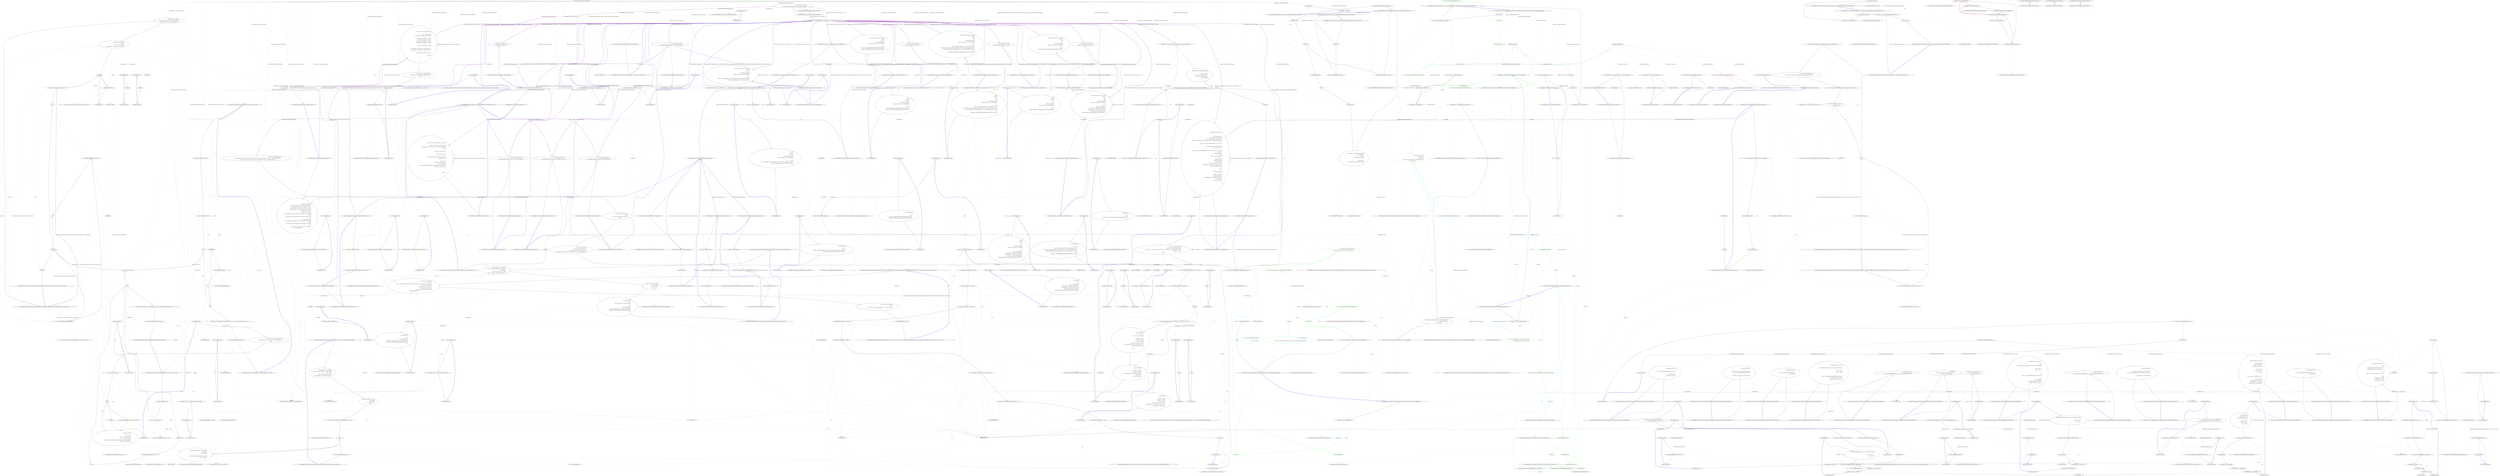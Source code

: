digraph  {
n383 [label="Hangfire.SqlServer.SqlServerMonitoringApi", span=""];
n384 [label=int, span=""];
n385 [label=int, span=""];
n386 [label=int, span=""];
n387 [label=int, span=""];
n388 [label=int, span=""];
n389 [label=int, span=""];
n390 [label=int, span=""];
n391 [label=int, span=""];
n392 [label=int, span=""];
n393 [label=int, span=""];
n394 [label=enqueuedJobIds, span=""];
n395 [label=enqueuedJobIds, span=""];
n396 [label=fetchedJobIds, span=""];
n397 [label=string, span=""];
n398 [label=sql, span=""];
n399 [label=string, span=""];
n400 [label=string, span=""];
n0 [cluster="Hangfire.SqlServer.SqlServerMonitoringApi.SqlServerMonitoringApi(Hangfire.SqlServer.SqlServerStorage, int?)", label="Entry Hangfire.SqlServer.SqlServerMonitoringApi.SqlServerMonitoringApi(Hangfire.SqlServer.SqlServerStorage, int?)", span="36-36"];
n1 [cluster="Hangfire.SqlServer.SqlServerMonitoringApi.SqlServerMonitoringApi(Hangfire.SqlServer.SqlServerStorage, int?)", label="storage == null", span="38-38"];
n3 [cluster="Hangfire.SqlServer.SqlServerMonitoringApi.SqlServerMonitoringApi(Hangfire.SqlServer.SqlServerStorage, int?)", label="_storage = storage", span="40-40"];
n4 [cluster="Hangfire.SqlServer.SqlServerMonitoringApi.SqlServerMonitoringApi(Hangfire.SqlServer.SqlServerStorage, int?)", label="_jobListLimit = jobListLimit", span="41-41"];
n2 [cluster="Hangfire.SqlServer.SqlServerMonitoringApi.SqlServerMonitoringApi(Hangfire.SqlServer.SqlServerStorage, int?)", label="throw new ArgumentNullException(''storage'');", span="38-38"];
n5 [cluster="Hangfire.SqlServer.SqlServerMonitoringApi.SqlServerMonitoringApi(Hangfire.SqlServer.SqlServerStorage, int?)", label="Exit Hangfire.SqlServer.SqlServerMonitoringApi.SqlServerMonitoringApi(Hangfire.SqlServer.SqlServerStorage, int?)", span="36-36"];
n6 [cluster="System.ArgumentNullException.ArgumentNullException(string)", label="Entry System.ArgumentNullException.ArgumentNullException(string)", span="0-0"];
n7 [cluster="Hangfire.SqlServer.SqlServerMonitoringApi.ScheduledCount()", label="Entry Hangfire.SqlServer.SqlServerMonitoringApi.ScheduledCount()", span="44-44"];
n8 [cluster="Hangfire.SqlServer.SqlServerMonitoringApi.ScheduledCount()", label="return UseConnection(connection => \r\n                GetNumberOfJobsByStateName(connection, ScheduledState.StateName));", span="46-47"];
n9 [cluster="Hangfire.SqlServer.SqlServerMonitoringApi.ScheduledCount()", label="Exit Hangfire.SqlServer.SqlServerMonitoringApi.ScheduledCount()", span="44-44"];
n10 [cluster="Hangfire.SqlServer.SqlServerMonitoringApi.UseConnection<T>(System.Func<SqlConnection, T>)", label="Entry Hangfire.SqlServer.SqlServerMonitoringApi.UseConnection<T>(System.Func<SqlConnection, T>)", span="423-423"];
n11 [cluster="lambda expression", label="Entry lambda expression", span="46-47"];
n12 [cluster="lambda expression", label="GetNumberOfJobsByStateName(connection, ScheduledState.StateName)", span="47-47"];
n13 [cluster="lambda expression", label="Exit lambda expression", span="46-47"];
n14 [cluster="Hangfire.SqlServer.SqlServerMonitoringApi.GetNumberOfJobsByStateName(SqlConnection, string)", label="Entry Hangfire.SqlServer.SqlServerMonitoringApi.GetNumberOfJobsByStateName(SqlConnection, string)", span="455-455"];
n15 [cluster="Hangfire.SqlServer.SqlServerMonitoringApi.EnqueuedCount(string)", label="Entry Hangfire.SqlServer.SqlServerMonitoringApi.EnqueuedCount(string)", span="50-50"];
n16 [cluster="Hangfire.SqlServer.SqlServerMonitoringApi.EnqueuedCount(string)", label="var queueApi = GetQueueApi(queue)", span="52-52"];
n17 [cluster="Hangfire.SqlServer.SqlServerMonitoringApi.EnqueuedCount(string)", label="var counters = queueApi.GetEnqueuedAndFetchedCount(queue)", span="53-53"];
n20 [cluster="Hangfire.SqlServer.SqlServerMonitoringApi.GetQueueApi(string)", label="Entry Hangfire.SqlServer.SqlServerMonitoringApi.GetQueueApi(string)", span="415-415"];
n18 [cluster="Hangfire.SqlServer.SqlServerMonitoringApi.EnqueuedCount(string)", label="return counters.EnqueuedCount ?? 0;", span="55-55"];
n21 [cluster="Hangfire.SqlServer.IPersistentJobQueueMonitoringApi.GetEnqueuedAndFetchedCount(string)", label="Entry Hangfire.SqlServer.IPersistentJobQueueMonitoringApi.GetEnqueuedAndFetchedCount(string)", span="25-25"];
n19 [cluster="Hangfire.SqlServer.SqlServerMonitoringApi.EnqueuedCount(string)", label="Exit Hangfire.SqlServer.SqlServerMonitoringApi.EnqueuedCount(string)", span="50-50"];
n22 [cluster="Hangfire.SqlServer.SqlServerMonitoringApi.FetchedCount(string)", label="Entry Hangfire.SqlServer.SqlServerMonitoringApi.FetchedCount(string)", span="58-58"];
n23 [cluster="Hangfire.SqlServer.SqlServerMonitoringApi.FetchedCount(string)", label="var queueApi = GetQueueApi(queue)", span="60-60"];
n24 [cluster="Hangfire.SqlServer.SqlServerMonitoringApi.FetchedCount(string)", label="var counters = queueApi.GetEnqueuedAndFetchedCount(queue)", span="61-61"];
n25 [cluster="Hangfire.SqlServer.SqlServerMonitoringApi.FetchedCount(string)", label="return counters.FetchedCount ?? 0;", span="63-63"];
n26 [cluster="Hangfire.SqlServer.SqlServerMonitoringApi.FetchedCount(string)", label="Exit Hangfire.SqlServer.SqlServerMonitoringApi.FetchedCount(string)", span="58-58"];
n27 [cluster="Hangfire.SqlServer.SqlServerMonitoringApi.FailedCount()", label="Entry Hangfire.SqlServer.SqlServerMonitoringApi.FailedCount()", span="66-66"];
n28 [cluster="Hangfire.SqlServer.SqlServerMonitoringApi.FailedCount()", label="return UseConnection(connection => \r\n                GetNumberOfJobsByStateName(connection, FailedState.StateName));", span="68-69"];
n29 [cluster="Hangfire.SqlServer.SqlServerMonitoringApi.FailedCount()", label="Exit Hangfire.SqlServer.SqlServerMonitoringApi.FailedCount()", span="66-66"];
n30 [cluster="lambda expression", label="Entry lambda expression", span="68-69"];
n31 [cluster="lambda expression", label="GetNumberOfJobsByStateName(connection, FailedState.StateName)", span="69-69"];
n32 [cluster="lambda expression", label="Exit lambda expression", span="68-69"];
n33 [cluster="Hangfire.SqlServer.SqlServerMonitoringApi.ProcessingCount()", label="Entry Hangfire.SqlServer.SqlServerMonitoringApi.ProcessingCount()", span="72-72"];
n34 [cluster="Hangfire.SqlServer.SqlServerMonitoringApi.ProcessingCount()", label="return UseConnection(connection => \r\n                GetNumberOfJobsByStateName(connection, ProcessingState.StateName));", span="74-75"];
n35 [cluster="Hangfire.SqlServer.SqlServerMonitoringApi.ProcessingCount()", label="Exit Hangfire.SqlServer.SqlServerMonitoringApi.ProcessingCount()", span="72-72"];
n36 [cluster="lambda expression", label="Entry lambda expression", span="74-75"];
n37 [cluster="lambda expression", label="GetNumberOfJobsByStateName(connection, ProcessingState.StateName)", span="75-75"];
n38 [cluster="lambda expression", label="Exit lambda expression", span="74-75"];
n39 [cluster="Hangfire.SqlServer.SqlServerMonitoringApi.ProcessingJobs(int, int)", label="Entry Hangfire.SqlServer.SqlServerMonitoringApi.ProcessingJobs(int, int)", span="78-78"];
n40 [cluster="Hangfire.SqlServer.SqlServerMonitoringApi.ProcessingJobs(int, int)", label="return UseConnection(connection => GetJobs(\r\n                connection,\r\n                from, count,\r\n                ProcessingState.StateName,\r\n                (sqlJob, job, stateData) => new ProcessingJobDto\r\n                {\r\n                    Job = job,\r\n                    ServerId = stateData.ContainsKey(''ServerId'') ? stateData[''ServerId''] : stateData[''ServerName''],\r\n                    StartedAt = JobHelper.DeserializeDateTime(stateData[''StartedAt'']),\r\n                }));", span="80-89"];
n43 [cluster="lambda expression", label="GetJobs(\r\n                connection,\r\n                from, count,\r\n                ProcessingState.StateName,\r\n                (sqlJob, job, stateData) => new ProcessingJobDto\r\n                {\r\n                    Job = job,\r\n                    ServerId = stateData.ContainsKey(''ServerId'') ? stateData[''ServerId''] : stateData[''ServerName''],\r\n                    StartedAt = JobHelper.DeserializeDateTime(stateData[''StartedAt'']),\r\n                })", span="80-89"];
n41 [cluster="Hangfire.SqlServer.SqlServerMonitoringApi.ProcessingJobs(int, int)", label="Exit Hangfire.SqlServer.SqlServerMonitoringApi.ProcessingJobs(int, int)", span="78-78"];
n42 [cluster="lambda expression", label="Entry lambda expression", span="80-89"];
n44 [cluster="lambda expression", label="Exit lambda expression", span="80-89"];
n45 [cluster="Hangfire.SqlServer.SqlServerMonitoringApi.GetJobs<TDto>(SqlConnection, int, int, string, System.Func<Hangfire.SqlServer.Entities.SqlJob, Hangfire.Common.Job, System.Collections.Generic.Dictionary<string, string>, TDto>)", label="Entry Hangfire.SqlServer.SqlServerMonitoringApi.GetJobs<TDto>(SqlConnection, int, int, string, System.Func<Hangfire.SqlServer.Entities.SqlJob, Hangfire.Common.Job, System.Collections.Generic.Dictionary<string, string>, TDto>)", span="484-484"];
n46 [cluster="lambda expression", label="Entry lambda expression", span="84-89"];
n47 [cluster="lambda expression", label="new ProcessingJobDto\r\n                {\r\n                    Job = job,\r\n                    ServerId = stateData.ContainsKey(''ServerId'') ? stateData[''ServerId''] : stateData[''ServerName''],\r\n                    StartedAt = JobHelper.DeserializeDateTime(stateData[''StartedAt'']),\r\n                }", span="84-89"];
n48 [cluster="lambda expression", label="Exit lambda expression", span="84-89"];
n49 [cluster="Hangfire.Storage.Monitoring.ProcessingJobDto.ProcessingJobDto()", label="Entry Hangfire.Storage.Monitoring.ProcessingJobDto.ProcessingJobDto()", span="23-23"];
n50 [cluster="System.Collections.Generic.Dictionary<TKey, TValue>.ContainsKey(TKey)", label="Entry System.Collections.Generic.Dictionary<TKey, TValue>.ContainsKey(TKey)", span="0-0"];
n51 [cluster="Hangfire.Common.JobHelper.DeserializeDateTime(string)", label="Entry Hangfire.Common.JobHelper.DeserializeDateTime(string)", span="73-73"];
n52 [cluster="Hangfire.SqlServer.SqlServerMonitoringApi.ScheduledJobs(int, int)", label="Entry Hangfire.SqlServer.SqlServerMonitoringApi.ScheduledJobs(int, int)", span="92-92"];
n53 [cluster="Hangfire.SqlServer.SqlServerMonitoringApi.ScheduledJobs(int, int)", label="return UseConnection(connection => GetJobs(\r\n                connection,\r\n                from, count,\r\n                ScheduledState.StateName,\r\n                (sqlJob, job, stateData) => new ScheduledJobDto\r\n                {\r\n                    Job = job,\r\n                    EnqueueAt = JobHelper.DeserializeDateTime(stateData[''EnqueueAt'']),\r\n                    ScheduledAt = JobHelper.DeserializeDateTime(stateData[''ScheduledAt''])\r\n                }));", span="94-103"];
n56 [cluster="lambda expression", label="GetJobs(\r\n                connection,\r\n                from, count,\r\n                ScheduledState.StateName,\r\n                (sqlJob, job, stateData) => new ScheduledJobDto\r\n                {\r\n                    Job = job,\r\n                    EnqueueAt = JobHelper.DeserializeDateTime(stateData[''EnqueueAt'']),\r\n                    ScheduledAt = JobHelper.DeserializeDateTime(stateData[''ScheduledAt''])\r\n                })", span="94-103"];
n54 [cluster="Hangfire.SqlServer.SqlServerMonitoringApi.ScheduledJobs(int, int)", label="Exit Hangfire.SqlServer.SqlServerMonitoringApi.ScheduledJobs(int, int)", span="92-92"];
n55 [cluster="lambda expression", label="Entry lambda expression", span="94-103"];
n57 [cluster="lambda expression", label="Exit lambda expression", span="94-103"];
n58 [cluster="lambda expression", label="Entry lambda expression", span="98-103"];
n59 [cluster="lambda expression", label="new ScheduledJobDto\r\n                {\r\n                    Job = job,\r\n                    EnqueueAt = JobHelper.DeserializeDateTime(stateData[''EnqueueAt'']),\r\n                    ScheduledAt = JobHelper.DeserializeDateTime(stateData[''ScheduledAt''])\r\n                }", span="98-103"];
n60 [cluster="lambda expression", label="Exit lambda expression", span="98-103"];
n61 [cluster="Hangfire.Storage.Monitoring.ScheduledJobDto.ScheduledJobDto()", label="Entry Hangfire.Storage.Monitoring.ScheduledJobDto.ScheduledJobDto()", span="23-23"];
n62 [cluster="Hangfire.SqlServer.SqlServerMonitoringApi.SucceededByDatesCount()", label="Entry Hangfire.SqlServer.SqlServerMonitoringApi.SucceededByDatesCount()", span="106-106"];
n63 [cluster="Hangfire.SqlServer.SqlServerMonitoringApi.SucceededByDatesCount()", label="return UseConnection(connection => \r\n                GetTimelineStats(connection, ''succeeded''));", span="108-109"];
n64 [cluster="Hangfire.SqlServer.SqlServerMonitoringApi.SucceededByDatesCount()", label="Exit Hangfire.SqlServer.SqlServerMonitoringApi.SucceededByDatesCount()", span="106-106"];
n65 [cluster="lambda expression", label="Entry lambda expression", span="108-109"];
n66 [cluster="lambda expression", label="GetTimelineStats(connection, ''succeeded'')", span="109-109"];
n67 [cluster="lambda expression", label="Exit lambda expression", span="108-109"];
n68 [cluster="Hangfire.SqlServer.SqlServerMonitoringApi.GetTimelineStats(SqlConnection, string)", label="Entry Hangfire.SqlServer.SqlServerMonitoringApi.GetTimelineStats(SqlConnection, string)", span="371-371"];
n69 [cluster="Hangfire.SqlServer.SqlServerMonitoringApi.FailedByDatesCount()", label="Entry Hangfire.SqlServer.SqlServerMonitoringApi.FailedByDatesCount()", span="112-112"];
n70 [cluster="Hangfire.SqlServer.SqlServerMonitoringApi.FailedByDatesCount()", label="return UseConnection(connection => \r\n                GetTimelineStats(connection, ''failed''));", span="114-115"];
n71 [cluster="Hangfire.SqlServer.SqlServerMonitoringApi.FailedByDatesCount()", label="Exit Hangfire.SqlServer.SqlServerMonitoringApi.FailedByDatesCount()", span="112-112"];
n72 [cluster="lambda expression", label="Entry lambda expression", span="114-115"];
n73 [cluster="lambda expression", label="GetTimelineStats(connection, ''failed'')", span="115-115"];
n74 [cluster="lambda expression", label="Exit lambda expression", span="114-115"];
n75 [cluster="Hangfire.SqlServer.SqlServerMonitoringApi.Servers()", label="Entry Hangfire.SqlServer.SqlServerMonitoringApi.Servers()", span="118-118"];
n76 [cluster="Hangfire.SqlServer.SqlServerMonitoringApi.Servers()", label="return UseConnection<IList<ServerDto>>(connection =>\r\n            {\r\n                var servers = connection.Query<Entities.Server>(\r\n                    string.Format(@''select * from [{0}].Server'', _storage.GetSchemaName()))\r\n                    .ToList();\r\n\r\n                var result = new List<ServerDto>();\r\n\r\n                foreach (var server in servers)\r\n                {\r\n                    var data = JobHelper.FromJson<ServerData>(server.Data);\r\n                    result.Add(new ServerDto\r\n                    {\r\n                        Name = server.Id,\r\n                        Heartbeat = server.LastHeartbeat,\r\n                        Queues = data.Queues,\r\n                        StartedAt = data.StartedAt.HasValue ? data.StartedAt.Value : DateTime.MinValue,\r\n                        WorkersCount = data.WorkerCount\r\n                    });\r\n                }\r\n\r\n                return result;\r\n            });", span="120-142"];
n77 [cluster="Hangfire.SqlServer.SqlServerMonitoringApi.Servers()", label="Exit Hangfire.SqlServer.SqlServerMonitoringApi.Servers()", span="118-118"];
n78 [cluster="Unk.>", label="Entry Unk.>", span=""];
n79 [cluster="lambda expression", label="Entry lambda expression", span="120-142"];
n80 [cluster="lambda expression", label="var servers = connection.Query<Entities.Server>(\r\n                    string.Format(@''select * from [{0}].Server'', _storage.GetSchemaName()))\r\n                    .ToList()", span="122-124"];
n81 [cluster="lambda expression", label="var result = new List<ServerDto>()", span="126-126"];
n87 [cluster="Hangfire.SqlServer.SqlServerStorage.GetSchemaName()", label="Entry Hangfire.SqlServer.SqlServerStorage.GetSchemaName()", span="238-238"];
n88 [cluster="string.Format(string, object)", label="Entry string.Format(string, object)", span="0-0"];
n89 [cluster="Unk.ToList", label="Entry Unk.ToList", span=""];
n82 [cluster="lambda expression", label=servers, span="128-128"];
n90 [cluster="System.Collections.Generic.List<T>.List()", label="Entry System.Collections.Generic.List<T>.List()", span="0-0"];
n84 [cluster="lambda expression", label="result.Add(new ServerDto\r\n                    {\r\n                        Name = server.Id,\r\n                        Heartbeat = server.LastHeartbeat,\r\n                        Queues = data.Queues,\r\n                        StartedAt = data.StartedAt.HasValue ? data.StartedAt.Value : DateTime.MinValue,\r\n                        WorkersCount = data.WorkerCount\r\n                    })", span="131-138"];
n85 [cluster="lambda expression", label="return result;", span="141-141"];
n83 [cluster="lambda expression", label="var data = JobHelper.FromJson<ServerData>(server.Data)", span="130-130"];
n91 [cluster="Hangfire.Storage.Monitoring.ServerDto.ServerDto()", label="Entry Hangfire.Storage.Monitoring.ServerDto.ServerDto()", span="21-21"];
n92 [cluster="System.Collections.Generic.List<T>.Add(T)", label="Entry System.Collections.Generic.List<T>.Add(T)", span="0-0"];
n86 [cluster="lambda expression", label="Exit lambda expression", span="120-142"];
n93 [cluster="Hangfire.SqlServer.SqlServerMonitoringApi.FailedJobs(int, int)", label="Entry Hangfire.SqlServer.SqlServerMonitoringApi.FailedJobs(int, int)", span="145-145"];
n94 [cluster="Hangfire.SqlServer.SqlServerMonitoringApi.FailedJobs(int, int)", label="return UseConnection(connection => GetJobs(\r\n                connection,\r\n                from,\r\n                count,\r\n                FailedState.StateName,\r\n                (sqlJob, job, stateData) => new FailedJobDto\r\n                {\r\n                    Job = job,\r\n                    Reason = sqlJob.StateReason,\r\n                    ExceptionDetails = stateData[''ExceptionDetails''],\r\n                    ExceptionMessage = stateData[''ExceptionMessage''],\r\n                    ExceptionType = stateData[''ExceptionType''],\r\n                    FailedAt = JobHelper.DeserializeNullableDateTime(stateData[''FailedAt''])\r\n                }));", span="147-160"];
n97 [cluster="lambda expression", label="GetJobs(\r\n                connection,\r\n                from,\r\n                count,\r\n                FailedState.StateName,\r\n                (sqlJob, job, stateData) => new FailedJobDto\r\n                {\r\n                    Job = job,\r\n                    Reason = sqlJob.StateReason,\r\n                    ExceptionDetails = stateData[''ExceptionDetails''],\r\n                    ExceptionMessage = stateData[''ExceptionMessage''],\r\n                    ExceptionType = stateData[''ExceptionType''],\r\n                    FailedAt = JobHelper.DeserializeNullableDateTime(stateData[''FailedAt''])\r\n                })", span="147-160"];
n95 [cluster="Hangfire.SqlServer.SqlServerMonitoringApi.FailedJobs(int, int)", label="Exit Hangfire.SqlServer.SqlServerMonitoringApi.FailedJobs(int, int)", span="145-145"];
n96 [cluster="lambda expression", label="Entry lambda expression", span="147-160"];
n98 [cluster="lambda expression", label="Exit lambda expression", span="147-160"];
n99 [cluster="lambda expression", label="Entry lambda expression", span="152-160"];
n100 [cluster="lambda expression", label="new FailedJobDto\r\n                {\r\n                    Job = job,\r\n                    Reason = sqlJob.StateReason,\r\n                    ExceptionDetails = stateData[''ExceptionDetails''],\r\n                    ExceptionMessage = stateData[''ExceptionMessage''],\r\n                    ExceptionType = stateData[''ExceptionType''],\r\n                    FailedAt = JobHelper.DeserializeNullableDateTime(stateData[''FailedAt''])\r\n                }", span="152-160"];
n101 [cluster="lambda expression", label="Exit lambda expression", span="152-160"];
n102 [cluster="Hangfire.Storage.Monitoring.FailedJobDto.FailedJobDto()", label="Entry Hangfire.Storage.Monitoring.FailedJobDto.FailedJobDto()", span="23-23"];
n103 [cluster="Hangfire.Common.JobHelper.DeserializeNullableDateTime(string)", label="Entry Hangfire.Common.JobHelper.DeserializeNullableDateTime(string)", span="84-84"];
n104 [cluster="Hangfire.SqlServer.SqlServerMonitoringApi.SucceededJobs(int, int)", label="Entry Hangfire.SqlServer.SqlServerMonitoringApi.SucceededJobs(int, int)", span="163-163"];
n105 [cluster="Hangfire.SqlServer.SqlServerMonitoringApi.SucceededJobs(int, int)", label="return UseConnection(connection => GetJobs(\r\n                connection,\r\n                from,\r\n                count,\r\n                SucceededState.StateName,\r\n                (sqlJob, job, stateData) => new SucceededJobDto\r\n                {\r\n                    Job = job,\r\n                    Result = stateData.ContainsKey(''Result'') ? stateData[''Result''] : null,\r\n                    TotalDuration = stateData.ContainsKey(''PerformanceDuration'') && stateData.ContainsKey(''Latency'')\r\n                        ? (long?)long.Parse(stateData[''PerformanceDuration'']) + (long?)long.Parse(stateData[''Latency''])\r\n                        : null,\r\n                    SucceededAt = JobHelper.DeserializeNullableDateTime(stateData[''SucceededAt''])\r\n                }));", span="165-178"];
n108 [cluster="lambda expression", label="GetJobs(\r\n                connection,\r\n                from,\r\n                count,\r\n                SucceededState.StateName,\r\n                (sqlJob, job, stateData) => new SucceededJobDto\r\n                {\r\n                    Job = job,\r\n                    Result = stateData.ContainsKey(''Result'') ? stateData[''Result''] : null,\r\n                    TotalDuration = stateData.ContainsKey(''PerformanceDuration'') && stateData.ContainsKey(''Latency'')\r\n                        ? (long?)long.Parse(stateData[''PerformanceDuration'']) + (long?)long.Parse(stateData[''Latency''])\r\n                        : null,\r\n                    SucceededAt = JobHelper.DeserializeNullableDateTime(stateData[''SucceededAt''])\r\n                })", span="165-178"];
n106 [cluster="Hangfire.SqlServer.SqlServerMonitoringApi.SucceededJobs(int, int)", label="Exit Hangfire.SqlServer.SqlServerMonitoringApi.SucceededJobs(int, int)", span="163-163"];
n107 [cluster="lambda expression", label="Entry lambda expression", span="165-178"];
n109 [cluster="lambda expression", label="Exit lambda expression", span="165-178"];
n110 [cluster="lambda expression", label="Entry lambda expression", span="170-178"];
n111 [cluster="lambda expression", label="new SucceededJobDto\r\n                {\r\n                    Job = job,\r\n                    Result = stateData.ContainsKey(''Result'') ? stateData[''Result''] : null,\r\n                    TotalDuration = stateData.ContainsKey(''PerformanceDuration'') && stateData.ContainsKey(''Latency'')\r\n                        ? (long?)long.Parse(stateData[''PerformanceDuration'']) + (long?)long.Parse(stateData[''Latency''])\r\n                        : null,\r\n                    SucceededAt = JobHelper.DeserializeNullableDateTime(stateData[''SucceededAt''])\r\n                }", span="170-178"];
n112 [cluster="lambda expression", label="Exit lambda expression", span="170-178"];
n113 [cluster="Hangfire.Storage.Monitoring.SucceededJobDto.SucceededJobDto()", label="Entry Hangfire.Storage.Monitoring.SucceededJobDto.SucceededJobDto()", span="23-23"];
n114 [cluster="long.Parse(string)", label="Entry long.Parse(string)", span="0-0"];
n115 [cluster="Hangfire.SqlServer.SqlServerMonitoringApi.DeletedJobs(int, int)", label="Entry Hangfire.SqlServer.SqlServerMonitoringApi.DeletedJobs(int, int)", span="181-181"];
n116 [cluster="Hangfire.SqlServer.SqlServerMonitoringApi.DeletedJobs(int, int)", label="return UseConnection(connection => GetJobs(\r\n                connection,\r\n                from,\r\n                count,\r\n                DeletedState.StateName,\r\n                (sqlJob, job, stateData) => new DeletedJobDto\r\n                {\r\n                    Job = job,\r\n                    DeletedAt = JobHelper.DeserializeNullableDateTime(stateData[''DeletedAt''])\r\n                }));", span="183-192"];
n119 [cluster="lambda expression", label="GetJobs(\r\n                connection,\r\n                from,\r\n                count,\r\n                DeletedState.StateName,\r\n                (sqlJob, job, stateData) => new DeletedJobDto\r\n                {\r\n                    Job = job,\r\n                    DeletedAt = JobHelper.DeserializeNullableDateTime(stateData[''DeletedAt''])\r\n                })", span="183-192"];
n117 [cluster="Hangfire.SqlServer.SqlServerMonitoringApi.DeletedJobs(int, int)", label="Exit Hangfire.SqlServer.SqlServerMonitoringApi.DeletedJobs(int, int)", span="181-181"];
n118 [cluster="lambda expression", label="Entry lambda expression", span="183-192"];
n120 [cluster="lambda expression", label="Exit lambda expression", span="183-192"];
n121 [cluster="lambda expression", label="Entry lambda expression", span="188-192"];
n122 [cluster="lambda expression", label="new DeletedJobDto\r\n                {\r\n                    Job = job,\r\n                    DeletedAt = JobHelper.DeserializeNullableDateTime(stateData[''DeletedAt''])\r\n                }", span="188-192"];
n123 [cluster="lambda expression", label="Exit lambda expression", span="188-192"];
n124 [cluster="Hangfire.Storage.Monitoring.DeletedJobDto.DeletedJobDto()", label="Entry Hangfire.Storage.Monitoring.DeletedJobDto.DeletedJobDto()", span="7-7"];
n125 [cluster="Hangfire.SqlServer.SqlServerMonitoringApi.Queues()", label="Entry Hangfire.SqlServer.SqlServerMonitoringApi.Queues()", span="195-195"];
n126 [cluster="Hangfire.SqlServer.SqlServerMonitoringApi.Queues()", label="var tuples = _storage.QueueProviders\r\n                .Select(x => x.GetJobQueueMonitoringApi())\r\n                .SelectMany(x => x.GetQueues(), (monitoring, queue) => new { Monitoring = monitoring, Queue = queue })\r\n                .OrderBy(x => x.Queue)\r\n                .ToArray()", span="197-201"];
n127 [cluster="Hangfire.SqlServer.SqlServerMonitoringApi.Queues()", label="var result = new List<QueueWithTopEnqueuedJobsDto>(tuples.Length)", span="203-203"];
n135 [cluster="Unk.Select", label="Entry Unk.Select", span=""];
n136 [cluster="Unk.SelectMany", label="Entry Unk.SelectMany", span=""];
n137 [cluster="Unk.OrderBy", label="Entry Unk.OrderBy", span=""];
n138 [cluster="Unk.ToArray", label="Entry Unk.ToArray", span=""];
n143 [cluster="lambda expression", label="Entry lambda expression", span="198-198"];
n147 [cluster="lambda expression", label="Entry lambda expression", span="199-199"];
n151 [cluster="lambda expression", label="Entry lambda expression", span="199-199"];
n154 [cluster="lambda expression", label="Entry lambda expression", span="200-200"];
n128 [cluster="Hangfire.SqlServer.SqlServerMonitoringApi.Queues()", label=tuples, span="205-205"];
n139 [cluster="List<QueueWithTopEnqueuedJobsDto>.cstr", label="Entry List<QueueWithTopEnqueuedJobsDto>.cstr", span=""];
n132 [cluster="Hangfire.SqlServer.SqlServerMonitoringApi.Queues()", label="result.Add(new QueueWithTopEnqueuedJobsDto\r\n                {\r\n                    Name = tuple.Queue,\r\n                    Length = counters.EnqueuedCount ?? 0,\r\n                    Fetched = counters.FetchedCount,\r\n                    FirstJobs = firstJobs\r\n                })", span="212-218"];
n133 [cluster="Hangfire.SqlServer.SqlServerMonitoringApi.Queues()", label="return result;", span="221-221"];
n129 [cluster="Hangfire.SqlServer.SqlServerMonitoringApi.Queues()", label="var enqueuedJobIds = tuple.Monitoring.GetEnqueuedJobIds(tuple.Queue, 0, 5)", span="207-207"];
n130 [cluster="Hangfire.SqlServer.SqlServerMonitoringApi.Queues()", label="var counters = tuple.Monitoring.GetEnqueuedAndFetchedCount(tuple.Queue)", span="208-208"];
n140 [cluster="Unk.GetEnqueuedJobIds", label="Entry Unk.GetEnqueuedJobIds", span=""];
n131 [cluster="Hangfire.SqlServer.SqlServerMonitoringApi.Queues()", label="var firstJobs = UseConnection(connection => EnqueuedJobs(connection, enqueuedJobIds))", span="210-210"];
n158 [cluster="lambda expression", label="EnqueuedJobs(connection, enqueuedJobIds)", span="210-210"];
n141 [cluster="Unk.GetEnqueuedAndFetchedCount", label="Entry Unk.GetEnqueuedAndFetchedCount", span=""];
n157 [cluster="lambda expression", label="Entry lambda expression", span="210-210"];
n142 [cluster="Hangfire.Storage.Monitoring.QueueWithTopEnqueuedJobsDto.QueueWithTopEnqueuedJobsDto()", label="Entry Hangfire.Storage.Monitoring.QueueWithTopEnqueuedJobsDto.QueueWithTopEnqueuedJobsDto()", span="18-18"];
n134 [cluster="Hangfire.SqlServer.SqlServerMonitoringApi.Queues()", label="Exit Hangfire.SqlServer.SqlServerMonitoringApi.Queues()", span="195-195"];
n144 [cluster="lambda expression", label="x.GetJobQueueMonitoringApi()", span="198-198"];
n145 [cluster="lambda expression", label="Exit lambda expression", span="198-198"];
n146 [cluster="Hangfire.SqlServer.IPersistentJobQueueProvider.GetJobQueueMonitoringApi()", label="Entry Hangfire.SqlServer.IPersistentJobQueueProvider.GetJobQueueMonitoringApi()", span="21-21"];
n148 [cluster="lambda expression", label="x.GetQueues()", span="199-199"];
n149 [cluster="lambda expression", label="Exit lambda expression", span="199-199"];
n150 [cluster="Unk.GetQueues", label="Entry Unk.GetQueues", span=""];
n152 [cluster="lambda expression", label="new { Monitoring = monitoring, Queue = queue }", span="199-199"];
n153 [cluster="lambda expression", label="Exit lambda expression", span="199-199"];
n155 [cluster="lambda expression", label="x.Queue", span="200-200"];
n156 [cluster="lambda expression", label="Exit lambda expression", span="200-200"];
n159 [cluster="lambda expression", label="Exit lambda expression", span="210-210"];
n160 [cluster="Unk.EnqueuedJobs", label="Entry Unk.EnqueuedJobs", span=""];
n161 [cluster="Hangfire.SqlServer.SqlServerMonitoringApi.EnqueuedJobs(string, int, int)", label="Entry Hangfire.SqlServer.SqlServerMonitoringApi.EnqueuedJobs(string, int, int)", span="224-224"];
n162 [cluster="Hangfire.SqlServer.SqlServerMonitoringApi.EnqueuedJobs(string, int, int)", label="var queueApi = GetQueueApi(queue)", span="226-226"];
n163 [cluster="Hangfire.SqlServer.SqlServerMonitoringApi.EnqueuedJobs(string, int, int)", label="var enqueuedJobIds = queueApi.GetEnqueuedJobIds(queue, from, perPage)", span="227-227"];
n164 [cluster="Hangfire.SqlServer.SqlServerMonitoringApi.EnqueuedJobs(string, int, int)", label="return UseConnection(connection => EnqueuedJobs(connection, enqueuedJobIds));", span="229-229"];
n166 [cluster="Hangfire.SqlServer.IPersistentJobQueueMonitoringApi.GetEnqueuedJobIds(string, int, int)", label="Entry Hangfire.SqlServer.IPersistentJobQueueMonitoringApi.GetEnqueuedJobIds(string, int, int)", span="23-23"];
n168 [cluster="lambda expression", label="EnqueuedJobs(connection, enqueuedJobIds)", span="229-229"];
n165 [cluster="Hangfire.SqlServer.SqlServerMonitoringApi.EnqueuedJobs(string, int, int)", label="Exit Hangfire.SqlServer.SqlServerMonitoringApi.EnqueuedJobs(string, int, int)", span="224-224"];
n167 [cluster="lambda expression", label="Entry lambda expression", span="229-229"];
n169 [cluster="lambda expression", label="Exit lambda expression", span="229-229"];
n170 [cluster="Hangfire.SqlServer.SqlServerMonitoringApi.EnqueuedJobs(SqlConnection, System.Collections.Generic.IEnumerable<int>)", label="Entry Hangfire.SqlServer.SqlServerMonitoringApi.EnqueuedJobs(SqlConnection, System.Collections.Generic.IEnumerable<int>)", span="428-428"];
n171 [cluster="Hangfire.SqlServer.SqlServerMonitoringApi.FetchedJobs(string, int, int)", label="Entry Hangfire.SqlServer.SqlServerMonitoringApi.FetchedJobs(string, int, int)", span="232-232"];
n172 [cluster="Hangfire.SqlServer.SqlServerMonitoringApi.FetchedJobs(string, int, int)", label="var queueApi = GetQueueApi(queue)", span="234-234"];
n173 [cluster="Hangfire.SqlServer.SqlServerMonitoringApi.FetchedJobs(string, int, int)", label="var fetchedJobIds = queueApi.GetFetchedJobIds(queue, from, perPage)", span="235-235"];
n174 [cluster="Hangfire.SqlServer.SqlServerMonitoringApi.FetchedJobs(string, int, int)", label="return UseConnection(connection => FetchedJobs(connection, fetchedJobIds));", span="237-237"];
n176 [cluster="Hangfire.SqlServer.IPersistentJobQueueMonitoringApi.GetFetchedJobIds(string, int, int)", label="Entry Hangfire.SqlServer.IPersistentJobQueueMonitoringApi.GetFetchedJobIds(string, int, int)", span="24-24"];
n178 [cluster="lambda expression", label="FetchedJobs(connection, fetchedJobIds)", span="237-237"];
n175 [cluster="Hangfire.SqlServer.SqlServerMonitoringApi.FetchedJobs(string, int, int)", label="Exit Hangfire.SqlServer.SqlServerMonitoringApi.FetchedJobs(string, int, int)", span="232-232"];
n177 [cluster="lambda expression", label="Entry lambda expression", span="237-237"];
n179 [cluster="lambda expression", label="Exit lambda expression", span="237-237"];
n180 [cluster="Hangfire.SqlServer.SqlServerMonitoringApi.FetchedJobs(SqlConnection, System.Collections.Generic.IEnumerable<int>)", label="Entry Hangfire.SqlServer.SqlServerMonitoringApi.FetchedJobs(SqlConnection, System.Collections.Generic.IEnumerable<int>)", span="530-530"];
n181 [cluster="Hangfire.SqlServer.SqlServerMonitoringApi.HourlySucceededJobs()", label="Entry Hangfire.SqlServer.SqlServerMonitoringApi.HourlySucceededJobs()", span="240-240"];
n182 [cluster="Hangfire.SqlServer.SqlServerMonitoringApi.HourlySucceededJobs()", label="return UseConnection(connection => \r\n                GetHourlyTimelineStats(connection, ''succeeded''));", span="242-243"];
n183 [cluster="Hangfire.SqlServer.SqlServerMonitoringApi.HourlySucceededJobs()", label="Exit Hangfire.SqlServer.SqlServerMonitoringApi.HourlySucceededJobs()", span="240-240"];
n184 [cluster="lambda expression", label="Entry lambda expression", span="242-243"];
n185 [cluster="lambda expression", label="GetHourlyTimelineStats(connection, ''succeeded'')", span="243-243"];
n186 [cluster="lambda expression", label="Exit lambda expression", span="242-243"];
n187 [cluster="Hangfire.SqlServer.SqlServerMonitoringApi.GetHourlyTimelineStats(SqlConnection, string)", label="Entry Hangfire.SqlServer.SqlServerMonitoringApi.GetHourlyTimelineStats(SqlConnection, string)", span="354-354"];
n188 [cluster="Hangfire.SqlServer.SqlServerMonitoringApi.HourlyFailedJobs()", label="Entry Hangfire.SqlServer.SqlServerMonitoringApi.HourlyFailedJobs()", span="246-246"];
n189 [cluster="Hangfire.SqlServer.SqlServerMonitoringApi.HourlyFailedJobs()", label="return UseConnection(connection => \r\n                GetHourlyTimelineStats(connection, ''failed''));", span="248-249"];
n190 [cluster="Hangfire.SqlServer.SqlServerMonitoringApi.HourlyFailedJobs()", label="Exit Hangfire.SqlServer.SqlServerMonitoringApi.HourlyFailedJobs()", span="246-246"];
n191 [cluster="lambda expression", label="Entry lambda expression", span="248-249"];
n192 [cluster="lambda expression", label="GetHourlyTimelineStats(connection, ''failed'')", span="249-249"];
n193 [cluster="lambda expression", label="Exit lambda expression", span="248-249"];
n194 [cluster="Hangfire.SqlServer.SqlServerMonitoringApi.JobDetails(string)", label="Entry Hangfire.SqlServer.SqlServerMonitoringApi.JobDetails(string)", span="252-252"];
n195 [cluster="Hangfire.SqlServer.SqlServerMonitoringApi.JobDetails(string)", label="return UseConnection(connection =>\r\n            {\r\n\r\n                string sql = string.Format(@''\r\nselect * from [{0}].Job where Id = @id\r\nselect * from [{0}].JobParameter where JobId = @id\r\nselect * from [{0}].State where JobId = @id order by Id desc'', _storage.GetSchemaName());\r\n\r\n                using (var multi = connection.QueryMultiple(sql, new { id = jobId }))\r\n                {\r\n                    var job = multi.Read<SqlJob>().SingleOrDefault();\r\n                    if (job == null) return null;\r\n\r\n                    var parameters = multi.Read<JobParameter>().ToDictionary(x => x.Name, x => x.Value);\r\n                    var history =\r\n                        multi.Read<SqlState>()\r\n                            .ToList()\r\n                            .Select(x => new StateHistoryDto\r\n                            {\r\n                                StateName = x.Name,\r\n                                CreatedAt = x.CreatedAt,\r\n                                Reason = x.Reason,\r\n                                Data = new Dictionary<string, string>(\r\n                                    JobHelper.FromJson<Dictionary<string, string>>(x.Data),\r\n                                    StringComparer.OrdinalIgnoreCase),\r\n                            })\r\n                            .ToList();\r\n\r\n                    return new JobDetailsDto\r\n                    {\r\n                        CreatedAt = job.CreatedAt,\r\n                        ExpireAt = job.ExpireAt,\r\n                        Job = DeserializeJob(job.InvocationData, job.Arguments),\r\n                        History = history,\r\n                        Properties = parameters\r\n                    };\r\n                }\r\n            });", span="254-291"];
n199 [cluster="lambda expression", label="var multi = connection.QueryMultiple(sql, new { id = jobId })", span="262-262"];
n196 [cluster="Hangfire.SqlServer.SqlServerMonitoringApi.JobDetails(string)", label="Exit Hangfire.SqlServer.SqlServerMonitoringApi.JobDetails(string)", span="252-252"];
n197 [cluster="lambda expression", label="Entry lambda expression", span="254-291"];
n198 [cluster="lambda expression", label="string sql = string.Format(@''\r\nselect * from [{0}].Job where Id = @id\r\nselect * from [{0}].JobParameter where JobId = @id\r\nselect * from [{0}].State where JobId = @id order by Id desc'', _storage.GetSchemaName())", span="257-260"];
n200 [cluster="lambda expression", label="var job = multi.Read<SqlJob>().SingleOrDefault()", span="264-264"];
n207 [cluster="Unk.QueryMultiple", label="Entry Unk.QueryMultiple", span=""];
n203 [cluster="lambda expression", label="var parameters = multi.Read<JobParameter>().ToDictionary(x => x.Name, x => x.Value)", span="267-267"];
n204 [cluster="lambda expression", label="var history =\r\n                        multi.Read<SqlState>()\r\n                            .ToList()\r\n                            .Select(x => new StateHistoryDto\r\n                            {\r\n                                StateName = x.Name,\r\n                                CreatedAt = x.CreatedAt,\r\n                                Reason = x.Reason,\r\n                                Data = new Dictionary<string, string>(\r\n                                    JobHelper.FromJson<Dictionary<string, string>>(x.Data),\r\n                                    StringComparer.OrdinalIgnoreCase),\r\n                            })\r\n                            .ToList()", span="268-280"];
n201 [cluster="lambda expression", label="job == null", span="265-265"];
n208 [cluster="Unk.SingleOrDefault", label="Entry Unk.SingleOrDefault", span=""];
n205 [cluster="lambda expression", label="return new JobDetailsDto\r\n                    {\r\n                        CreatedAt = job.CreatedAt,\r\n                        ExpireAt = job.ExpireAt,\r\n                        Job = DeserializeJob(job.InvocationData, job.Arguments),\r\n                        History = history,\r\n                        Properties = parameters\r\n                    };", span="282-289"];
n202 [cluster="lambda expression", label="return null;", span="265-265"];
n209 [cluster="Unk.ToDictionary", label="Entry Unk.ToDictionary", span=""];
n212 [cluster="lambda expression", label="Entry lambda expression", span="267-267"];
n215 [cluster="lambda expression", label="Entry lambda expression", span="267-267"];
n218 [cluster="lambda expression", label="Entry lambda expression", span="271-279"];
n206 [cluster="lambda expression", label="Exit lambda expression", span="254-291"];
n210 [cluster="Hangfire.Storage.Monitoring.JobDetailsDto.JobDetailsDto()", label="Entry Hangfire.Storage.Monitoring.JobDetailsDto.JobDetailsDto()", span="22-22"];
n211 [cluster="Unk.DeserializeJob", label="Entry Unk.DeserializeJob", span=""];
n213 [cluster="lambda expression", label="x.Name", span="267-267"];
n214 [cluster="lambda expression", label="Exit lambda expression", span="267-267"];
n216 [cluster="lambda expression", label="x.Value", span="267-267"];
n217 [cluster="lambda expression", label="Exit lambda expression", span="267-267"];
n219 [cluster="lambda expression", label="new StateHistoryDto\r\n                            {\r\n                                StateName = x.Name,\r\n                                CreatedAt = x.CreatedAt,\r\n                                Reason = x.Reason,\r\n                                Data = new Dictionary<string, string>(\r\n                                    JobHelper.FromJson<Dictionary<string, string>>(x.Data),\r\n                                    StringComparer.OrdinalIgnoreCase),\r\n                            }", span="271-279"];
n220 [cluster="lambda expression", label="Exit lambda expression", span="271-279"];
n221 [cluster="Hangfire.Storage.Monitoring.StateHistoryDto.StateHistoryDto()", label="Entry Hangfire.Storage.Monitoring.StateHistoryDto.StateHistoryDto()", span="21-21"];
n222 [cluster="System.Collections.Generic.Dictionary<TKey, TValue>.Dictionary(System.Collections.Generic.IDictionary<TKey, TValue>, System.Collections.Generic.IEqualityComparer<TKey>)", label="Entry System.Collections.Generic.Dictionary<TKey, TValue>.Dictionary(System.Collections.Generic.IDictionary<TKey, TValue>, System.Collections.Generic.IEqualityComparer<TKey>)", span="0-0"];
n223 [cluster="Hangfire.SqlServer.SqlServerMonitoringApi.SucceededListCount()", label="Entry Hangfire.SqlServer.SqlServerMonitoringApi.SucceededListCount()", span="294-294"];
n224 [cluster="Hangfire.SqlServer.SqlServerMonitoringApi.SucceededListCount()", label="return UseConnection(connection => \r\n                GetNumberOfJobsByStateName(connection, SucceededState.StateName));", span="296-297"];
n225 [cluster="Hangfire.SqlServer.SqlServerMonitoringApi.SucceededListCount()", label="Exit Hangfire.SqlServer.SqlServerMonitoringApi.SucceededListCount()", span="294-294"];
n226 [cluster="lambda expression", label="Entry lambda expression", span="296-297"];
n227 [cluster="lambda expression", label="GetNumberOfJobsByStateName(connection, SucceededState.StateName)", span="297-297"];
n228 [cluster="lambda expression", label="Exit lambda expression", span="296-297"];
n229 [cluster="Hangfire.SqlServer.SqlServerMonitoringApi.DeletedListCount()", label="Entry Hangfire.SqlServer.SqlServerMonitoringApi.DeletedListCount()", span="300-300"];
n230 [cluster="Hangfire.SqlServer.SqlServerMonitoringApi.DeletedListCount()", label="return UseConnection(connection => \r\n                GetNumberOfJobsByStateName(connection, DeletedState.StateName));", span="302-303"];
n231 [cluster="Hangfire.SqlServer.SqlServerMonitoringApi.DeletedListCount()", label="Exit Hangfire.SqlServer.SqlServerMonitoringApi.DeletedListCount()", span="300-300"];
n232 [cluster="lambda expression", label="Entry lambda expression", span="302-303"];
n233 [cluster="lambda expression", label="GetNumberOfJobsByStateName(connection, DeletedState.StateName)", span="303-303"];
n234 [cluster="lambda expression", label="Exit lambda expression", span="302-303"];
n235 [cluster="Hangfire.SqlServer.SqlServerMonitoringApi.GetStatistics()", label="Entry Hangfire.SqlServer.SqlServerMonitoringApi.GetStatistics()", span="306-306"];
n236 [cluster="Hangfire.SqlServer.SqlServerMonitoringApi.GetStatistics()", label="string sql = string.Format(@''\r\nselect count(Id) from [{0}].Job where StateName = N'Enqueued';\r\nselect count(Id) from [{0}].Job where StateName = N'Failed';\r\nselect count(Id) from [{0}].Job where StateName = N'Processing';\r\nselect count(Id) from [{0}].Job where StateName = N'Scheduled';\r\nselect count(Id) from [{0}].Server;\r\nselect sum(s.[Value]) from (\r\n    select sum([Value]) as [Value] from [{0}].Counter where [Key] = N'stats:succeeded'\r\n    union all\r\n    select [Value] from [{0}].AggregatedCounter where [Key] = N'stats:succeeded'\r\n) as s;\r\nselect sum(s.[Value]) from (\r\n    select sum([Value]) as [Value] from [{0}].Counter where [Key] = N'stats:deleted'\r\n    union all\r\n    select [Value] from [{0}].AggregatedCounter where [Key] = N'stats:deleted'\r\n) as s;\r\nselect count(*) from [{0}].[Set] where [Key] = N'recurring-jobs';\r\n'', _storage.GetSchemaName())", span="308-325"];
n237 [cluster="Hangfire.SqlServer.SqlServerMonitoringApi.GetStatistics()", label="var statistics = UseConnection(connection =>\r\n            {\r\n                var stats = new StatisticsDto();\r\n                using (var multi = connection.QueryMultiple(sql))\r\n                {\r\n                    stats.Enqueued = multi.Read<int>().Single();\r\n                    stats.Failed = multi.Read<int>().Single();\r\n                    stats.Processing = multi.Read<int>().Single();\r\n                    stats.Scheduled = multi.Read<int>().Single();\r\n\r\n                    stats.Servers = multi.Read<int>().Single();\r\n\r\n                    stats.Succeeded = multi.Read<long?>().SingleOrDefault() ?? 0;\r\n                    stats.Deleted = multi.Read<long?>().SingleOrDefault() ?? 0;\r\n\r\n                    stats.Recurring = multi.Read<int>().Single();\r\n                }\r\n                return stats;\r\n            })", span="327-345"];
n245 [cluster="lambda expression", label="var multi = connection.QueryMultiple(sql)", span="330-330"];
n238 [cluster="Hangfire.SqlServer.SqlServerMonitoringApi.GetStatistics()", label="statistics.Queues = _storage.QueueProviders\r\n                .SelectMany(x => x.GetJobQueueMonitoringApi().GetQueues())\r\n                .Count()", span="347-349"];
n243 [cluster="lambda expression", label="Entry lambda expression", span="327-345"];
n239 [cluster="Hangfire.SqlServer.SqlServerMonitoringApi.GetStatistics()", label="return statistics;", span="351-351"];
n241 [cluster="System.Collections.Generic.IEnumerable<TSource>.SelectMany<TSource, TResult>(System.Func<TSource, System.Collections.Generic.IEnumerable<TResult>>)", label="Entry System.Collections.Generic.IEnumerable<TSource>.SelectMany<TSource, TResult>(System.Func<TSource, System.Collections.Generic.IEnumerable<TResult>>)", span="0-0"];
n242 [cluster="System.Collections.Generic.IEnumerable<TSource>.Count<TSource>()", label="Entry System.Collections.Generic.IEnumerable<TSource>.Count<TSource>()", span="0-0"];
n258 [cluster="lambda expression", label="Entry lambda expression", span="348-348"];
n240 [cluster="Hangfire.SqlServer.SqlServerMonitoringApi.GetStatistics()", label="Exit Hangfire.SqlServer.SqlServerMonitoringApi.GetStatistics()", span="306-306"];
n244 [cluster="lambda expression", label="var stats = new StatisticsDto()", span="329-329"];
n256 [cluster="Hangfire.Storage.Monitoring.StatisticsDto.StatisticsDto()", label="Entry Hangfire.Storage.Monitoring.StatisticsDto.StatisticsDto()", span="18-18"];
n246 [cluster="lambda expression", label="stats.Enqueued = multi.Read<int>().Single()", span="332-332"];
n247 [cluster="lambda expression", label="stats.Failed = multi.Read<int>().Single()", span="333-333"];
n248 [cluster="lambda expression", label="stats.Processing = multi.Read<int>().Single()", span="334-334"];
n249 [cluster="lambda expression", label="stats.Scheduled = multi.Read<int>().Single()", span="335-335"];
n250 [cluster="lambda expression", label="stats.Servers = multi.Read<int>().Single()", span="337-337"];
n251 [cluster="lambda expression", label="stats.Succeeded = multi.Read<long?>().SingleOrDefault() ?? 0", span="339-339"];
n252 [cluster="lambda expression", label="stats.Deleted = multi.Read<long?>().SingleOrDefault() ?? 0", span="340-340"];
n253 [cluster="lambda expression", label="stats.Recurring = multi.Read<int>().Single()", span="342-342"];
n254 [cluster="lambda expression", label="return stats;", span="344-344"];
n257 [cluster="Unk.Single", label="Entry Unk.Single", span=""];
n255 [cluster="lambda expression", label="Exit lambda expression", span="327-345"];
n259 [cluster="lambda expression", label="x.GetJobQueueMonitoringApi().GetQueues()", span="348-348"];
n260 [cluster="lambda expression", label="Exit lambda expression", span="348-348"];
n261 [cluster="Hangfire.SqlServer.IPersistentJobQueueMonitoringApi.GetQueues()", label="Entry Hangfire.SqlServer.IPersistentJobQueueMonitoringApi.GetQueues()", span="22-22"];
n262 [cluster="Hangfire.SqlServer.SqlServerMonitoringApi.GetHourlyTimelineStats(SqlConnection, string)", label="var endDate = DateTime.UtcNow", span="358-358"];
n269 [cluster="Hangfire.SqlServer.SqlServerMonitoringApi.GetHourlyTimelineStats(SqlConnection, string)", label="var keyMaps = dates.ToDictionary(x => String.Format(''stats:{0}:{1}'', type, x.ToString(''yyyy-MM-dd-HH'')), x => x)", span="366-366"];
n275 [cluster="lambda expression", label="String.Format(''stats:{0}:{1}'', type, x.ToString(''yyyy-MM-dd-HH''))", span="366-366"];
n270 [cluster="Hangfire.SqlServer.SqlServerMonitoringApi.GetHourlyTimelineStats(SqlConnection, string)", label="return GetTimelineStats(connection, keyMaps);", span="368-368"];
n263 [cluster="Hangfire.SqlServer.SqlServerMonitoringApi.GetHourlyTimelineStats(SqlConnection, string)", label="var dates = new List<DateTime>()", span="359-359"];
n266 [cluster="Hangfire.SqlServer.SqlServerMonitoringApi.GetHourlyTimelineStats(SqlConnection, string)", label="dates.Add(endDate)", span="362-362"];
n267 [cluster="Hangfire.SqlServer.SqlServerMonitoringApi.GetHourlyTimelineStats(SqlConnection, string)", label="endDate = endDate.AddHours(-1)", span="363-363"];
n264 [cluster="Hangfire.SqlServer.SqlServerMonitoringApi.GetHourlyTimelineStats(SqlConnection, string)", label="var i = 0", span="360-360"];
n265 [cluster="Hangfire.SqlServer.SqlServerMonitoringApi.GetHourlyTimelineStats(SqlConnection, string)", label="i < 24", span="360-360"];
n268 [cluster="Hangfire.SqlServer.SqlServerMonitoringApi.GetHourlyTimelineStats(SqlConnection, string)", label="i++", span="360-360"];
n272 [cluster="System.DateTime.AddHours(double)", label="Entry System.DateTime.AddHours(double)", span="0-0"];
n274 [cluster="lambda expression", label="Entry lambda expression", span="366-366"];
n279 [cluster="lambda expression", label="Entry lambda expression", span="366-366"];
n271 [cluster="Hangfire.SqlServer.SqlServerMonitoringApi.GetHourlyTimelineStats(SqlConnection, string)", label="Exit Hangfire.SqlServer.SqlServerMonitoringApi.GetHourlyTimelineStats(SqlConnection, string)", span="354-354"];
n273 [cluster="Unk.GetTimelineStats", label="Entry Unk.GetTimelineStats", span=""];
n276 [cluster="lambda expression", label="Exit lambda expression", span="366-366"];
n277 [cluster="System.DateTime.ToString(string)", label="Entry System.DateTime.ToString(string)", span="0-0"];
n278 [cluster="string.Format(string, object, object)", label="Entry string.Format(string, object, object)", span="0-0"];
n280 [cluster="lambda expression", label=x, span="366-366"];
n281 [cluster="lambda expression", label="Exit lambda expression", span="366-366"];
n282 [cluster="Hangfire.SqlServer.SqlServerMonitoringApi.GetTimelineStats(SqlConnection, string)", label="var endDate = DateTime.UtcNow.Date", span="375-375"];
n289 [cluster="Hangfire.SqlServer.SqlServerMonitoringApi.GetTimelineStats(SqlConnection, string)", label="var keyMaps = dates.ToDictionary(x => String.Format(''stats:{0}:{1}'', type, x.ToString(''yyyy-MM-dd'')), x => x)", span="383-383"];
n294 [cluster="lambda expression", label="String.Format(''stats:{0}:{1}'', type, x.ToString(''yyyy-MM-dd''))", span="383-383"];
n290 [cluster="Hangfire.SqlServer.SqlServerMonitoringApi.GetTimelineStats(SqlConnection, string)", label="return GetTimelineStats(connection, keyMaps);", span="385-385"];
n283 [cluster="Hangfire.SqlServer.SqlServerMonitoringApi.GetTimelineStats(SqlConnection, string)", label="var dates = new List<DateTime>()", span="376-376"];
n286 [cluster="Hangfire.SqlServer.SqlServerMonitoringApi.GetTimelineStats(SqlConnection, string)", label="dates.Add(endDate)", span="379-379"];
n287 [cluster="Hangfire.SqlServer.SqlServerMonitoringApi.GetTimelineStats(SqlConnection, string)", label="endDate = endDate.AddDays(-1)", span="380-380"];
n284 [cluster="Hangfire.SqlServer.SqlServerMonitoringApi.GetTimelineStats(SqlConnection, string)", label="var i = 0", span="377-377"];
n285 [cluster="Hangfire.SqlServer.SqlServerMonitoringApi.GetTimelineStats(SqlConnection, string)", label="i < 7", span="377-377"];
n288 [cluster="Hangfire.SqlServer.SqlServerMonitoringApi.GetTimelineStats(SqlConnection, string)", label="i++", span="377-377"];
n292 [cluster="System.DateTime.AddDays(double)", label="Entry System.DateTime.AddDays(double)", span="0-0"];
n293 [cluster="lambda expression", label="Entry lambda expression", span="383-383"];
n296 [cluster="lambda expression", label="Entry lambda expression", span="383-383"];
n291 [cluster="Hangfire.SqlServer.SqlServerMonitoringApi.GetTimelineStats(SqlConnection, string)", label="Exit Hangfire.SqlServer.SqlServerMonitoringApi.GetTimelineStats(SqlConnection, string)", span="371-371"];
n295 [cluster="lambda expression", label="Exit lambda expression", span="383-383"];
n297 [cluster="lambda expression", label=x, span="383-383"];
n298 [cluster="lambda expression", label="Exit lambda expression", span="383-383"];
n299 [cluster="Hangfire.SqlServer.SqlServerMonitoringApi.GetTimelineStats(SqlConnection, System.Collections.Generic.IDictionary<string, System.DateTime>)", label="Entry Hangfire.SqlServer.SqlServerMonitoringApi.GetTimelineStats(SqlConnection, System.Collections.Generic.IDictionary<string, System.DateTime>)", span="388-388"];
n300 [cluster="Hangfire.SqlServer.SqlServerMonitoringApi.GetTimelineStats(SqlConnection, System.Collections.Generic.IDictionary<string, System.DateTime>)", label="string sqlQuery = string.Format(@''\r\nselect [Key], [Value] as [Count] from [{0}].AggregatedCounter\r\nwhere [Key] in @keys'', _storage.GetSchemaName())", span="391-393"];
n301 [cluster="Hangfire.SqlServer.SqlServerMonitoringApi.GetTimelineStats(SqlConnection, System.Collections.Generic.IDictionary<string, System.DateTime>)", label="var valuesMap = connection.Query(\r\n                sqlQuery,\r\n                new { keys = keyMaps.Keys })\r\n                .ToDictionary(x => (string)x.Key, x => (long)x.Count)", span="395-398"];
n302 [cluster="Hangfire.SqlServer.SqlServerMonitoringApi.GetTimelineStats(SqlConnection, System.Collections.Generic.IDictionary<string, System.DateTime>)", label="keyMaps.Keys", span="400-400"];
n307 [cluster="Hangfire.SqlServer.SqlServerMonitoringApi.GetTimelineStats(SqlConnection, System.Collections.Generic.IDictionary<string, System.DateTime>)", label="i < keyMaps.Count", span="406-406"];
n308 [cluster="Hangfire.SqlServer.SqlServerMonitoringApi.GetTimelineStats(SqlConnection, System.Collections.Generic.IDictionary<string, System.DateTime>)", label="var value = valuesMap[keyMaps.ElementAt(i).Key]", span="408-408"];
n309 [cluster="Hangfire.SqlServer.SqlServerMonitoringApi.GetTimelineStats(SqlConnection, System.Collections.Generic.IDictionary<string, System.DateTime>)", label="result.Add(keyMaps.ElementAt(i).Value, value)", span="409-409"];
n313 [cluster="Unk.Query", label="Entry Unk.Query", span=""];
n318 [cluster="lambda expression", label="Entry lambda expression", span="398-398"];
n321 [cluster="lambda expression", label="Entry lambda expression", span="398-398"];
n303 [cluster="Hangfire.SqlServer.SqlServerMonitoringApi.GetTimelineStats(SqlConnection, System.Collections.Generic.IDictionary<string, System.DateTime>)", label="!valuesMap.ContainsKey(key)", span="402-402"];
n304 [cluster="Hangfire.SqlServer.SqlServerMonitoringApi.GetTimelineStats(SqlConnection, System.Collections.Generic.IDictionary<string, System.DateTime>)", label="valuesMap.Add(key, 0)", span="402-402"];
n305 [cluster="Hangfire.SqlServer.SqlServerMonitoringApi.GetTimelineStats(SqlConnection, System.Collections.Generic.IDictionary<string, System.DateTime>)", label="var result = new Dictionary<DateTime, long>()", span="405-405"];
n314 [cluster="Unk.ContainsKey", label="Entry Unk.ContainsKey", span=""];
n315 [cluster="Unk.Add", label="Entry Unk.Add", span=""];
n306 [cluster="Hangfire.SqlServer.SqlServerMonitoringApi.GetTimelineStats(SqlConnection, System.Collections.Generic.IDictionary<string, System.DateTime>)", label="var i = 0", span="406-406"];
n316 [cluster="System.Collections.Generic.Dictionary<TKey, TValue>.Dictionary()", label="Entry System.Collections.Generic.Dictionary<TKey, TValue>.Dictionary()", span="0-0"];
n311 [cluster="Hangfire.SqlServer.SqlServerMonitoringApi.GetTimelineStats(SqlConnection, System.Collections.Generic.IDictionary<string, System.DateTime>)", label="return result;", span="412-412"];
n310 [cluster="Hangfire.SqlServer.SqlServerMonitoringApi.GetTimelineStats(SqlConnection, System.Collections.Generic.IDictionary<string, System.DateTime>)", label="i++", span="406-406"];
n317 [cluster="System.Collections.Generic.IEnumerable<TSource>.ElementAt<TSource>(int)", label="Entry System.Collections.Generic.IEnumerable<TSource>.ElementAt<TSource>(int)", span="0-0"];
n312 [cluster="Hangfire.SqlServer.SqlServerMonitoringApi.GetTimelineStats(SqlConnection, System.Collections.Generic.IDictionary<string, System.DateTime>)", label="Exit Hangfire.SqlServer.SqlServerMonitoringApi.GetTimelineStats(SqlConnection, System.Collections.Generic.IDictionary<string, System.DateTime>)", span="388-388"];
n319 [cluster="lambda expression", label="(string)x.Key", span="398-398"];
n320 [cluster="lambda expression", label="Exit lambda expression", span="398-398"];
n322 [cluster="lambda expression", label="(long)x.Count", span="398-398"];
n323 [cluster="lambda expression", label="Exit lambda expression", span="398-398"];
n324 [cluster="Hangfire.SqlServer.SqlServerMonitoringApi.GetQueueApi(string)", label="var provider = _storage.QueueProviders.GetProvider(queueName)", span="417-417"];
n325 [cluster="Hangfire.SqlServer.SqlServerMonitoringApi.GetQueueApi(string)", label="var monitoringApi = provider.GetJobQueueMonitoringApi()", span="418-418"];
n328 [cluster="Hangfire.SqlServer.PersistentJobQueueProviderCollection.GetProvider(string)", label="Entry Hangfire.SqlServer.PersistentJobQueueProviderCollection.GetProvider(string)", span="53-53"];
n326 [cluster="Hangfire.SqlServer.SqlServerMonitoringApi.GetQueueApi(string)", label="return monitoringApi;", span="420-420"];
n327 [cluster="Hangfire.SqlServer.SqlServerMonitoringApi.GetQueueApi(string)", label="Exit Hangfire.SqlServer.SqlServerMonitoringApi.GetQueueApi(string)", span="415-415"];
n329 [cluster="Hangfire.SqlServer.SqlServerMonitoringApi.UseConnection<T>(System.Func<SqlConnection, T>)", label="return _storage.UseTransaction(action, IsolationLevel.ReadUncommitted);", span="425-425"];
n330 [cluster="Hangfire.SqlServer.SqlServerMonitoringApi.UseConnection<T>(System.Func<SqlConnection, T>)", label="Exit Hangfire.SqlServer.SqlServerMonitoringApi.UseConnection<T>(System.Func<SqlConnection, T>)", span="423-423"];
n331 [cluster="Unk.UseTransaction", label="Entry Unk.UseTransaction", span=""];
n332 [cluster="Hangfire.SqlServer.SqlServerMonitoringApi.EnqueuedJobs(SqlConnection, System.Collections.Generic.IEnumerable<int>)", label="string enqueuedJobsSql = string.Format(@''\r\nselect j.*, s.Reason as StateReason, s.Data as StateData \r\nfrom [{0}].Job j\r\nleft join [{0}].State s on s.Id = j.StateId\r\nwhere j.Id in @jobIds'', _storage.GetSchemaName())", span="432-436"];
n333 [cluster="Hangfire.SqlServer.SqlServerMonitoringApi.EnqueuedJobs(SqlConnection, System.Collections.Generic.IEnumerable<int>)", label="var jobs = connection.Query<SqlJob>(\r\n                enqueuedJobsSql,\r\n                new { jobIds = jobIds })\r\n                .ToList()", span="438-441"];
n334 [cluster="Hangfire.SqlServer.SqlServerMonitoringApi.EnqueuedJobs(SqlConnection, System.Collections.Generic.IEnumerable<int>)", label="return DeserializeJobs(\r\n                jobs,\r\n                (sqlJob, job, stateData) => new EnqueuedJobDto\r\n                {\r\n                    Job = job,\r\n                    State = sqlJob.StateName,\r\n                    EnqueuedAt = sqlJob.StateName == EnqueuedState.StateName\r\n                        ? JobHelper.DeserializeNullableDateTime(stateData[''EnqueuedAt''])\r\n                        : null\r\n                });", span="443-452"];
n335 [cluster="Hangfire.SqlServer.SqlServerMonitoringApi.EnqueuedJobs(SqlConnection, System.Collections.Generic.IEnumerable<int>)", label="Exit Hangfire.SqlServer.SqlServerMonitoringApi.EnqueuedJobs(SqlConnection, System.Collections.Generic.IEnumerable<int>)", span="428-428"];
n336 [cluster="Unk.DeserializeJobs", label="Entry Unk.DeserializeJobs", span=""];
n337 [cluster="lambda expression", label="Entry lambda expression", span="445-452"];
n338 [cluster="lambda expression", label="new EnqueuedJobDto\r\n                {\r\n                    Job = job,\r\n                    State = sqlJob.StateName,\r\n                    EnqueuedAt = sqlJob.StateName == EnqueuedState.StateName\r\n                        ? JobHelper.DeserializeNullableDateTime(stateData[''EnqueuedAt''])\r\n                        : null\r\n                }", span="445-452"];
n339 [cluster="lambda expression", label="Exit lambda expression", span="445-452"];
n340 [cluster="Hangfire.Storage.Monitoring.EnqueuedJobDto.EnqueuedJobDto()", label="Entry Hangfire.Storage.Monitoring.EnqueuedJobDto.EnqueuedJobDto()", span="23-23"];
n341 [cluster="Hangfire.SqlServer.SqlServerMonitoringApi.GetNumberOfJobsByStateName(SqlConnection, string)", label="var sqlQuery = _jobListLimit.HasValue\r\n                ? string.Format(@''select count(j.Id) from (select top (@limit) Id from [{0}].Job where StateName = @state) as j'', _storage.GetSchemaName())\r\n                : string.Format(@''select count(Id) from [{0}].Job where StateName = @state'', _storage.GetSchemaName())", span="457-459"];
n342 [cluster="Hangfire.SqlServer.SqlServerMonitoringApi.GetNumberOfJobsByStateName(SqlConnection, string)", label="var count = connection.Query<int>(\r\n                 sqlQuery,\r\n                 new { state = stateName, limit = _jobListLimit })\r\n                 .Single()", span="461-464"];
n343 [cluster="Hangfire.SqlServer.SqlServerMonitoringApi.GetNumberOfJobsByStateName(SqlConnection, string)", label="return count;", span="466-466"];
n344 [cluster="Hangfire.SqlServer.SqlServerMonitoringApi.GetNumberOfJobsByStateName(SqlConnection, string)", label="Exit Hangfire.SqlServer.SqlServerMonitoringApi.GetNumberOfJobsByStateName(SqlConnection, string)", span="455-455"];
n345 [cluster="Hangfire.SqlServer.SqlServerMonitoringApi.DeserializeJob(string, string)", label="Entry Hangfire.SqlServer.SqlServerMonitoringApi.DeserializeJob(string, string)", span="469-469"];
n346 [cluster="Hangfire.SqlServer.SqlServerMonitoringApi.DeserializeJob(string, string)", label="var data = JobHelper.FromJson<InvocationData>(invocationData)", span="471-471"];
n347 [cluster="Hangfire.SqlServer.SqlServerMonitoringApi.DeserializeJob(string, string)", label="data.Arguments = arguments", span="472-472"];
n352 [cluster="Hangfire.Common.JobHelper.FromJson<T>(string)", label="Entry Hangfire.Common.JobHelper.FromJson<T>(string)", span="39-39"];
n348 [cluster="Hangfire.SqlServer.SqlServerMonitoringApi.DeserializeJob(string, string)", label="return data.Deserialize();", span="476-476"];
n349 [cluster="Hangfire.SqlServer.SqlServerMonitoringApi.DeserializeJob(string, string)", label=JobLoadException, span="478-478"];
n350 [cluster="Hangfire.SqlServer.SqlServerMonitoringApi.DeserializeJob(string, string)", label="return null;", span="480-480"];
n351 [cluster="Hangfire.SqlServer.SqlServerMonitoringApi.DeserializeJob(string, string)", label="Exit Hangfire.SqlServer.SqlServerMonitoringApi.DeserializeJob(string, string)", span="469-469"];
n353 [cluster="Hangfire.Storage.InvocationData.Deserialize()", label="Entry Hangfire.Storage.InvocationData.Deserialize()", span="44-44"];
n354 [cluster="Hangfire.SqlServer.SqlServerMonitoringApi.GetJobs<TDto>(SqlConnection, int, int, string, System.Func<Hangfire.SqlServer.Entities.SqlJob, Hangfire.Common.Job, System.Collections.Generic.Dictionary<string, string>, TDto>)", label="string jobsSql = string.Format(@''\r\nselect * from (\r\n  select j.*, s.Reason as StateReason, s.Data as StateData, row_number() over (order by j.Id desc) as row_num\r\n  from [{0}].Job j with (forceseek)\r\n  left join [{0}].State s on j.StateId = s.Id\r\n  where j.StateName = @stateName\r\n) as j where j.row_num between @start and @end\r\n'', _storage.GetSchemaName())", span="491-498"];
n355 [cluster="Hangfire.SqlServer.SqlServerMonitoringApi.GetJobs<TDto>(SqlConnection, int, int, string, System.Func<Hangfire.SqlServer.Entities.SqlJob, Hangfire.Common.Job, System.Collections.Generic.Dictionary<string, string>, TDto>)", label="var jobs = connection.Query<SqlJob>(\r\n                        jobsSql,\r\n                        new { stateName = stateName, start = @from + 1, end = @from + count })\r\n                        .ToList()", span="500-503"];
n356 [cluster="Hangfire.SqlServer.SqlServerMonitoringApi.GetJobs<TDto>(SqlConnection, int, int, string, System.Func<Hangfire.SqlServer.Entities.SqlJob, Hangfire.Common.Job, System.Collections.Generic.Dictionary<string, string>, TDto>)", label="return DeserializeJobs(jobs, selector);", span="505-505"];
n357 [cluster="Hangfire.SqlServer.SqlServerMonitoringApi.GetJobs<TDto>(SqlConnection, int, int, string, System.Func<Hangfire.SqlServer.Entities.SqlJob, Hangfire.Common.Job, System.Collections.Generic.Dictionary<string, string>, TDto>)", label="Exit Hangfire.SqlServer.SqlServerMonitoringApi.GetJobs<TDto>(SqlConnection, int, int, string, System.Func<Hangfire.SqlServer.Entities.SqlJob, Hangfire.Common.Job, System.Collections.Generic.Dictionary<string, string>, TDto>)", span="484-484"];
n358 [cluster="Hangfire.SqlServer.SqlServerMonitoringApi.DeserializeJobs<TDto>(System.Collections.Generic.ICollection<Hangfire.SqlServer.Entities.SqlJob>, System.Func<Hangfire.SqlServer.Entities.SqlJob, Hangfire.Common.Job, System.Collections.Generic.Dictionary<string, string>, TDto>)", label="Entry Hangfire.SqlServer.SqlServerMonitoringApi.DeserializeJobs<TDto>(System.Collections.Generic.ICollection<Hangfire.SqlServer.Entities.SqlJob>, System.Func<Hangfire.SqlServer.Entities.SqlJob, Hangfire.Common.Job, System.Collections.Generic.Dictionary<string, string>, TDto>)", span="508-508"];
n359 [cluster="Hangfire.SqlServer.SqlServerMonitoringApi.DeserializeJobs<TDto>(System.Collections.Generic.ICollection<Hangfire.SqlServer.Entities.SqlJob>, System.Func<Hangfire.SqlServer.Entities.SqlJob, Hangfire.Common.Job, System.Collections.Generic.Dictionary<string, string>, TDto>)", label="var result = new List<KeyValuePair<string, TDto>>(jobs.Count)", span="512-512"];
n360 [cluster="Hangfire.SqlServer.SqlServerMonitoringApi.DeserializeJobs<TDto>(System.Collections.Generic.ICollection<Hangfire.SqlServer.Entities.SqlJob>, System.Func<Hangfire.SqlServer.Entities.SqlJob, Hangfire.Common.Job, System.Collections.Generic.Dictionary<string, string>, TDto>)", label=jobs, span="514-514"];
n363 [cluster="Hangfire.SqlServer.SqlServerMonitoringApi.DeserializeJobs<TDto>(System.Collections.Generic.ICollection<Hangfire.SqlServer.Entities.SqlJob>, System.Func<Hangfire.SqlServer.Entities.SqlJob, Hangfire.Common.Job, System.Collections.Generic.Dictionary<string, string>, TDto>)", label="var dto = selector(job, DeserializeJob(job.InvocationData, job.Arguments), stateData)", span="521-521"];
n367 [cluster="System.Collections.Generic.List<T>.List(int)", label="Entry System.Collections.Generic.List<T>.List(int)", span="0-0"];
n364 [cluster="Hangfire.SqlServer.SqlServerMonitoringApi.DeserializeJobs<TDto>(System.Collections.Generic.ICollection<Hangfire.SqlServer.Entities.SqlJob>, System.Func<Hangfire.SqlServer.Entities.SqlJob, Hangfire.Common.Job, System.Collections.Generic.Dictionary<string, string>, TDto>)", label="result.Add(new KeyValuePair<string, TDto>(\r\n                    job.Id.ToString(), dto))", span="523-524"];
n365 [cluster="Hangfire.SqlServer.SqlServerMonitoringApi.DeserializeJobs<TDto>(System.Collections.Generic.ICollection<Hangfire.SqlServer.Entities.SqlJob>, System.Func<Hangfire.SqlServer.Entities.SqlJob, Hangfire.Common.Job, System.Collections.Generic.Dictionary<string, string>, TDto>)", label="return new JobList<TDto>(result);", span="527-527"];
n361 [cluster="Hangfire.SqlServer.SqlServerMonitoringApi.DeserializeJobs<TDto>(System.Collections.Generic.ICollection<Hangfire.SqlServer.Entities.SqlJob>, System.Func<Hangfire.SqlServer.Entities.SqlJob, Hangfire.Common.Job, System.Collections.Generic.Dictionary<string, string>, TDto>)", label="var deserializedData = JobHelper.FromJson<Dictionary<string, string>>(job.StateData)", span="516-516"];
n362 [cluster="Hangfire.SqlServer.SqlServerMonitoringApi.DeserializeJobs<TDto>(System.Collections.Generic.ICollection<Hangfire.SqlServer.Entities.SqlJob>, System.Func<Hangfire.SqlServer.Entities.SqlJob, Hangfire.Common.Job, System.Collections.Generic.Dictionary<string, string>, TDto>)", label="var stateData = deserializedData != null\r\n                    ? new Dictionary<string, string>(deserializedData, StringComparer.OrdinalIgnoreCase)\r\n                    : null", span="517-519"];
n368 [cluster="System.Func<T1, T2, T3, TResult>.Invoke(T1, T2, T3)", label="Entry System.Func<T1, T2, T3, TResult>.Invoke(T1, T2, T3)", span="0-0"];
n369 [cluster="System.Collections.Generic.KeyValuePair<TKey, TValue>.KeyValuePair(TKey, TValue)", label="Entry System.Collections.Generic.KeyValuePair<TKey, TValue>.KeyValuePair(TKey, TValue)", span="0-0"];
n370 [cluster="int.ToString()", label="Entry int.ToString()", span="0-0"];
n366 [cluster="Hangfire.SqlServer.SqlServerMonitoringApi.DeserializeJobs<TDto>(System.Collections.Generic.ICollection<Hangfire.SqlServer.Entities.SqlJob>, System.Func<Hangfire.SqlServer.Entities.SqlJob, Hangfire.Common.Job, System.Collections.Generic.Dictionary<string, string>, TDto>)", label="Exit Hangfire.SqlServer.SqlServerMonitoringApi.DeserializeJobs<TDto>(System.Collections.Generic.ICollection<Hangfire.SqlServer.Entities.SqlJob>, System.Func<Hangfire.SqlServer.Entities.SqlJob, Hangfire.Common.Job, System.Collections.Generic.Dictionary<string, string>, TDto>)", span="508-508"];
n371 [cluster="Hangfire.Storage.Monitoring.JobList<TDto>.JobList(System.Collections.Generic.IEnumerable<System.Collections.Generic.KeyValuePair<string, TDto>>)", label="Entry Hangfire.Storage.Monitoring.JobList<TDto>.JobList(System.Collections.Generic.IEnumerable<System.Collections.Generic.KeyValuePair<string, TDto>>)", span="22-22"];
n372 [cluster="Hangfire.SqlServer.SqlServerMonitoringApi.FetchedJobs(SqlConnection, System.Collections.Generic.IEnumerable<int>)", label="string fetchedJobsSql = string.Format(@''\r\nselect j.*, s.Reason as StateReason, s.Data as StateData \r\nfrom [{0}].Job j\r\nleft join [{0}].State s on s.Id = j.StateId\r\nwhere j.Id in @jobIds'', _storage.GetSchemaName())", span="534-538"];
n373 [cluster="Hangfire.SqlServer.SqlServerMonitoringApi.FetchedJobs(SqlConnection, System.Collections.Generic.IEnumerable<int>)", label="var jobs = connection.Query<SqlJob>(\r\n                fetchedJobsSql,\r\n                new { jobIds = jobIds })\r\n                .ToList()", span="540-543"];
n374 [cluster="Hangfire.SqlServer.SqlServerMonitoringApi.FetchedJobs(SqlConnection, System.Collections.Generic.IEnumerable<int>)", label="var result = new List<KeyValuePair<string, FetchedJobDto>>(jobs.Count)", span="545-545"];
n375 [cluster="Hangfire.SqlServer.SqlServerMonitoringApi.FetchedJobs(SqlConnection, System.Collections.Generic.IEnumerable<int>)", label=jobs, span="547-547"];
n379 [cluster="List<KeyValuePair<string, FetchedJobDto>>.cstr", label="Entry List<KeyValuePair<string, FetchedJobDto>>.cstr", span=""];
n376 [cluster="Hangfire.SqlServer.SqlServerMonitoringApi.FetchedJobs(SqlConnection, System.Collections.Generic.IEnumerable<int>)", label="result.Add(new KeyValuePair<string, FetchedJobDto>(\r\n                    job.Id.ToString(),\r\n                    new FetchedJobDto\r\n                    {\r\n                        Job = DeserializeJob(job.InvocationData, job.Arguments),\r\n                        State = job.StateName,\r\n                    }))", span="549-555"];
n377 [cluster="Hangfire.SqlServer.SqlServerMonitoringApi.FetchedJobs(SqlConnection, System.Collections.Generic.IEnumerable<int>)", label="return new JobList<FetchedJobDto>(result);", span="558-558"];
n380 [cluster="KeyValuePair<string, FetchedJobDto>.cstr", label="Entry KeyValuePair<string, FetchedJobDto>.cstr", span=""];
n381 [cluster="Unk.ToString", label="Entry Unk.ToString", span=""];
n382 [cluster="Hangfire.Storage.Monitoring.FetchedJobDto.FetchedJobDto()", label="Entry Hangfire.Storage.Monitoring.FetchedJobDto.FetchedJobDto()", span="21-21"];
n378 [cluster="Hangfire.SqlServer.SqlServerMonitoringApi.FetchedJobs(SqlConnection, System.Collections.Generic.IEnumerable<int>)", label="Exit Hangfire.SqlServer.SqlServerMonitoringApi.FetchedJobs(SqlConnection, System.Collections.Generic.IEnumerable<int>)", span="530-530"];
m0_12 [cluster="HangFire.Redis.Tests.RedisConnectionFacts.GetStateData_ReturnsNull_WhenJobDoesNotExist()", file="RedisConnectionFacts.cs", label="Entry HangFire.Redis.Tests.RedisConnectionFacts.GetStateData_ReturnsNull_WhenJobDoesNotExist()", span="18-18"];
m0_13 [cluster="HangFire.Redis.Tests.RedisConnectionFacts.GetStateData_ReturnsNull_WhenJobDoesNotExist()", file="RedisConnectionFacts.cs", label="UseConnection(connection =>\r\n            {\r\n                var result = connection.GetStateData(''random-id'');\r\n                Assert.Null(result);\r\n            })", span="20-24"];
m0_14 [cluster="HangFire.Redis.Tests.RedisConnectionFacts.GetStateData_ReturnsNull_WhenJobDoesNotExist()", file="RedisConnectionFacts.cs", label="Exit HangFire.Redis.Tests.RedisConnectionFacts.GetStateData_ReturnsNull_WhenJobDoesNotExist()", span="18-18"];
m0_33 [cluster="Unk.SetRangeInHash", file="RedisConnectionFacts.cs", label="Entry Unk.SetRangeInHash", span=""];
m0_3 [cluster="Unk.UseConnection", file="RedisConnectionFacts.cs", label="Entry Unk.UseConnection", span=""];
m0_97 [cluster="Unk.GetAllEntriesFromHash", file="RedisConnectionFacts.cs", label="Entry Unk.GetAllEntriesFromHash", span=""];
m0_11 [cluster="HangFire.Redis.RedisConnection.GetStateData(string)", file="RedisConnectionFacts.cs", label="Entry HangFire.Redis.RedisConnection.GetStateData(string)", span="204-204"];
m0_35 [cluster="Unk.Equal", file="RedisConnectionFacts.cs", label="Entry Unk.Equal", span=""];
m0_115 [cluster="HangFire.Redis.Tests.RedisConnectionFacts.GetAllEntriesFromHash_ReturnsAllEntries()", file="RedisConnectionFacts.cs", label="Entry HangFire.Redis.Tests.RedisConnectionFacts.GetAllEntriesFromHash_ReturnsAllEntries()", span="147-147"];
m0_116 [cluster="HangFire.Redis.Tests.RedisConnectionFacts.GetAllEntriesFromHash_ReturnsAllEntries()", file="RedisConnectionFacts.cs", label="UseConnections((redis, connection) =>\r\n            {\r\n                // Arrange\r\n                redis.SetRangeInHash(''hangfire:some-hash'', new Dictionary<string, string>\r\n                {\r\n                    { ''Key1'', ''Value1'' },\r\n                    { ''Key2'', ''Value2'' }\r\n                });\r\n\r\n                // Act\r\n                var result = connection.GetAllEntriesFromHash(''some-hash'');\r\n\r\n                // Assert\r\n                Assert.NotNull(result);\r\n                Assert.Equal(''Value1'', result[''Key1'']);\r\n                Assert.Equal(''Value2'', result[''Key2'']);\r\n            })", span="149-165"];
m0_117 [cluster="HangFire.Redis.Tests.RedisConnectionFacts.GetAllEntriesFromHash_ReturnsAllEntries()", file="RedisConnectionFacts.cs", label="Exit HangFire.Redis.Tests.RedisConnectionFacts.GetAllEntriesFromHash_ReturnsAllEntries()", span="147-147"];
m0_132 [cluster="System.Action<T1, T2>.Invoke(T1, T2)", file="RedisConnectionFacts.cs", label="Entry System.Action<T1, T2>.Invoke(T1, T2)", span="0-0"];
m0_0 [cluster="HangFire.Redis.Tests.RedisConnectionFacts.GetStateData_ThrowsAnException_WhenJobIdIsNull()", file="RedisConnectionFacts.cs", label="Entry HangFire.Redis.Tests.RedisConnectionFacts.GetStateData_ThrowsAnException_WhenJobIdIsNull()", span="10-10"];
m0_1 [cluster="HangFire.Redis.Tests.RedisConnectionFacts.GetStateData_ThrowsAnException_WhenJobIdIsNull()", file="RedisConnectionFacts.cs", label="UseConnection(\r\n                connection => Assert.Throws<ArgumentNullException>(\r\n                    () => connection.GetStateData(null)))", span="12-14"];
m0_2 [cluster="HangFire.Redis.Tests.RedisConnectionFacts.GetStateData_ThrowsAnException_WhenJobIdIsNull()", file="RedisConnectionFacts.cs", label="Exit HangFire.Redis.Tests.RedisConnectionFacts.GetStateData_ThrowsAnException_WhenJobIdIsNull()", span="10-10"];
m0_65 [cluster="Unk.AddItemToSortedSet", file="RedisConnectionFacts.cs", label="Entry Unk.AddItemToSortedSet", span=""];
m0_133 [cluster="HangFire.Redis.Tests.RedisConnectionFacts.UseConnection(System.Action<HangFire.Redis.RedisConnection>)", file="RedisConnectionFacts.cs", label="Entry HangFire.Redis.Tests.RedisConnectionFacts.UseConnection(System.Action<HangFire.Redis.RedisConnection>)", span="177-177"];
m0_134 [cluster="HangFire.Redis.Tests.RedisConnectionFacts.UseConnection(System.Action<HangFire.Redis.RedisConnection>)", file="RedisConnectionFacts.cs", label="var connection = new RedisConnection(RedisUtils.CreateClient())", span="179-179"];
m0_135 [cluster="HangFire.Redis.Tests.RedisConnectionFacts.UseConnection(System.Action<HangFire.Redis.RedisConnection>)", file="RedisConnectionFacts.cs", label="action(connection)", span="181-181"];
m0_136 [cluster="HangFire.Redis.Tests.RedisConnectionFacts.UseConnection(System.Action<HangFire.Redis.RedisConnection>)", file="RedisConnectionFacts.cs", label="Exit HangFire.Redis.Tests.RedisConnectionFacts.UseConnection(System.Action<HangFire.Redis.RedisConnection>)", span="177-177"];
m0_137 [cluster="System.Action<T>.Invoke(T)", file="RedisConnectionFacts.cs", label="Entry System.Action<T>.Invoke(T)", span="0-0"];
m0_77 [cluster="HangFire.Redis.RedisConnection.SetRangeInHash(string, System.Collections.Generic.IEnumerable<System.Collections.Generic.KeyValuePair<string, string>>)", file="RedisConnectionFacts.cs", label="Entry HangFire.Redis.RedisConnection.SetRangeInHash(string, System.Collections.Generic.IEnumerable<System.Collections.Generic.KeyValuePair<string, string>>)", span="255-255"];
m0_34 [cluster="Unk.NotNull", file="RedisConnectionFacts.cs", label="Entry Unk.NotNull", span=""];
m0_32 [cluster="System.Collections.Generic.Dictionary<TKey, TValue>.Dictionary()", file="RedisConnectionFacts.cs", label="Entry System.Collections.Generic.Dictionary<TKey, TValue>.Dictionary()", span="0-0"];
m0_36 [cluster="HangFire.Redis.Tests.RedisConnectionFacts.GetAllItemsFromSet_ThrowsAnException_WhenKeyIsNull()", file="RedisConnectionFacts.cs", label="Entry HangFire.Redis.Tests.RedisConnectionFacts.GetAllItemsFromSet_ThrowsAnException_WhenKeyIsNull()", span="51-51"];
m0_37 [cluster="HangFire.Redis.Tests.RedisConnectionFacts.GetAllItemsFromSet_ThrowsAnException_WhenKeyIsNull()", file="RedisConnectionFacts.cs", label="UseConnection(connection =>\r\n                Assert.Throws<ArgumentNullException>(() => connection.GetAllItemsFromSet(null)))", span="53-54"];
m0_38 [cluster="HangFire.Redis.Tests.RedisConnectionFacts.GetAllItemsFromSet_ThrowsAnException_WhenKeyIsNull()", file="RedisConnectionFacts.cs", label="Exit HangFire.Redis.Tests.RedisConnectionFacts.GetAllItemsFromSet_ThrowsAnException_WhenKeyIsNull()", span="51-51"];
m0_19 [cluster="Unk.Null", file="RedisConnectionFacts.cs", label="Entry Unk.Null", span=""];
m0_98 [cluster="HangFire.Redis.Tests.RedisConnectionFacts.GetAllEntriesFromHash_ThrowsAnException_WhenKeyIsNull()", file="RedisConnectionFacts.cs", label="Entry HangFire.Redis.Tests.RedisConnectionFacts.GetAllEntriesFromHash_ThrowsAnException_WhenKeyIsNull()", span="130-130"];
m0_99 [cluster="HangFire.Redis.Tests.RedisConnectionFacts.GetAllEntriesFromHash_ThrowsAnException_WhenKeyIsNull()", file="RedisConnectionFacts.cs", label="UseConnection(connection =>\r\n                Assert.Throws<ArgumentNullException>(() => connection.GetAllEntriesFromHash(null)))", span="132-133"];
m0_100 [cluster="HangFire.Redis.Tests.RedisConnectionFacts.GetAllEntriesFromHash_ThrowsAnException_WhenKeyIsNull()", file="RedisConnectionFacts.cs", label="Exit HangFire.Redis.Tests.RedisConnectionFacts.GetAllEntriesFromHash_ThrowsAnException_WhenKeyIsNull()", span="130-130"];
m0_67 [cluster="HangFire.Redis.Tests.RedisConnectionFacts.SetRangeInHash_ThrowsAnException_WhenKeyIsNull()", file="RedisConnectionFacts.cs", label="Entry HangFire.Redis.Tests.RedisConnectionFacts.SetRangeInHash_ThrowsAnException_WhenKeyIsNull()", span="89-89"];
m0_68 [cluster="HangFire.Redis.Tests.RedisConnectionFacts.SetRangeInHash_ThrowsAnException_WhenKeyIsNull()", file="RedisConnectionFacts.cs", label="UseConnection(connection =>\r\n            {\r\n                var exception = Assert.Throws<ArgumentNullException>(\r\n                    () => connection.SetRangeInHash(null, new Dictionary<string, string>()));\r\n\r\n                Assert.Equal(''key'', exception.ParamName);\r\n            })", span="91-97"];
m0_69 [cluster="HangFire.Redis.Tests.RedisConnectionFacts.SetRangeInHash_ThrowsAnException_WhenKeyIsNull()", file="RedisConnectionFacts.cs", label="Exit HangFire.Redis.Tests.RedisConnectionFacts.SetRangeInHash_ThrowsAnException_WhenKeyIsNull()", span="89-89"];
m0_108 [cluster="HangFire.Redis.Tests.RedisConnectionFacts.GetAllEntriesFromHash_ReturnsNullValue_WhenHashDoesNotExist()", file="RedisConnectionFacts.cs", label="Entry HangFire.Redis.Tests.RedisConnectionFacts.GetAllEntriesFromHash_ReturnsNullValue_WhenHashDoesNotExist()", span="137-137"];
m0_109 [cluster="HangFire.Redis.Tests.RedisConnectionFacts.GetAllEntriesFromHash_ReturnsNullValue_WhenHashDoesNotExist()", file="RedisConnectionFacts.cs", label="UseConnection(connection =>\r\n            {\r\n                var result = connection.GetAllEntriesFromHash(''some-hash'');\r\n                Assert.Null(result);\r\n            })", span="139-143"];
m0_110 [cluster="HangFire.Redis.Tests.RedisConnectionFacts.GetAllEntriesFromHash_ReturnsNullValue_WhenHashDoesNotExist()", file="RedisConnectionFacts.cs", label="Exit HangFire.Redis.Tests.RedisConnectionFacts.GetAllEntriesFromHash_ReturnsNullValue_WhenHashDoesNotExist()", span="137-137"];
m0_23 [cluster="Unk.UseConnections", file="RedisConnectionFacts.cs", label="Entry Unk.UseConnections", span=""];
m0_118 [cluster="lambda expression", file="RedisConnectionFacts.cs", label="Entry lambda expression", span="149-165"];
m0_4 [cluster="lambda expression", file="RedisConnectionFacts.cs", label="Entry lambda expression", span="13-14"];
m0_5 [cluster="lambda expression", file="RedisConnectionFacts.cs", label="Assert.Throws<ArgumentNullException>(\r\n                    () => connection.GetStateData(null))", span="13-14"];
m0_9 [cluster="lambda expression", file="RedisConnectionFacts.cs", label="connection.GetStateData(null)", span="14-14"];
m0_6 [cluster="lambda expression", file="RedisConnectionFacts.cs", label="Exit lambda expression", span="13-14"];
m0_8 [cluster="lambda expression", file="RedisConnectionFacts.cs", label="Entry lambda expression", span="14-14"];
m0_10 [cluster="lambda expression", file="RedisConnectionFacts.cs", label="Exit lambda expression", span="14-14"];
m0_15 [cluster="lambda expression", file="RedisConnectionFacts.cs", label="Entry lambda expression", span="20-24"];
m0_16 [cluster="lambda expression", file="RedisConnectionFacts.cs", label="var result = connection.GetStateData(''random-id'')", span="22-22"];
m0_17 [cluster="lambda expression", file="RedisConnectionFacts.cs", label="Assert.Null(result)", span="23-23"];
m0_18 [cluster="lambda expression", file="RedisConnectionFacts.cs", label="Exit lambda expression", span="20-24"];
m0_24 [cluster="lambda expression", file="RedisConnectionFacts.cs", label="Entry lambda expression", span="30-47"];
m0_25 [cluster="lambda expression", file="RedisConnectionFacts.cs", label="redis.SetRangeInHash(\r\n                    ''hangfire:job:my-job:state'',\r\n                    new Dictionary<string, string>\r\n                    {\r\n                        { ''State'', ''Name'' },\r\n                        { ''Reason'', ''Reason'' },\r\n                        { ''Key'', ''Value'' }\r\n                    })", span="32-39"];
m0_26 [cluster="lambda expression", file="RedisConnectionFacts.cs", label="var result = connection.GetStateData(''my-job'')", span="41-41"];
m0_27 [cluster="lambda expression", file="RedisConnectionFacts.cs", label="Assert.NotNull(result)", span="43-43"];
m0_28 [cluster="lambda expression", file="RedisConnectionFacts.cs", label="Assert.Equal(''Name'', result.Name)", span="44-44"];
m0_29 [cluster="lambda expression", file="RedisConnectionFacts.cs", label="Assert.Equal(''Reason'', result.Reason)", span="45-45"];
m0_30 [cluster="lambda expression", file="RedisConnectionFacts.cs", label="Assert.Equal(''Value'', result.Data[''Key''])", span="46-46"];
m0_31 [cluster="lambda expression", file="RedisConnectionFacts.cs", label="Exit lambda expression", span="30-47"];
m0_39 [cluster="lambda expression", file="RedisConnectionFacts.cs", label="Entry lambda expression", span="53-54"];
m0_40 [cluster="lambda expression", file="RedisConnectionFacts.cs", label="Assert.Throws<ArgumentNullException>(() => connection.GetAllItemsFromSet(null))", span="54-54"];
m0_43 [cluster="lambda expression", file="RedisConnectionFacts.cs", label="connection.GetAllItemsFromSet(null)", span="54-54"];
m0_41 [cluster="lambda expression", file="RedisConnectionFacts.cs", label="Exit lambda expression", span="53-54"];
m0_42 [cluster="lambda expression", file="RedisConnectionFacts.cs", label="Entry lambda expression", span="54-54"];
m0_44 [cluster="lambda expression", file="RedisConnectionFacts.cs", label="Exit lambda expression", span="54-54"];
m0_49 [cluster="lambda expression", file="RedisConnectionFacts.cs", label="Entry lambda expression", span="60-66"];
m0_50 [cluster="lambda expression", file="RedisConnectionFacts.cs", label="var result = connection.GetAllItemsFromSet(''some-set'')", span="62-62"];
m0_51 [cluster="lambda expression", file="RedisConnectionFacts.cs", label="Assert.NotNull(result)", span="64-64"];
m0_52 [cluster="lambda expression", file="RedisConnectionFacts.cs", label="Assert.Equal(0, result.Count)", span="65-65"];
m0_53 [cluster="lambda expression", file="RedisConnectionFacts.cs", label="Exit lambda expression", span="60-66"];
m0_57 [cluster="lambda expression", file="RedisConnectionFacts.cs", label="Entry lambda expression", span="72-85"];
m0_58 [cluster="lambda expression", file="RedisConnectionFacts.cs", label="redis.AddItemToSortedSet(''hangfire:some-set'', ''1'')", span="75-75"];
m0_59 [cluster="lambda expression", file="RedisConnectionFacts.cs", label="redis.AddItemToSortedSet(''hangfire:some-set'', ''2'')", span="76-76"];
m0_60 [cluster="lambda expression", file="RedisConnectionFacts.cs", label="var result = connection.GetAllItemsFromSet(''some-set'')", span="79-79"];
m0_61 [cluster="lambda expression", file="RedisConnectionFacts.cs", label="Assert.Equal(2, result.Count)", span="82-82"];
m0_62 [cluster="lambda expression", file="RedisConnectionFacts.cs", label="Assert.Contains(''1'', result)", span="83-83"];
m0_63 [cluster="lambda expression", file="RedisConnectionFacts.cs", label="Assert.Contains(''2'', result)", span="84-84"];
m0_64 [cluster="lambda expression", file="RedisConnectionFacts.cs", label="Exit lambda expression", span="72-85"];
m0_70 [cluster="lambda expression", file="RedisConnectionFacts.cs", label="Entry lambda expression", span="91-97"];
m0_71 [cluster="lambda expression", file="RedisConnectionFacts.cs", label="var exception = Assert.Throws<ArgumentNullException>(\r\n                    () => connection.SetRangeInHash(null, new Dictionary<string, string>()))", span="93-94"];
m0_75 [cluster="lambda expression", file="RedisConnectionFacts.cs", label="connection.SetRangeInHash(null, new Dictionary<string, string>())", span="94-94"];
m0_72 [cluster="lambda expression", file="RedisConnectionFacts.cs", label="Assert.Equal(''key'', exception.ParamName)", span="96-96"];
m0_74 [cluster="lambda expression", file="RedisConnectionFacts.cs", label="Entry lambda expression", span="94-94"];
m0_73 [cluster="lambda expression", file="RedisConnectionFacts.cs", label="Exit lambda expression", span="91-97"];
m0_76 [cluster="lambda expression", file="RedisConnectionFacts.cs", label="Exit lambda expression", span="94-94"];
m0_81 [cluster="lambda expression", file="RedisConnectionFacts.cs", label="Entry lambda expression", span="103-109"];
m0_82 [cluster="lambda expression", file="RedisConnectionFacts.cs", label="var exception = Assert.Throws<ArgumentNullException>(\r\n                    () => connection.SetRangeInHash(''some-hash'', null))", span="105-106"];
m0_86 [cluster="lambda expression", file="RedisConnectionFacts.cs", label="connection.SetRangeInHash(''some-hash'', null)", span="106-106"];
m0_83 [cluster="lambda expression", file="RedisConnectionFacts.cs", label="Assert.Equal(''keyValuePairs'', exception.ParamName)", span="108-108"];
m0_85 [cluster="lambda expression", file="RedisConnectionFacts.cs", label="Entry lambda expression", span="106-106"];
m0_84 [cluster="lambda expression", file="RedisConnectionFacts.cs", label="Exit lambda expression", span="103-109"];
m0_87 [cluster="lambda expression", file="RedisConnectionFacts.cs", label="Exit lambda expression", span="106-106"];
m0_91 [cluster="lambda expression", file="RedisConnectionFacts.cs", label="Entry lambda expression", span="115-126"];
m0_92 [cluster="lambda expression", file="RedisConnectionFacts.cs", label="connection.SetRangeInHash(''some-hash'', new Dictionary<string, string>\r\n                {\r\n                    { ''Key1'', ''Value1'' },\r\n                    { ''Key2'', ''Value2'' }\r\n                })", span="117-121"];
m0_93 [cluster="lambda expression", file="RedisConnectionFacts.cs", label="var hash = redis.GetAllEntriesFromHash(''hangfire:some-hash'')", span="123-123"];
m0_94 [cluster="lambda expression", file="RedisConnectionFacts.cs", label="Assert.Equal(''Value1'', hash[''Key1''])", span="124-124"];
m0_95 [cluster="lambda expression", file="RedisConnectionFacts.cs", label="Assert.Equal(''Value2'', hash[''Key2''])", span="125-125"];
m0_96 [cluster="lambda expression", file="RedisConnectionFacts.cs", label="Exit lambda expression", span="115-126"];
m0_101 [cluster="lambda expression", file="RedisConnectionFacts.cs", label="Entry lambda expression", span="132-133"];
m0_102 [cluster="lambda expression", file="RedisConnectionFacts.cs", label="Assert.Throws<ArgumentNullException>(() => connection.GetAllEntriesFromHash(null))", span="133-133"];
m0_105 [cluster="lambda expression", file="RedisConnectionFacts.cs", label="connection.GetAllEntriesFromHash(null)", span="133-133"];
m0_103 [cluster="lambda expression", file="RedisConnectionFacts.cs", label="Exit lambda expression", span="132-133"];
m0_104 [cluster="lambda expression", file="RedisConnectionFacts.cs", label="Entry lambda expression", span="133-133"];
m0_106 [cluster="lambda expression", file="RedisConnectionFacts.cs", label="Exit lambda expression", span="133-133"];
m0_111 [cluster="lambda expression", file="RedisConnectionFacts.cs", label="Entry lambda expression", span="139-143"];
m0_112 [cluster="lambda expression", file="RedisConnectionFacts.cs", label="var result = connection.GetAllEntriesFromHash(''some-hash'')", span="141-141"];
m0_113 [cluster="lambda expression", file="RedisConnectionFacts.cs", label="Assert.Null(result)", span="142-142"];
m0_114 [cluster="lambda expression", file="RedisConnectionFacts.cs", label="Exit lambda expression", span="139-143"];
m0_119 [cluster="lambda expression", file="RedisConnectionFacts.cs", label="redis.SetRangeInHash(''hangfire:some-hash'', new Dictionary<string, string>\r\n                {\r\n                    { ''Key1'', ''Value1'' },\r\n                    { ''Key2'', ''Value2'' }\r\n                })", span="152-156"];
m0_120 [cluster="lambda expression", file="RedisConnectionFacts.cs", label="var result = connection.GetAllEntriesFromHash(''some-hash'')", span="159-159"];
m0_121 [cluster="lambda expression", file="RedisConnectionFacts.cs", label="Assert.NotNull(result)", span="162-162"];
m0_122 [cluster="lambda expression", file="RedisConnectionFacts.cs", label="Assert.Equal(''Value1'', result[''Key1''])", span="163-163"];
m0_123 [cluster="lambda expression", file="RedisConnectionFacts.cs", label="Assert.Equal(''Value2'', result[''Key2''])", span="164-164"];
m0_124 [cluster="lambda expression", file="RedisConnectionFacts.cs", label="Exit lambda expression", span="149-165"];
m0_20 [cluster="HangFire.Redis.Tests.RedisConnectionFacts.GetStateData_ReturnsCorrectResult()", file="RedisConnectionFacts.cs", label="Entry HangFire.Redis.Tests.RedisConnectionFacts.GetStateData_ReturnsCorrectResult()", span="28-28"];
m0_21 [cluster="HangFire.Redis.Tests.RedisConnectionFacts.GetStateData_ReturnsCorrectResult()", file="RedisConnectionFacts.cs", label="UseConnections((redis, connection) =>\r\n            {\r\n                redis.SetRangeInHash(\r\n                    ''hangfire:job:my-job:state'',\r\n                    new Dictionary<string, string>\r\n                    {\r\n                        { ''State'', ''Name'' },\r\n                        { ''Reason'', ''Reason'' },\r\n                        { ''Key'', ''Value'' }\r\n                    });\r\n\r\n                var result = connection.GetStateData(''my-job'');\r\n\r\n                Assert.NotNull(result);\r\n                Assert.Equal(''Name'', result.Name);\r\n                Assert.Equal(''Reason'', result.Reason);\r\n                Assert.Equal(''Value'', result.Data[''Key'']);\r\n            })", span="30-47"];
m0_22 [cluster="HangFire.Redis.Tests.RedisConnectionFacts.GetStateData_ReturnsCorrectResult()", file="RedisConnectionFacts.cs", label="Exit HangFire.Redis.Tests.RedisConnectionFacts.GetStateData_ReturnsCorrectResult()", span="28-28"];
m0_66 [cluster="Unk.Contains", file="RedisConnectionFacts.cs", label="Entry Unk.Contains", span=""];
m0_107 [cluster="HangFire.Redis.RedisConnection.GetAllEntriesFromHash(string)", file="RedisConnectionFacts.cs", label="Entry HangFire.Redis.RedisConnection.GetAllEntriesFromHash(string)", span="263-263"];
m0_130 [cluster="HangFire.Redis.Tests.RedisUtils.CreateClient()", file="RedisConnectionFacts.cs", label="Entry HangFire.Redis.Tests.RedisUtils.CreateClient()", span="15-15"];
m0_54 [cluster="HangFire.Redis.Tests.RedisConnectionFacts.GetAllItemsFromSet_ReturnsAllItems()", file="RedisConnectionFacts.cs", label="Entry HangFire.Redis.Tests.RedisConnectionFacts.GetAllItemsFromSet_ReturnsAllItems()", span="70-70"];
m0_55 [cluster="HangFire.Redis.Tests.RedisConnectionFacts.GetAllItemsFromSet_ReturnsAllItems()", file="RedisConnectionFacts.cs", label="UseConnections((redis, connection) =>\r\n            {\r\n                // Arrange\r\n                redis.AddItemToSortedSet(''hangfire:some-set'', ''1'');\r\n                redis.AddItemToSortedSet(''hangfire:some-set'', ''2'');\r\n\r\n                // Act\r\n                var result = connection.GetAllItemsFromSet(''some-set'');\r\n\r\n                // Assert\r\n                Assert.Equal(2, result.Count);\r\n                Assert.Contains(''1'', result);\r\n                Assert.Contains(''2'', result);\r\n            })", span="72-85"];
m0_56 [cluster="HangFire.Redis.Tests.RedisConnectionFacts.GetAllItemsFromSet_ReturnsAllItems()", file="RedisConnectionFacts.cs", label="Exit HangFire.Redis.Tests.RedisConnectionFacts.GetAllItemsFromSet_ReturnsAllItems()", span="70-70"];
m0_131 [cluster="HangFire.Redis.RedisConnection.RedisConnection(IRedisClient)", file="RedisConnectionFacts.cs", label="Entry HangFire.Redis.RedisConnection.RedisConnection(IRedisClient)", span="32-32"];
m0_46 [cluster="HangFire.Redis.Tests.RedisConnectionFacts.GetAllItemsFromSet_ReturnsEmptyCollection_WhenSetDoesNotExist()", file="RedisConnectionFacts.cs", label="Entry HangFire.Redis.Tests.RedisConnectionFacts.GetAllItemsFromSet_ReturnsEmptyCollection_WhenSetDoesNotExist()", span="58-58"];
m0_47 [cluster="HangFire.Redis.Tests.RedisConnectionFacts.GetAllItemsFromSet_ReturnsEmptyCollection_WhenSetDoesNotExist()", file="RedisConnectionFacts.cs", label="UseConnection(connection =>\r\n            {\r\n                var result = connection.GetAllItemsFromSet(''some-set'');\r\n\r\n                Assert.NotNull(result);\r\n                Assert.Equal(0, result.Count);\r\n            })", span="60-66"];
m0_48 [cluster="HangFire.Redis.Tests.RedisConnectionFacts.GetAllItemsFromSet_ReturnsEmptyCollection_WhenSetDoesNotExist()", file="RedisConnectionFacts.cs", label="Exit HangFire.Redis.Tests.RedisConnectionFacts.GetAllItemsFromSet_ReturnsEmptyCollection_WhenSetDoesNotExist()", span="58-58"];
m0_78 [cluster="HangFire.Redis.Tests.RedisConnectionFacts.SetRangeInHash_ThrowsAnException_WhenKeyValuePairsArgumentIsNull()", file="RedisConnectionFacts.cs", label="Entry HangFire.Redis.Tests.RedisConnectionFacts.SetRangeInHash_ThrowsAnException_WhenKeyValuePairsArgumentIsNull()", span="101-101"];
m0_79 [cluster="HangFire.Redis.Tests.RedisConnectionFacts.SetRangeInHash_ThrowsAnException_WhenKeyValuePairsArgumentIsNull()", file="RedisConnectionFacts.cs", label="UseConnection(connection =>\r\n            {\r\n                var exception = Assert.Throws<ArgumentNullException>(\r\n                    () => connection.SetRangeInHash(''some-hash'', null));\r\n\r\n                Assert.Equal(''keyValuePairs'', exception.ParamName);\r\n            })", span="103-109"];
m0_80 [cluster="HangFire.Redis.Tests.RedisConnectionFacts.SetRangeInHash_ThrowsAnException_WhenKeyValuePairsArgumentIsNull()", file="RedisConnectionFacts.cs", label="Exit HangFire.Redis.Tests.RedisConnectionFacts.SetRangeInHash_ThrowsAnException_WhenKeyValuePairsArgumentIsNull()", span="101-101"];
m0_125 [cluster="HangFire.Redis.Tests.RedisConnectionFacts.UseConnections(System.Action<IRedisClient, HangFire.Redis.RedisConnection>)", file="RedisConnectionFacts.cs", label="Entry HangFire.Redis.Tests.RedisConnectionFacts.UseConnections(System.Action<IRedisClient, HangFire.Redis.RedisConnection>)", span="168-168"];
m0_126 [cluster="HangFire.Redis.Tests.RedisConnectionFacts.UseConnections(System.Action<IRedisClient, HangFire.Redis.RedisConnection>)", file="RedisConnectionFacts.cs", label="var redis = RedisUtils.CreateClient()", span="170-170"];
m0_128 [cluster="HangFire.Redis.Tests.RedisConnectionFacts.UseConnections(System.Action<IRedisClient, HangFire.Redis.RedisConnection>)", file="RedisConnectionFacts.cs", label="action(redis, connection)", span="173-173"];
m0_127 [cluster="HangFire.Redis.Tests.RedisConnectionFacts.UseConnections(System.Action<IRedisClient, HangFire.Redis.RedisConnection>)", file="RedisConnectionFacts.cs", label="var connection = new RedisConnection(redis)", span="171-171"];
m0_129 [cluster="HangFire.Redis.Tests.RedisConnectionFacts.UseConnections(System.Action<IRedisClient, HangFire.Redis.RedisConnection>)", file="RedisConnectionFacts.cs", label="Exit HangFire.Redis.Tests.RedisConnectionFacts.UseConnections(System.Action<IRedisClient, HangFire.Redis.RedisConnection>)", span="168-168"];
m0_45 [cluster="HangFire.Redis.RedisConnection.GetAllItemsFromSet(string)", file="RedisConnectionFacts.cs", label="Entry HangFire.Redis.RedisConnection.GetAllItemsFromSet(string)", span="240-240"];
m0_88 [cluster="HangFire.Redis.Tests.RedisConnectionFacts.SetRangeInHash_SetsAllGivenKeyPairs()", file="RedisConnectionFacts.cs", label="Entry HangFire.Redis.Tests.RedisConnectionFacts.SetRangeInHash_SetsAllGivenKeyPairs()", span="113-113"];
m0_89 [cluster="HangFire.Redis.Tests.RedisConnectionFacts.SetRangeInHash_SetsAllGivenKeyPairs()", file="RedisConnectionFacts.cs", label="UseConnections((redis, connection) =>\r\n            {\r\n                connection.SetRangeInHash(''some-hash'', new Dictionary<string, string>\r\n                {\r\n                    { ''Key1'', ''Value1'' },\r\n                    { ''Key2'', ''Value2'' }\r\n                });\r\n\r\n                var hash = redis.GetAllEntriesFromHash(''hangfire:some-hash'');\r\n                Assert.Equal(''Value1'', hash[''Key1'']);\r\n                Assert.Equal(''Value2'', hash[''Key2'']);\r\n            })", span="115-126"];
m0_90 [cluster="HangFire.Redis.Tests.RedisConnectionFacts.SetRangeInHash_SetsAllGivenKeyPairs()", file="RedisConnectionFacts.cs", label="Exit HangFire.Redis.Tests.RedisConnectionFacts.SetRangeInHash_SetsAllGivenKeyPairs()", span="113-113"];
m0_138 [file="RedisConnectionFacts.cs", label="HangFire.Redis.Tests.RedisConnectionFacts", span=""];
m0_139 [file="RedisConnectionFacts.cs", label="HangFire.Redis.RedisConnection", span=""];
m0_140 [file="RedisConnectionFacts.cs", label="HangFire.Redis.RedisConnection", span=""];
m0_141 [file="RedisConnectionFacts.cs", label="HangFire.Redis.RedisConnection", span=""];
m0_142 [file="RedisConnectionFacts.cs", label="HangFire.Redis.RedisConnection", span=""];
m0_143 [file="RedisConnectionFacts.cs", label="HangFire.Redis.RedisConnection", span=""];
m1_73 [cluster="System.Diagnostics.Stopwatch.StartNew()", file="RedisMonitoringApi.cs", label="Entry System.Diagnostics.Stopwatch.StartNew()", span="0-0"];
m1_77 [cluster="Hangfire.States.FailedState.FailedState(System.Exception)", file="RedisMonitoringApi.cs", label="Entry Hangfire.States.FailedState.FailedState(System.Exception)", span="26-26"];
m1_50 [cluster="Hangfire.Server.Worker.ToString()", file="RedisMonitoringApi.cs", label="Entry Hangfire.Server.Worker.ToString()", span="123-123"];
m1_51 [cluster="Hangfire.Server.Worker.ToString()", file="RedisMonitoringApi.cs", label="return ''Worker #'' + _context.WorkerNumber;", span="125-125"];
m1_52 [cluster="Hangfire.Server.Worker.ToString()", file="RedisMonitoringApi.cs", label="Exit Hangfire.Server.Worker.ToString()", span="123-123"];
m1_36 [cluster="Hangfire.JobStorage.GetConnection()", file="RedisMonitoringApi.cs", label="Entry Hangfire.JobStorage.GetConnection()", span="56-56"];
m1_45 [cluster="Hangfire.Server.ServerJobCancellationToken.ServerJobCancellationToken(string, Hangfire.Storage.IStorageConnection, Hangfire.Server.WorkerContext, Hangfire.Server.BackgroundProcessContext)", file="RedisMonitoringApi.cs", label="Entry Hangfire.Server.ServerJobCancellationToken.ServerJobCancellationToken(string, Hangfire.Storage.IStorageConnection, Hangfire.Server.WorkerContext, Hangfire.Server.BackgroundProcessContext)", span="32-32"];
m1_48 [cluster="Hangfire.Logging.ILog.DebugException(string, System.Exception)", file="RedisMonitoringApi.cs", label="Entry Hangfire.Logging.ILog.DebugException(string, System.Exception)", span="130-130"];
m1_39 [cluster="Hangfire.States.IStateMachineFactory.Create(Hangfire.Storage.IStorageConnection)", file="RedisMonitoringApi.cs", label="Entry Hangfire.States.IStateMachineFactory.Create(Hangfire.Storage.IStorageConnection)", span="22-22"];
m1_40 [cluster="System.Threading.CancellationTokenSource.CancellationTokenSource(System.TimeSpan)", file="RedisMonitoringApi.cs", label="Entry System.Threading.CancellationTokenSource.CancellationTokenSource(System.TimeSpan)", span="0-0"];
m1_0 [cluster="Hangfire.Server.Worker.Worker(Hangfire.Server.WorkerContext, Hangfire.Server.IJobPerformanceProcess, Hangfire.States.IStateMachineFactory)", file="RedisMonitoringApi.cs", label="Entry Hangfire.Server.Worker.Worker(Hangfire.Server.WorkerContext, Hangfire.Server.IJobPerformanceProcess, Hangfire.States.IStateMachineFactory)", span="35-35"];
m1_3 [cluster="Hangfire.Server.Worker.Worker(Hangfire.Server.WorkerContext, Hangfire.Server.IJobPerformanceProcess, Hangfire.States.IStateMachineFactory)", color=green, community=0, file="RedisMonitoringApi.cs", label="26: process == null", span="41-41"];
m1_1 [cluster="Hangfire.Server.Worker.Worker(Hangfire.Server.WorkerContext, Hangfire.Server.IJobPerformanceProcess, Hangfire.States.IStateMachineFactory)", file="RedisMonitoringApi.cs", label="context == null", span="40-40"];
m1_4 [cluster="Hangfire.Server.Worker.Worker(Hangfire.Server.WorkerContext, Hangfire.Server.IJobPerformanceProcess, Hangfire.States.IStateMachineFactory)", color=green, community=0, file="RedisMonitoringApi.cs", label="26: throw new ArgumentNullException(''process'');", span="41-41"];
m1_5 [cluster="Hangfire.Server.Worker.Worker(Hangfire.Server.WorkerContext, Hangfire.Server.IJobPerformanceProcess, Hangfire.States.IStateMachineFactory)", color=green, community=0, file="RedisMonitoringApi.cs", label="26: stateMachineFactory == null", span="42-42"];
m1_6 [cluster="Hangfire.Server.Worker.Worker(Hangfire.Server.WorkerContext, Hangfire.Server.IJobPerformanceProcess, Hangfire.States.IStateMachineFactory)", color=green, community=0, file="RedisMonitoringApi.cs", label="26: throw new ArgumentNullException(''stateMachineFactory'');", span="42-42"];
m1_7 [cluster="Hangfire.Server.Worker.Worker(Hangfire.Server.WorkerContext, Hangfire.Server.IJobPerformanceProcess, Hangfire.States.IStateMachineFactory)", file="RedisMonitoringApi.cs", label="_context = context", span="44-44"];
m1_8 [cluster="Hangfire.Server.Worker.Worker(Hangfire.Server.WorkerContext, Hangfire.Server.IJobPerformanceProcess, Hangfire.States.IStateMachineFactory)", file="RedisMonitoringApi.cs", label="_process = process", span="45-45"];
m1_9 [cluster="Hangfire.Server.Worker.Worker(Hangfire.Server.WorkerContext, Hangfire.Server.IJobPerformanceProcess, Hangfire.States.IStateMachineFactory)", file="RedisMonitoringApi.cs", label="_stateMachineFactory = stateMachineFactory", span="46-46"];
m1_2 [cluster="Hangfire.Server.Worker.Worker(Hangfire.Server.WorkerContext, Hangfire.Server.IJobPerformanceProcess, Hangfire.States.IStateMachineFactory)", file="RedisMonitoringApi.cs", label="throw new ArgumentNullException(''context'');", span="40-40"];
m1_10 [cluster="Hangfire.Server.Worker.Worker(Hangfire.Server.WorkerContext, Hangfire.Server.IJobPerformanceProcess, Hangfire.States.IStateMachineFactory)", file="RedisMonitoringApi.cs", label="Exit Hangfire.Server.Worker.Worker(Hangfire.Server.WorkerContext, Hangfire.Server.IJobPerformanceProcess, Hangfire.States.IStateMachineFactory)", span="35-35"];
m1_75 [cluster="System.Diagnostics.Stopwatch.Stop()", file="RedisMonitoringApi.cs", label="Entry System.Diagnostics.Stopwatch.Stop()", span="0-0"];
m1_76 [cluster="Hangfire.States.SucceededState.SucceededState(object, long, long)", file="RedisMonitoringApi.cs", label="Entry Hangfire.States.SucceededState.SucceededState(object, long, long)", span="28-28"];
m1_70 [cluster="Hangfire.Storage.IStorageConnection.GetJobData(string)", file="RedisMonitoringApi.cs", label="Entry Hangfire.Storage.IStorageConnection.GetJobData(string)", span="42-42"];
m1_38 [cluster="System.Threading.CancellationToken.ThrowIfCancellationRequested()", file="RedisMonitoringApi.cs", label="Entry System.Threading.CancellationToken.ThrowIfCancellationRequested()", span="0-0"];
m1_44 [cluster="Hangfire.Storage.IFetchedJob.RemoveFromQueue()", file="RedisMonitoringApi.cs", label="Entry Hangfire.Storage.IFetchedJob.RemoveFromQueue()", span="24-24"];
m1_49 [cluster="Hangfire.Storage.IFetchedJob.Requeue()", file="RedisMonitoringApi.cs", label="Entry Hangfire.Storage.IFetchedJob.Requeue()", span="25-25"];
m1_46 [cluster="Hangfire.Server.Worker.PerformJob(string, Hangfire.Storage.IStorageConnection, Hangfire.IJobCancellationToken)", file="RedisMonitoringApi.cs", label="Entry Hangfire.Server.Worker.PerformJob(string, Hangfire.Storage.IStorageConnection, Hangfire.IJobCancellationToken)", span="128-128"];
m1_57 [cluster="Hangfire.Server.Worker.PerformJob(string, Hangfire.Storage.IStorageConnection, Hangfire.IJobCancellationToken)", color=green, community=0, file="RedisMonitoringApi.cs", label="21: var performContext = new PerformContext(\r\n                    _context, connection, jobId, jobData.Job, jobData.CreatedAt, token)", span="144-145"];
m1_53 [cluster="Hangfire.Server.Worker.PerformJob(string, Hangfire.Storage.IStorageConnection, Hangfire.IJobCancellationToken)", file="RedisMonitoringApi.cs", label="var jobData = connection.GetJobData(jobId)", span="132-132"];
m1_56 [cluster="Hangfire.Server.Worker.PerformJob(string, Hangfire.Storage.IStorageConnection, Hangfire.IJobCancellationToken)", color=green, community=0, file="RedisMonitoringApi.cs", label="21: jobData.EnsureLoaded()", span="142-142"];
m1_58 [cluster="Hangfire.Server.Worker.PerformJob(string, Hangfire.Storage.IStorageConnection, Hangfire.IJobCancellationToken)", color=green, community=0, file="RedisMonitoringApi.cs", label="21: var latency = (DateTime.UtcNow - jobData.CreatedAt).TotalMilliseconds", span="147-147"];
m1_60 [cluster="Hangfire.Server.Worker.PerformJob(string, Hangfire.Storage.IStorageConnection, Hangfire.IJobCancellationToken)", color=green, community=0, file="RedisMonitoringApi.cs", label="21: var result = _process.Run(performContext, jobData.Job)", span="150-150"];
m1_54 [cluster="Hangfire.Server.Worker.PerformJob(string, Hangfire.Storage.IStorageConnection, Hangfire.IJobCancellationToken)", color=green, community=0, file="RedisMonitoringApi.cs", label="21: jobData == null", span="133-133"];
m1_55 [cluster="Hangfire.Server.Worker.PerformJob(string, Hangfire.Storage.IStorageConnection, Hangfire.IJobCancellationToken)", color=green, community=0, file="RedisMonitoringApi.cs", label="21: return null;", span="139-139"];
m1_59 [cluster="Hangfire.Server.Worker.PerformJob(string, Hangfire.Storage.IStorageConnection, Hangfire.IJobCancellationToken)", color=green, community=0, file="RedisMonitoringApi.cs", label="21: var duration = Stopwatch.StartNew()", span="148-148"];
m1_62 [cluster="Hangfire.Server.Worker.PerformJob(string, Hangfire.Storage.IStorageConnection, Hangfire.IJobCancellationToken)", file="RedisMonitoringApi.cs", label="return new SucceededState(result, (long) latency, duration.ElapsedMilliseconds);", span="153-153"];
m1_61 [cluster="Hangfire.Server.Worker.PerformJob(string, Hangfire.Storage.IStorageConnection, Hangfire.IJobCancellationToken)", color=green, community=0, file="RedisMonitoringApi.cs", label="21: duration.Stop()", span="151-151"];
m1_66 [cluster="Hangfire.Server.Worker.PerformJob(string, Hangfire.Storage.IStorageConnection, Hangfire.IJobCancellationToken)", color=green, community=0, file="RedisMonitoringApi.cs", label="21: return new FailedState(ex.InnerException)\r\n                {\r\n                    Reason = ex.Message\r\n                };", span="161-164"];
m1_65 [cluster="Hangfire.Server.Worker.PerformJob(string, Hangfire.Storage.IStorageConnection, Hangfire.IJobCancellationToken)", file="RedisMonitoringApi.cs", label=JobPerformanceException, span="159-159"];
m1_67 [cluster="Hangfire.Server.Worker.PerformJob(string, Hangfire.Storage.IStorageConnection, Hangfire.IJobCancellationToken)", color=green, community=0, file="RedisMonitoringApi.cs", label="21: Exception", span="166-166"];
m1_68 [cluster="Hangfire.Server.Worker.PerformJob(string, Hangfire.Storage.IStorageConnection, Hangfire.IJobCancellationToken)", color=green, community=0, file="RedisMonitoringApi.cs", label="21: return new FailedState(ex)\r\n                {\r\n                    Reason = ''Internal Hangfire Server exception occurred. Please, report it to Hangfire developers.''\r\n                };", span="168-171"];
m1_64 [cluster="Hangfire.Server.Worker.PerformJob(string, Hangfire.Storage.IStorageConnection, Hangfire.IJobCancellationToken)", file="RedisMonitoringApi.cs", label="throw;", span="157-157"];
m1_63 [cluster="Hangfire.Server.Worker.PerformJob(string, Hangfire.Storage.IStorageConnection, Hangfire.IJobCancellationToken)", file="RedisMonitoringApi.cs", label=OperationCanceledException, span="155-155"];
m1_69 [cluster="Hangfire.Server.Worker.PerformJob(string, Hangfire.Storage.IStorageConnection, Hangfire.IJobCancellationToken)", file="RedisMonitoringApi.cs", label="Exit Hangfire.Server.Worker.PerformJob(string, Hangfire.Storage.IStorageConnection, Hangfire.IJobCancellationToken)", span="128-128"];
m1_72 [cluster="Hangfire.Server.PerformContext.PerformContext(Hangfire.Server.WorkerContext, Hangfire.Storage.IStorageConnection, string, Hangfire.Common.Job, System.DateTime, Hangfire.IJobCancellationToken)", file="RedisMonitoringApi.cs", label="Entry Hangfire.Server.PerformContext.PerformContext(Hangfire.Server.WorkerContext, Hangfire.Storage.IStorageConnection, string, Hangfire.Common.Job, System.DateTime, Hangfire.IJobCancellationToken)", span="35-35"];
m1_74 [cluster="Hangfire.Server.IJobPerformanceProcess.Run(Hangfire.Server.PerformContext, Hangfire.Server.IJobPerformer)", file="RedisMonitoringApi.cs", label="Entry Hangfire.Server.IJobPerformanceProcess.Run(Hangfire.Server.PerformContext, Hangfire.Server.IJobPerformer)", span="20-20"];
m1_47 [cluster="Hangfire.States.IStateMachine.ChangeState(string, Hangfire.States.IState, string[])", file="RedisMonitoringApi.cs", label="Entry Hangfire.States.IStateMachine.ChangeState(string, Hangfire.States.IState, string[])", span="31-31"];
m1_43 [cluster="Hangfire.States.IStateMachine.ChangeState(string, Hangfire.States.IState, string[], System.Threading.CancellationToken)", file="RedisMonitoringApi.cs", label="Entry Hangfire.States.IStateMachine.ChangeState(string, Hangfire.States.IState, string[], System.Threading.CancellationToken)", span="26-26"];
m1_37 [cluster="Hangfire.Storage.IStorageConnection.FetchNextJob(string[], System.Threading.CancellationToken)", file="RedisMonitoringApi.cs", label="Entry Hangfire.Storage.IStorageConnection.FetchNextJob(string[], System.Threading.CancellationToken)", span="36-36"];
m1_12 [cluster="Hangfire.Server.Worker.Execute(Hangfire.Server.BackgroundProcessContext)", file="RedisMonitoringApi.cs", label="Entry Hangfire.Server.Worker.Execute(Hangfire.Server.BackgroundProcessContext)", span="49-49"];
m1_15 [cluster="Hangfire.Server.Worker.Execute(Hangfire.Server.BackgroundProcessContext)", color=green, community=0, file="RedisMonitoringApi.cs", label="18: context.CancellationToken.ThrowIfCancellationRequested()", span="54-54"];
m1_14 [cluster="Hangfire.Server.Worker.Execute(Hangfire.Server.BackgroundProcessContext)", file="RedisMonitoringApi.cs", label="var fetchedJob = connection.FetchNextJob(_context.Queues, context.CancellationToken)", span="52-52"];
m1_16 [cluster="Hangfire.Server.Worker.Execute(Hangfire.Server.BackgroundProcessContext)", file="RedisMonitoringApi.cs", label="var stateMachine = _stateMachineFactory.Create(connection)", span="58-58"];
m1_21 [cluster="Hangfire.Server.Worker.Execute(Hangfire.Server.BackgroundProcessContext)", color=green, community=0, file="RedisMonitoringApi.cs", label="18: context.CancellationToken.ThrowIfCancellationRequested()", span="75-75"];
m1_20 [cluster="Hangfire.Server.Worker.Execute(Hangfire.Server.BackgroundProcessContext)", color=green, community=0, file="RedisMonitoringApi.cs", label="18: !stateMachine.ChangeState(\r\n                            fetchedJob.JobId,\r\n                            processingState,\r\n                            new[] { EnqueuedState.StateName, ProcessingState.StateName },\r\n                            linkedCts.Token)", span="67-71"];
m1_22 [cluster="Hangfire.Server.Worker.Execute(Hangfire.Server.BackgroundProcessContext)", color=green, community=0, file="RedisMonitoringApi.cs", label="18: fetchedJob.RemoveFromQueue()", span="78-78"];
m1_24 [cluster="Hangfire.Server.Worker.Execute(Hangfire.Server.BackgroundProcessContext)", color=green, community=0, file="RedisMonitoringApi.cs", label="18: var jobCancellationToken = new ServerJobCancellationToken(\r\n                        fetchedJob.JobId, connection, _context, context)", span="88-89"];
m1_13 [cluster="Hangfire.Server.Worker.Execute(Hangfire.Server.BackgroundProcessContext)", file="RedisMonitoringApi.cs", label="var connection = context.Storage.GetConnection()", span="51-51"];
m1_25 [cluster="Hangfire.Server.Worker.Execute(Hangfire.Server.BackgroundProcessContext)", color=green, community=0, file="RedisMonitoringApi.cs", label="18: var state = PerformJob(fetchedJob.JobId, connection, jobCancellationToken)", span="91-91"];
m1_26 [cluster="Hangfire.Server.Worker.Execute(Hangfire.Server.BackgroundProcessContext)", color=green, community=0, file="RedisMonitoringApi.cs", label="18: state != null", span="93-93"];
m1_27 [cluster="Hangfire.Server.Worker.Execute(Hangfire.Server.BackgroundProcessContext)", file="RedisMonitoringApi.cs", label="stateMachine.ChangeState(fetchedJob.JobId, state, new[] { ProcessingState.StateName })", span="96-96"];
m1_18 [cluster="Hangfire.Server.Worker.Execute(Hangfire.Server.BackgroundProcessContext)", file="RedisMonitoringApi.cs", label="var linkedCts = CancellationTokenSource.CreateLinkedTokenSource(\r\n                        context.CancellationToken,\r\n                        timeoutCts.Token)", span="61-63"];
m1_19 [cluster="Hangfire.Server.Worker.Execute(Hangfire.Server.BackgroundProcessContext)", file="RedisMonitoringApi.cs", label="var processingState = new ProcessingState(context.ServerId, _context.WorkerNumber)", span="65-65"];
m1_23 [cluster="Hangfire.Server.Worker.Execute(Hangfire.Server.BackgroundProcessContext)", color=green, community=0, file="RedisMonitoringApi.cs", label="18: return;", span="79-79"];
m1_28 [cluster="Hangfire.Server.Worker.Execute(Hangfire.Server.BackgroundProcessContext)", color=green, community=0, file="RedisMonitoringApi.cs", label="18: fetchedJob.RemoveFromQueue()", span="104-104"];
m1_29 [cluster="Hangfire.Server.Worker.Execute(Hangfire.Server.BackgroundProcessContext)", color=green, community=0, file="RedisMonitoringApi.cs", label="18: JobAbortedException", span="109-109"];
m1_31 [cluster="Hangfire.Server.Worker.Execute(Hangfire.Server.BackgroundProcessContext)", color=green, community=0, file="RedisMonitoringApi.cs", label="18: Exception", span="113-113"];
m1_30 [cluster="Hangfire.Server.Worker.Execute(Hangfire.Server.BackgroundProcessContext)", color=green, community=0, file="RedisMonitoringApi.cs", label="18: fetchedJob.RemoveFromQueue()", span="111-111"];
m1_33 [cluster="Hangfire.Server.Worker.Execute(Hangfire.Server.BackgroundProcessContext)", color=green, community=0, file="RedisMonitoringApi.cs", label="18: fetchedJob.Requeue()", span="117-117"];
m1_32 [cluster="Hangfire.Server.Worker.Execute(Hangfire.Server.BackgroundProcessContext)", file="RedisMonitoringApi.cs", label="Logger.DebugException(''An exception occurred while processing a job. It will be re-queued.'', ex)", span="115-115"];
m1_34 [cluster="Hangfire.Server.Worker.Execute(Hangfire.Server.BackgroundProcessContext)", color=green, community=0, file="RedisMonitoringApi.cs", label="18: throw;", span="118-118"];
m1_17 [cluster="Hangfire.Server.Worker.Execute(Hangfire.Server.BackgroundProcessContext)", file="RedisMonitoringApi.cs", label="var timeoutCts = new CancellationTokenSource(JobInitializationWaitTimeout)", span="60-60"];
m1_35 [cluster="Hangfire.Server.Worker.Execute(Hangfire.Server.BackgroundProcessContext)", file="RedisMonitoringApi.cs", label="Exit Hangfire.Server.Worker.Execute(Hangfire.Server.BackgroundProcessContext)", span="49-49"];
m1_71 [cluster="Hangfire.Storage.JobData.EnsureLoaded()", file="RedisMonitoringApi.cs", label="Entry Hangfire.Storage.JobData.EnsureLoaded()", span="29-29"];
m1_42 [cluster="Hangfire.States.ProcessingState.ProcessingState(string, int)", file="RedisMonitoringApi.cs", label="Entry Hangfire.States.ProcessingState.ProcessingState(string, int)", span="27-27"];
m1_41 [cluster="System.Threading.CancellationTokenSource.CreateLinkedTokenSource(System.Threading.CancellationToken, System.Threading.CancellationToken)", file="RedisMonitoringApi.cs", label="Entry System.Threading.CancellationTokenSource.CreateLinkedTokenSource(System.Threading.CancellationToken, System.Threading.CancellationToken)", span="0-0"];
m1_78 [file="RedisMonitoringApi.cs", label="Hangfire.Server.Worker", span=""];
m2_51 [cluster="string.Format(string, object, object)", file="RedisStorage.cs", label="Entry string.Format(string, object, object)", span="0-0"];
m2_52 [cluster="HangFire.Redis.RedisStorage.GetRedisKey(string)", file="RedisStorage.cs", label="Entry HangFire.Redis.RedisStorage.GetRedisKey(string)", span="107-107"];
m2_53 [cluster="HangFire.Redis.RedisStorage.GetRedisKey(string)", file="RedisStorage.cs", label="key == null", span="109-109"];
m2_55 [cluster="HangFire.Redis.RedisStorage.GetRedisKey(string)", file="RedisStorage.cs", label="return Prefix + key;", span="111-111"];
m2_54 [cluster="HangFire.Redis.RedisStorage.GetRedisKey(string)", file="RedisStorage.cs", label="throw new ArgumentNullException(''key'');", span="109-109"];
m2_56 [cluster="HangFire.Redis.RedisStorage.GetRedisKey(string)", file="RedisStorage.cs", label="Exit HangFire.Redis.RedisStorage.GetRedisKey(string)", span="107-107"];
m2_42 [cluster="HangFire.Redis.RedisStorage.WriteOptionsToLog(ILog)", file="RedisStorage.cs", label="Entry HangFire.Redis.RedisStorage.WriteOptionsToLog(ILog)", span="96-96"];
m2_43 [cluster="HangFire.Redis.RedisStorage.WriteOptionsToLog(ILog)", file="RedisStorage.cs", label="logger.Info(''Using the following options for Redis job storage:'')", span="98-98"];
m2_44 [cluster="HangFire.Redis.RedisStorage.WriteOptionsToLog(ILog)", file="RedisStorage.cs", label="logger.InfoFormat(''    Connection pool size: {0}.'', Options.ConnectionPoolSize)", span="99-99"];
m2_45 [cluster="HangFire.Redis.RedisStorage.WriteOptionsToLog(ILog)", file="RedisStorage.cs", label="Exit HangFire.Redis.RedisStorage.WriteOptionsToLog(ILog)", span="96-96"];
m2_46 [cluster="Unk.Info", file="RedisStorage.cs", label="Entry Unk.Info", span=""];
m2_40 [cluster="HangFire.Redis.SucceededStateHandler.SucceededStateHandler()", file="RedisStorage.cs", label="Entry HangFire.Redis.SucceededStateHandler.SucceededStateHandler()", span="21-21"];
m2_32 [cluster="HangFire.Redis.RedisStorage.GetStateHandlers()", file="RedisStorage.cs", label="Entry HangFire.Redis.RedisStorage.GetStateHandlers()", span="88-88"];
m2_33 [cluster="HangFire.Redis.RedisStorage.GetStateHandlers()", file="RedisStorage.cs", label="yield return new FailedStateHandler();", span="90-90"];
m2_34 [cluster="HangFire.Redis.RedisStorage.GetStateHandlers()", file="RedisStorage.cs", label="yield return new ProcessingStateHandler();", span="91-91"];
m2_35 [cluster="HangFire.Redis.RedisStorage.GetStateHandlers()", file="RedisStorage.cs", label="yield return new SucceededStateHandler();", span="92-92"];
m2_36 [cluster="HangFire.Redis.RedisStorage.GetStateHandlers()", file="RedisStorage.cs", label="yield return new DeletedStateHandler();", span="93-93"];
m2_37 [cluster="HangFire.Redis.RedisStorage.GetStateHandlers()", file="RedisStorage.cs", label="Exit HangFire.Redis.RedisStorage.GetStateHandlers()", span="88-88"];
m2_41 [cluster="HangFire.Redis.DeletedStateHandler.DeletedStateHandler()", file="RedisStorage.cs", label="Entry HangFire.Redis.DeletedStateHandler.DeletedStateHandler()", span="21-21"];
m2_2 [cluster="HangFire.Redis.RedisStorage.RedisStorage(string)", file="RedisStorage.cs", label="Entry HangFire.Redis.RedisStorage.RedisStorage(string)", span="38-38"];
m2_3 [cluster="HangFire.Redis.RedisStorage.RedisStorage(string)", file="RedisStorage.cs", label="Exit HangFire.Redis.RedisStorage.RedisStorage(string)", span="38-38"];
m2_47 [cluster="Unk.InfoFormat", file="RedisStorage.cs", label="Entry Unk.InfoFormat", span=""];
m2_38 [cluster="HangFire.Redis.FailedStateHandler.FailedStateHandler()", file="RedisStorage.cs", label="Entry HangFire.Redis.FailedStateHandler.FailedStateHandler()", span="23-23"];
m2_27 [cluster="RedisConnection.cstr", file="RedisStorage.cs", label="Entry RedisConnection.cstr", span=""];
m2_31 [cluster="HangFire.Redis.FetchedJobsWatcher.FetchedJobsWatcher(HangFire.JobStorage)", file="RedisStorage.cs", label="Entry HangFire.Redis.FetchedJobsWatcher.FetchedJobsWatcher(HangFire.JobStorage)", span="31-31"];
m2_23 [cluster="Unk.GetClient", file="RedisStorage.cs", label="Entry Unk.GetClient", span=""];
m2_39 [cluster="HangFire.Redis.ProcessingStateHandler.ProcessingStateHandler()", file="RedisStorage.cs", label="Entry HangFire.Redis.ProcessingStateHandler.ProcessingStateHandler()", span="23-23"];
m2_22 [cluster="RedisMonitoringApi.cstr", file="RedisStorage.cs", label="Entry RedisMonitoringApi.cstr", span=""];
m2_48 [cluster="HangFire.Redis.RedisStorage.ToString()", file="RedisStorage.cs", label="Entry HangFire.Redis.RedisStorage.ToString()", span="102-102"];
m2_49 [cluster="HangFire.Redis.RedisStorage.ToString()", file="RedisStorage.cs", label="return String.Format(''redis://{0}/{1}'', HostAndPort, Db);", span="104-104"];
m2_50 [cluster="HangFire.Redis.RedisStorage.ToString()", file="RedisStorage.cs", label="Exit HangFire.Redis.RedisStorage.ToString()", span="102-102"];
m2_0 [cluster="HangFire.Redis.RedisStorage.RedisStorage()", file="RedisStorage.cs", label="Entry HangFire.Redis.RedisStorage.RedisStorage()", span="33-33"];
m2_1 [cluster="HangFire.Redis.RedisStorage.RedisStorage()", file="RedisStorage.cs", label="Exit HangFire.Redis.RedisStorage.RedisStorage()", span="33-33"];
m2_6 [cluster="HangFire.Redis.RedisStorage.RedisStorage(string, int, HangFire.Redis.RedisStorageOptions)", file="RedisStorage.cs", label="Entry HangFire.Redis.RedisStorage.RedisStorage(string, int, HangFire.Redis.RedisStorageOptions)", span="48-48"];
m2_7 [cluster="HangFire.Redis.RedisStorage.RedisStorage(string, int, HangFire.Redis.RedisStorageOptions)", file="RedisStorage.cs", label="hostAndPort == null", span="50-50"];
m2_9 [cluster="HangFire.Redis.RedisStorage.RedisStorage(string, int, HangFire.Redis.RedisStorageOptions)", file="RedisStorage.cs", label="options == null", span="51-51"];
m2_11 [cluster="HangFire.Redis.RedisStorage.RedisStorage(string, int, HangFire.Redis.RedisStorageOptions)", file="RedisStorage.cs", label="HostAndPort = hostAndPort", span="53-53"];
m2_12 [cluster="HangFire.Redis.RedisStorage.RedisStorage(string, int, HangFire.Redis.RedisStorageOptions)", file="RedisStorage.cs", label="Db = db", span="54-54"];
m2_13 [cluster="HangFire.Redis.RedisStorage.RedisStorage(string, int, HangFire.Redis.RedisStorageOptions)", file="RedisStorage.cs", label="Options = options", span="55-55"];
m2_8 [cluster="HangFire.Redis.RedisStorage.RedisStorage(string, int, HangFire.Redis.RedisStorageOptions)", file="RedisStorage.cs", label="throw new ArgumentNullException(''hostAndPort'');", span="50-50"];
m2_10 [cluster="HangFire.Redis.RedisStorage.RedisStorage(string, int, HangFire.Redis.RedisStorageOptions)", file="RedisStorage.cs", label="throw new ArgumentNullException(''options'');", span="51-51"];
m2_14 [cluster="HangFire.Redis.RedisStorage.RedisStorage(string, int, HangFire.Redis.RedisStorageOptions)", file="RedisStorage.cs", label="_pooledManager = new PooledRedisClientManager(\r\n                new []{ HostAndPort },\r\n                new string[0],\r\n                new RedisClientManagerConfig\r\n                {\r\n                    DefaultDb = Db,\r\n                    MaxWritePoolSize = Options.ConnectionPoolSize\r\n                })", span="57-64"];
m2_15 [cluster="HangFire.Redis.RedisStorage.RedisStorage(string, int, HangFire.Redis.RedisStorageOptions)", file="RedisStorage.cs", label="Exit HangFire.Redis.RedisStorage.RedisStorage(string, int, HangFire.Redis.RedisStorageOptions)", span="48-48"];
m2_24 [cluster="HangFire.Redis.RedisStorage.GetConnection()", file="RedisStorage.cs", label="Entry HangFire.Redis.RedisStorage.GetConnection()", span="78-78"];
m2_25 [cluster="HangFire.Redis.RedisStorage.GetConnection()", file="RedisStorage.cs", label="return new RedisConnection(_pooledManager.GetClient());", span="80-80"];
m2_26 [cluster="HangFire.Redis.RedisStorage.GetConnection()", file="RedisStorage.cs", label="Exit HangFire.Redis.RedisStorage.GetConnection()", span="78-78"];
m2_18 [cluster="RedisClientManagerConfig.cstr", file="RedisStorage.cs", label="Entry RedisClientManagerConfig.cstr", span=""];
m2_19 [cluster="HangFire.Redis.RedisStorage.GetMonitoringApi()", file="RedisStorage.cs", label="Entry HangFire.Redis.RedisStorage.GetMonitoringApi()", span="73-73"];
m2_20 [cluster="HangFire.Redis.RedisStorage.GetMonitoringApi()", color=red, community=0, file="RedisStorage.cs", label="27: return new RedisMonitoringApi(_pooledManager.GetClient());", span="75-75"];
m2_21 [cluster="HangFire.Redis.RedisStorage.GetMonitoringApi()", file="RedisStorage.cs", label="Exit HangFire.Redis.RedisStorage.GetMonitoringApi()", span="73-73"];
m2_4 [cluster="HangFire.Redis.RedisStorage.RedisStorage(string, int)", file="RedisStorage.cs", label="Entry HangFire.Redis.RedisStorage.RedisStorage(string, int)", span="43-43"];
m2_5 [cluster="HangFire.Redis.RedisStorage.RedisStorage(string, int)", file="RedisStorage.cs", label="Exit HangFire.Redis.RedisStorage.RedisStorage(string, int)", span="43-43"];
m2_28 [cluster="HangFire.Redis.RedisStorage.GetComponents()", file="RedisStorage.cs", label="Entry HangFire.Redis.RedisStorage.GetComponents()", span="83-83"];
m2_29 [cluster="HangFire.Redis.RedisStorage.GetComponents()", file="RedisStorage.cs", label="yield return new FetchedJobsWatcher(this);", span="85-85"];
m2_30 [cluster="HangFire.Redis.RedisStorage.GetComponents()", file="RedisStorage.cs", label="Exit HangFire.Redis.RedisStorage.GetComponents()", span="83-83"];
m2_17 [cluster="PooledRedisClientManager.cstr", file="RedisStorage.cs", label="Entry PooledRedisClientManager.cstr", span=""];
m2_57 [file="RedisStorage.cs", label="HangFire.Redis.RedisStorage", span=""];
n383 -> n3  [color=darkseagreen4, key=1, label="Hangfire.SqlServer.SqlServerMonitoringApi", style=dashed];
n383 -> n4  [color=darkseagreen4, key=1, label="Hangfire.SqlServer.SqlServerMonitoringApi", style=dashed];
n383 -> n8  [color=darkseagreen4, key=1, label="Hangfire.SqlServer.SqlServerMonitoringApi", style=dashed];
n383 -> n12  [color=darkseagreen4, key=1, label="Hangfire.SqlServer.SqlServerMonitoringApi", style=dashed];
n383 -> n16  [color=darkseagreen4, key=1, label="Hangfire.SqlServer.SqlServerMonitoringApi", style=dashed];
n383 -> n23  [color=darkseagreen4, key=1, label="Hangfire.SqlServer.SqlServerMonitoringApi", style=dashed];
n383 -> n28  [color=darkseagreen4, key=1, label="Hangfire.SqlServer.SqlServerMonitoringApi", style=dashed];
n383 -> n31  [color=darkseagreen4, key=1, label="Hangfire.SqlServer.SqlServerMonitoringApi", style=dashed];
n383 -> n34  [color=darkseagreen4, key=1, label="Hangfire.SqlServer.SqlServerMonitoringApi", style=dashed];
n383 -> n37  [color=darkseagreen4, key=1, label="Hangfire.SqlServer.SqlServerMonitoringApi", style=dashed];
n383 -> n40  [color=darkseagreen4, key=1, label="Hangfire.SqlServer.SqlServerMonitoringApi", style=dashed];
n383 -> n43  [color=darkseagreen4, key=1, label="Hangfire.SqlServer.SqlServerMonitoringApi", style=dashed];
n383 -> n53  [color=darkseagreen4, key=1, label="Hangfire.SqlServer.SqlServerMonitoringApi", style=dashed];
n383 -> n56  [color=darkseagreen4, key=1, label="Hangfire.SqlServer.SqlServerMonitoringApi", style=dashed];
n383 -> n63  [color=darkseagreen4, key=1, label="Hangfire.SqlServer.SqlServerMonitoringApi", style=dashed];
n383 -> n66  [color=darkseagreen4, key=1, label="Hangfire.SqlServer.SqlServerMonitoringApi", style=dashed];
n383 -> n70  [color=darkseagreen4, key=1, label="Hangfire.SqlServer.SqlServerMonitoringApi", style=dashed];
n383 -> n73  [color=darkseagreen4, key=1, label="Hangfire.SqlServer.SqlServerMonitoringApi", style=dashed];
n383 -> n76  [color=darkseagreen4, key=1, label="Hangfire.SqlServer.SqlServerMonitoringApi", style=dashed];
n383 -> n80  [color=darkseagreen4, key=1, label="Hangfire.SqlServer.SqlServerMonitoringApi", style=dashed];
n383 -> n94  [color=darkseagreen4, key=1, label="Hangfire.SqlServer.SqlServerMonitoringApi", style=dashed];
n383 -> n97  [color=darkseagreen4, key=1, label="Hangfire.SqlServer.SqlServerMonitoringApi", style=dashed];
n383 -> n105  [color=darkseagreen4, key=1, label="Hangfire.SqlServer.SqlServerMonitoringApi", style=dashed];
n383 -> n108  [color=darkseagreen4, key=1, label="Hangfire.SqlServer.SqlServerMonitoringApi", style=dashed];
n383 -> n116  [color=darkseagreen4, key=1, label="Hangfire.SqlServer.SqlServerMonitoringApi", style=dashed];
n383 -> n119  [color=darkseagreen4, key=1, label="Hangfire.SqlServer.SqlServerMonitoringApi", style=dashed];
n383 -> n126  [color=darkseagreen4, key=1, label="Hangfire.SqlServer.SqlServerMonitoringApi", style=dashed];
n383 -> n131  [color=darkseagreen4, key=1, label="Hangfire.SqlServer.SqlServerMonitoringApi", style=dashed];
n383 -> n158  [color=darkseagreen4, key=1, label="Hangfire.SqlServer.SqlServerMonitoringApi", style=dashed];
n383 -> n162  [color=darkseagreen4, key=1, label="Hangfire.SqlServer.SqlServerMonitoringApi", style=dashed];
n383 -> n164  [color=darkseagreen4, key=1, label="Hangfire.SqlServer.SqlServerMonitoringApi", style=dashed];
n383 -> n168  [color=darkseagreen4, key=1, label="Hangfire.SqlServer.SqlServerMonitoringApi", style=dashed];
n383 -> n172  [color=darkseagreen4, key=1, label="Hangfire.SqlServer.SqlServerMonitoringApi", style=dashed];
n383 -> n174  [color=darkseagreen4, key=1, label="Hangfire.SqlServer.SqlServerMonitoringApi", style=dashed];
n383 -> n178  [color=darkseagreen4, key=1, label="Hangfire.SqlServer.SqlServerMonitoringApi", style=dashed];
n383 -> n182  [color=darkseagreen4, key=1, label="Hangfire.SqlServer.SqlServerMonitoringApi", style=dashed];
n383 -> n185  [color=darkseagreen4, key=1, label="Hangfire.SqlServer.SqlServerMonitoringApi", style=dashed];
n383 -> n189  [color=darkseagreen4, key=1, label="Hangfire.SqlServer.SqlServerMonitoringApi", style=dashed];
n383 -> n192  [color=darkseagreen4, key=1, label="Hangfire.SqlServer.SqlServerMonitoringApi", style=dashed];
n383 -> n195  [color=darkseagreen4, key=1, label="Hangfire.SqlServer.SqlServerMonitoringApi", style=dashed];
n383 -> n198  [color=darkseagreen4, key=1, label="Hangfire.SqlServer.SqlServerMonitoringApi", style=dashed];
n383 -> n205  [color=darkseagreen4, key=1, label="Hangfire.SqlServer.SqlServerMonitoringApi", style=dashed];
n383 -> n224  [color=darkseagreen4, key=1, label="Hangfire.SqlServer.SqlServerMonitoringApi", style=dashed];
n383 -> n227  [color=darkseagreen4, key=1, label="Hangfire.SqlServer.SqlServerMonitoringApi", style=dashed];
n383 -> n230  [color=darkseagreen4, key=1, label="Hangfire.SqlServer.SqlServerMonitoringApi", style=dashed];
n383 -> n233  [color=darkseagreen4, key=1, label="Hangfire.SqlServer.SqlServerMonitoringApi", style=dashed];
n383 -> n236  [color=darkseagreen4, key=1, label="Hangfire.SqlServer.SqlServerMonitoringApi", style=dashed];
n383 -> n237  [color=darkseagreen4, key=1, label="Hangfire.SqlServer.SqlServerMonitoringApi", style=dashed];
n383 -> n238  [color=darkseagreen4, key=1, label="Hangfire.SqlServer.SqlServerMonitoringApi", style=dashed];
n383 -> n270  [color=darkseagreen4, key=1, label="Hangfire.SqlServer.SqlServerMonitoringApi", style=dashed];
n383 -> n290  [color=darkseagreen4, key=1, label="Hangfire.SqlServer.SqlServerMonitoringApi", style=dashed];
n383 -> n300  [color=darkseagreen4, key=1, label="Hangfire.SqlServer.SqlServerMonitoringApi", style=dashed];
n383 -> n324  [color=darkseagreen4, key=1, label="Hangfire.SqlServer.SqlServerMonitoringApi", style=dashed];
n383 -> n329  [color=darkseagreen4, key=1, label="Hangfire.SqlServer.SqlServerMonitoringApi", style=dashed];
n383 -> n332  [color=darkseagreen4, key=1, label="Hangfire.SqlServer.SqlServerMonitoringApi", style=dashed];
n383 -> n334  [color=darkseagreen4, key=1, label="Hangfire.SqlServer.SqlServerMonitoringApi", style=dashed];
n383 -> n341  [color=darkseagreen4, key=1, label="Hangfire.SqlServer.SqlServerMonitoringApi", style=dashed];
n383 -> n342  [color=darkseagreen4, key=1, label="Hangfire.SqlServer.SqlServerMonitoringApi", style=dashed];
n383 -> n354  [color=darkseagreen4, key=1, label="Hangfire.SqlServer.SqlServerMonitoringApi", style=dashed];
n383 -> n356  [color=darkseagreen4, key=1, label="Hangfire.SqlServer.SqlServerMonitoringApi", style=dashed];
n383 -> n372  [color=darkseagreen4, key=1, label="Hangfire.SqlServer.SqlServerMonitoringApi", style=dashed];
n383 -> n376  [color=darkseagreen4, key=1, label="Hangfire.SqlServer.SqlServerMonitoringApi", style=dashed];
n384 -> n43  [color=darkseagreen4, key=1, label=int, style=dashed];
n385 -> n43  [color=darkseagreen4, key=1, label=int, style=dashed];
n386 -> n56  [color=darkseagreen4, key=1, label=int, style=dashed];
n387 -> n56  [color=darkseagreen4, key=1, label=int, style=dashed];
n388 -> n97  [color=darkseagreen4, key=1, label=int, style=dashed];
n389 -> n97  [color=darkseagreen4, key=1, label=int, style=dashed];
n390 -> n108  [color=darkseagreen4, key=1, label=int, style=dashed];
n391 -> n108  [color=darkseagreen4, key=1, label=int, style=dashed];
n392 -> n119  [color=darkseagreen4, key=1, label=int, style=dashed];
n393 -> n119  [color=darkseagreen4, key=1, label=int, style=dashed];
n394 -> n158  [color=darkseagreen4, key=1, label=enqueuedJobIds, style=dashed];
n395 -> n168  [color=darkseagreen4, key=1, label=enqueuedJobIds, style=dashed];
n396 -> n178  [color=darkseagreen4, key=1, label=fetchedJobIds, style=dashed];
n397 -> n199  [color=darkseagreen4, key=1, label=string, style=dashed];
n398 -> n245  [color=darkseagreen4, key=1, label=sql, style=dashed];
n399 -> n275  [color=darkseagreen4, key=1, label=string, style=dashed];
n400 -> n294  [color=darkseagreen4, key=1, label=string, style=dashed];
n0 -> n1  [key=0, style=solid];
n0 -> n3  [color=darkseagreen4, key=1, label="Hangfire.SqlServer.SqlServerStorage", style=dashed];
n0 -> n4  [color=darkseagreen4, key=1, label="int?", style=dashed];
n1 -> n2  [key=0, style=solid];
n1 -> n3  [key=0, style=solid];
n3 -> n4  [key=0, style=solid];
n4 -> n5  [key=0, style=solid];
n2 -> n5  [key=0, style=solid];
n2 -> n6  [key=2, style=dotted];
n5 -> n0  [color=blue, key=0, style=bold];
n7 -> n8  [key=0, style=solid];
n7 -> n10  [color=darkorchid, key=3, label="method methodReturn long ScheduledCount", style=bold];
n8 -> n9  [key=0, style=solid];
n8 -> n10  [key=2, style=dotted];
n8 -> n11  [color=darkseagreen4, key=1, label="lambda expression", style=dashed];
n9 -> n7  [color=blue, key=0, style=bold];
n10 -> n329  [key=0, style=solid];
n10 -> n8  [color=darkorchid, key=3, label="Parameter variable System.Func<SqlConnection, T> action", style=bold];
n10 -> n28  [color=darkorchid, key=3, label="Parameter variable System.Func<SqlConnection, T> action", style=bold];
n10 -> n34  [color=darkorchid, key=3, label="Parameter variable System.Func<SqlConnection, T> action", style=bold];
n10 -> n40  [color=darkorchid, key=3, label="Parameter variable System.Func<SqlConnection, T> action", style=bold];
n10 -> n53  [color=darkorchid, key=3, label="Parameter variable System.Func<SqlConnection, T> action", style=bold];
n10 -> n63  [color=darkorchid, key=3, label="Parameter variable System.Func<SqlConnection, T> action", style=bold];
n10 -> n70  [color=darkorchid, key=3, label="Parameter variable System.Func<SqlConnection, T> action", style=bold];
n10 -> n94  [color=darkorchid, key=3, label="Parameter variable System.Func<SqlConnection, T> action", style=bold];
n10 -> n105  [color=darkorchid, key=3, label="Parameter variable System.Func<SqlConnection, T> action", style=bold];
n10 -> n116  [color=darkorchid, key=3, label="Parameter variable System.Func<SqlConnection, T> action", style=bold];
n10 -> n131  [color=darkorchid, key=3, label="Parameter variable System.Func<SqlConnection, T> action", style=bold];
n10 -> n164  [color=darkorchid, key=3, label="Parameter variable System.Func<SqlConnection, T> action", style=bold];
n10 -> n174  [color=darkorchid, key=3, label="Parameter variable System.Func<SqlConnection, T> action", style=bold];
n10 -> n182  [color=darkorchid, key=3, label="Parameter variable System.Func<SqlConnection, T> action", style=bold];
n10 -> n189  [color=darkorchid, key=3, label="Parameter variable System.Func<SqlConnection, T> action", style=bold];
n10 -> n195  [color=darkorchid, key=3, label="Parameter variable System.Func<SqlConnection, T> action", style=bold];
n10 -> n224  [color=darkorchid, key=3, label="Parameter variable System.Func<SqlConnection, T> action", style=bold];
n10 -> n230  [color=darkorchid, key=3, label="Parameter variable System.Func<SqlConnection, T> action", style=bold];
n10 -> n237  [color=darkorchid, key=3, label="Parameter variable System.Func<SqlConnection, T> action", style=bold];
n11 -> n12  [key=0, style=solid];
n12 -> n13  [key=0, style=solid];
n12 -> n14  [key=2, style=dotted];
n13 -> n11  [color=blue, key=0, style=bold];
n14 -> n341  [key=0, style=solid];
n14 -> n342  [color=darkseagreen4, key=1, label=SqlConnection, style=dashed];
n14 -> n8  [color=darkorchid, key=3, label="Parameter variable SqlConnection connection", style=bold];
n14 -> n28  [color=darkorchid, key=3, label="Parameter variable SqlConnection connection", style=bold];
n14 -> n34  [color=darkorchid, key=3, label="Parameter variable SqlConnection connection", style=bold];
n14 -> n224  [color=darkorchid, key=3, label="Parameter variable SqlConnection connection", style=bold];
n14 -> n230  [color=darkorchid, key=3, label="Parameter variable SqlConnection connection", style=bold];
n15 -> n16  [key=0, style=solid];
n15 -> n17  [color=darkseagreen4, key=1, label=string, style=dashed];
n16 -> n17  [key=0, style=solid];
n16 -> n20  [key=2, style=dotted];
n17 -> n18  [key=0, style=solid];
n17 -> n21  [key=2, style=dotted];
n17 -> n17  [color=darkorchid, key=3, label="Local variable int queueIndex", style=bold];
n20 -> n324  [key=0, style=solid];
n20 -> n15  [color=darkorchid, key=3, label="Parameter variable string queueName", style=bold];
n20 -> n22  [color=darkorchid, key=3, label="Parameter variable string queueName", style=bold];
n20 -> n161  [color=darkorchid, key=3, label="Parameter variable string queueName", style=bold];
n20 -> n171  [color=darkorchid, key=3, label="Parameter variable string queueName", style=bold];
n20 -> n325  [color=darkorchid, key=3, label="method methodReturn Hangfire.SqlServer.IPersistentJobQueueMonitoringApi GetQueueApi", style=bold];
n18 -> n19  [key=0, style=solid];
n19 -> n15  [color=blue, key=0, style=bold];
n22 -> n23  [key=0, style=solid];
n22 -> n24  [color=darkseagreen4, key=1, label=string, style=dashed];
n23 -> n24  [key=0, style=solid];
n23 -> n20  [key=2, style=dotted];
n24 -> n25  [key=0, style=solid];
n24 -> n21  [key=2, style=dotted];
n25 -> n26  [key=0, style=solid];
n26 -> n22  [color=blue, key=0, style=bold];
n27 -> n28  [key=0, style=solid];
n27 -> n10  [color=darkorchid, key=3, label="method methodReturn long FailedCount", style=bold];
n28 -> n29  [key=0, style=solid];
n28 -> n10  [key=2, style=dotted];
n28 -> n30  [color=darkseagreen4, key=1, label="lambda expression", style=dashed];
n28 -> n40  [color=darkorchid, key=3, label="method methodReturn HangFire.Filters.CreatedContext InvokeClientFilter", style=bold];
n29 -> n27  [color=blue, key=0, style=bold];
n30 -> n31  [key=0, style=solid];
n31 -> n32  [key=0, style=solid];
n31 -> n14  [key=2, style=dotted];
n32 -> n30  [color=blue, key=0, style=bold];
n33 -> n34  [key=0, style=solid];
n33 -> n10  [color=darkorchid, key=3, label="method methodReturn long ProcessingCount", style=bold];
n34 -> n35  [key=0, style=solid];
n34 -> n10  [key=2, style=dotted];
n34 -> n36  [color=darkseagreen4, key=1, label="lambda expression", style=dashed];
n35 -> n33  [color=blue, key=0, style=bold];
n36 -> n37  [key=0, style=solid];
n37 -> n38  [key=0, style=solid];
n37 -> n14  [key=2, style=dotted];
n38 -> n36  [color=blue, key=0, style=bold];
n39 -> n40  [key=0, style=solid];
n39 -> n43  [color=darkseagreen4, key=1, label=int, style=dashed];
n39 -> n10  [color=darkorchid, key=3, label="method methodReturn Hangfire.Storage.Monitoring.JobList<Hangfire.Storage.Monitoring.ProcessingJobDto> ProcessingJobs", style=bold];
n40 -> n41  [key=0, style=solid];
n40 -> n10  [key=2, style=dotted];
n40 -> n42  [color=darkseagreen4, key=1, label="lambda expression", style=dashed];
n40 -> n40  [color=darkorchid, key=3, label="Local variable bool wasError", style=bold];
n43 -> n44  [key=0, style=solid];
n43 -> n45  [key=2, style=dotted];
n43 -> n46  [color=darkseagreen4, key=1, label="lambda expression", style=dashed];
n41 -> n39  [color=blue, key=0, style=bold];
n42 -> n43  [key=0, style=solid];
n44 -> n42  [color=blue, key=0, style=bold];
n45 -> n354  [key=0, style=solid];
n45 -> n355  [color=darkseagreen4, key=1, label=SqlConnection, style=dashed];
n45 -> n356  [color=darkseagreen4, key=1, label="System.Func<Hangfire.SqlServer.Entities.SqlJob, Hangfire.Common.Job, System.Collections.Generic.Dictionary<string, string>, TDto>", style=dashed];
n46 -> n47  [key=0, style=solid];
n47 -> n48  [key=0, style=solid];
n47 -> n49  [key=2, style=dotted];
n47 -> n50  [key=2, style=dotted];
n47 -> n51  [key=2, style=dotted];
n48 -> n46  [color=blue, key=0, style=bold];
n52 -> n53  [key=0, style=solid];
n52 -> n56  [color=darkseagreen4, key=1, label=int, style=dashed];
n52 -> n10  [color=darkorchid, key=3, label="method methodReturn Hangfire.Storage.Monitoring.JobList<Hangfire.Storage.Monitoring.ScheduledJobDto> ScheduledJobs", style=bold];
n53 -> n54  [key=0, style=solid];
n53 -> n10  [key=2, style=dotted];
n53 -> n55  [color=darkseagreen4, key=1, label="lambda expression", style=dashed];
n56 -> n57  [key=0, style=solid];
n56 -> n45  [key=2, style=dotted];
n56 -> n58  [color=darkseagreen4, key=1, label="lambda expression", style=dashed];
n54 -> n52  [color=blue, key=0, style=bold];
n55 -> n56  [key=0, style=solid];
n57 -> n55  [color=blue, key=0, style=bold];
n58 -> n59  [key=0, style=solid];
n59 -> n60  [key=0, style=solid];
n59 -> n61  [key=2, style=dotted];
n59 -> n51  [key=2, style=dotted];
n60 -> n58  [color=blue, key=0, style=bold];
n62 -> n63  [key=0, style=solid];
n62 -> n10  [color=darkorchid, key=3, label="method methodReturn System.Collections.Generic.IDictionary<System.DateTime, long> SucceededByDatesCount", style=bold];
n63 -> n64  [key=0, style=solid];
n63 -> n10  [key=2, style=dotted];
n63 -> n65  [color=darkseagreen4, key=1, label="lambda expression", style=dashed];
n64 -> n62  [color=blue, key=0, style=bold];
n65 -> n66  [key=0, style=solid];
n66 -> n67  [key=0, style=solid];
n66 -> n68  [key=2, style=dotted];
n67 -> n65  [color=blue, key=0, style=bold];
n68 -> n282  [key=0, style=solid];
n68 -> n289  [color=darkseagreen4, key=1, label=string, style=dashed];
n68 -> n294  [color=darkseagreen4, key=1, label=string, style=dashed];
n68 -> n290  [color=darkseagreen4, key=1, label=SqlConnection, style=dashed];
n69 -> n70  [key=0, style=solid];
n69 -> n10  [color=darkorchid, key=3, label="method methodReturn System.Collections.Generic.IDictionary<System.DateTime, long> FailedByDatesCount", style=bold];
n69 -> n75  [color=darkorchid, key=3, label="method methodReturn string CreateExpiredJob", style=bold];
n70 -> n71  [key=0, style=solid];
n70 -> n10  [key=2, style=dotted];
n70 -> n72  [color=darkseagreen4, key=1, label="lambda expression", style=dashed];
n71 -> n69  [color=blue, key=0, style=bold];
n72 -> n73  [key=0, style=solid];
n73 -> n74  [key=0, style=solid];
n73 -> n68  [key=2, style=dotted];
n74 -> n72  [color=blue, key=0, style=bold];
n75 -> n76  [key=0, style=solid];
n76 -> n77  [key=0, style=solid];
n76 -> n78  [key=2, style=dotted];
n76 -> n79  [color=darkseagreen4, key=1, label="lambda expression", style=dashed];
n76 -> n76  [color=darkorchid, key=3, label="method methodReturn System.Collections.Generic.IList<Hangfire.Storage.Monitoring.ServerDto> ", style=bold];
n77 -> n75  [color=blue, key=0, style=bold];
n79 -> n80  [key=0, style=solid];
n80 -> n81  [key=0, style=solid];
n80 -> n87  [key=2, style=dotted];
n80 -> n88  [key=2, style=dotted];
n80 -> n78  [key=2, style=dotted];
n80 -> n89  [key=2, style=dotted];
n80 -> n82  [color=darkseagreen4, key=1, label=servers, style=dashed];
n81 -> n82  [key=0, style=solid];
n81 -> n90  [key=2, style=dotted];
n81 -> n84  [color=darkseagreen4, key=1, label=result, style=dashed];
n81 -> n85  [color=darkseagreen4, key=1, label=result, style=dashed];
n82 -> n83  [key=0, style=solid];
n82 -> n85  [key=0, style=solid];
n82 -> n84  [color=darkseagreen4, key=1, label=server, style=dashed];
n84 -> n82  [key=0, style=solid];
n84 -> n91  [key=2, style=dotted];
n84 -> n92  [key=2, style=dotted];
n85 -> n86  [key=0, style=solid];
n83 -> n84  [key=0, style=solid];
n83 -> n78  [key=2, style=dotted];
n86 -> n79  [color=blue, key=0, style=bold];
n93 -> n94  [key=0, style=solid];
n93 -> n97  [color=darkseagreen4, key=1, label=int, style=dashed];
n93 -> n10  [color=darkorchid, key=3, label="method methodReturn Hangfire.Storage.Monitoring.JobList<Hangfire.Storage.Monitoring.FailedJobDto> FailedJobs", style=bold];
n94 -> n95  [key=0, style=solid];
n94 -> n10  [key=2, style=dotted];
n94 -> n96  [color=darkseagreen4, key=1, label="lambda expression", style=dashed];
n94 -> n94  [color=darkorchid, key=3, label="Local variable string createdAt", style=bold];
n97 -> n98  [key=0, style=solid];
n97 -> n45  [key=2, style=dotted];
n97 -> n99  [color=darkseagreen4, key=1, label="lambda expression", style=dashed];
n95 -> n93  [color=blue, key=0, style=bold];
n96 -> n97  [key=0, style=solid];
n98 -> n96  [color=blue, key=0, style=bold];
n99 -> n100  [key=0, style=solid];
n100 -> n101  [key=0, style=solid];
n100 -> n102  [key=2, style=dotted];
n100 -> n103  [key=2, style=dotted];
n101 -> n99  [color=blue, key=0, style=bold];
n104 -> n105  [key=0, style=solid];
n104 -> n108  [color=darkseagreen4, key=1, label=int, style=dashed];
n104 -> n10  [color=darkorchid, key=3, label="method methodReturn Hangfire.Storage.Monitoring.JobList<Hangfire.Storage.Monitoring.SucceededJobDto> SucceededJobs", style=bold];
n105 -> n106  [key=0, style=solid];
n105 -> n10  [key=2, style=dotted];
n105 -> n107  [color=darkseagreen4, key=1, label="lambda expression", style=dashed];
n108 -> n109  [key=0, style=solid];
n108 -> n45  [key=2, style=dotted];
n108 -> n110  [color=darkseagreen4, key=1, label="lambda expression", style=dashed];
n106 -> n104  [color=blue, key=0, style=bold];
n107 -> n108  [key=0, style=solid];
n109 -> n107  [color=blue, key=0, style=bold];
n110 -> n111  [key=0, style=solid];
n111 -> n112  [key=0, style=solid];
n111 -> n113  [key=2, style=dotted];
n111 -> n50  [key=2, style=dotted];
n111 -> n114  [key=2, style=dotted];
n111 -> n103  [key=2, style=dotted];
n112 -> n110  [color=blue, key=0, style=bold];
n115 -> n116  [key=0, style=solid];
n115 -> n119  [color=darkseagreen4, key=1, label=int, style=dashed];
n115 -> n10  [color=darkorchid, key=3, label="method methodReturn Hangfire.Storage.Monitoring.JobList<Hangfire.Storage.Monitoring.DeletedJobDto> DeletedJobs", style=bold];
n115 -> n94  [color=darkorchid, key=3, label="Local variable HangFire.Common.Job job", style=bold];
n116 -> n117  [key=0, style=solid];
n116 -> n10  [key=2, style=dotted];
n116 -> n118  [color=darkseagreen4, key=1, label="lambda expression", style=dashed];
n119 -> n120  [key=0, style=solid];
n119 -> n45  [key=2, style=dotted];
n119 -> n121  [color=darkseagreen4, key=1, label="lambda expression", style=dashed];
n117 -> n115  [color=blue, key=0, style=bold];
n118 -> n119  [key=0, style=solid];
n120 -> n118  [color=blue, key=0, style=bold];
n121 -> n122  [key=0, style=solid];
n122 -> n123  [key=0, style=solid];
n122 -> n124  [key=2, style=dotted];
n122 -> n103  [key=2, style=dotted];
n123 -> n121  [color=blue, key=0, style=bold];
n125 -> n126  [key=0, style=solid];
n125 -> n127  [color=darkorchid, key=3, label="method methodReturn System.Collections.Generic.IList<Hangfire.Storage.Monitoring.QueueWithTopEnqueuedJobsDto> Queues", style=bold];
n126 -> n127  [key=0, style=solid];
n126 -> n135  [key=2, style=dotted];
n126 -> n136  [key=2, style=dotted];
n126 -> n137  [key=2, style=dotted];
n126 -> n138  [key=2, style=dotted];
n126 -> n143  [color=darkseagreen4, key=1, label="lambda expression", style=dashed];
n126 -> n147  [color=darkseagreen4, key=1, label="lambda expression", style=dashed];
n126 -> n151  [color=darkseagreen4, key=1, label="lambda expression", style=dashed];
n126 -> n154  [color=darkseagreen4, key=1, label="lambda expression", style=dashed];
n126 -> n128  [color=darkseagreen4, key=1, label=tuples, style=dashed];
n127 -> n128  [key=0, style=solid];
n127 -> n139  [key=2, style=dotted];
n127 -> n132  [color=darkseagreen4, key=1, label=result, style=dashed];
n127 -> n133  [color=darkseagreen4, key=1, label=result, style=dashed];
n143 -> n144  [key=0, style=solid];
n147 -> n148  [key=0, style=solid];
n151 -> n152  [key=0, style=solid];
n154 -> n155  [key=0, style=solid];
n128 -> n129  [key=0, style=solid];
n128 -> n133  [key=0, style=solid];
n128 -> n130  [color=darkseagreen4, key=1, label=tuple, style=dashed];
n128 -> n132  [color=darkseagreen4, key=1, label=tuple, style=dashed];
n132 -> n128  [key=0, style=solid];
n132 -> n142  [key=2, style=dotted];
n132 -> n92  [key=2, style=dotted];
n133 -> n134  [key=0, style=solid];
n129 -> n130  [key=0, style=solid];
n129 -> n140  [key=2, style=dotted];
n129 -> n131  [color=darkseagreen4, key=1, label=enqueuedJobIds, style=dashed];
n129 -> n158  [color=darkseagreen4, key=1, label=enqueuedJobIds, style=dashed];
n130 -> n131  [key=0, style=solid];
n130 -> n141  [key=2, style=dotted];
n130 -> n132  [color=darkseagreen4, key=1, label=counters, style=dashed];
n131 -> n132  [key=0, style=solid];
n131 -> n10  [key=2, style=dotted];
n131 -> n157  [color=darkseagreen4, key=1, label="lambda expression", style=dashed];
n158 -> n159  [key=0, style=solid];
n158 -> n160  [key=2, style=dotted];
n157 -> n158  [key=0, style=solid];
n134 -> n125  [color=blue, key=0, style=bold];
n144 -> n145  [key=0, style=solid];
n144 -> n146  [key=2, style=dotted];
n145 -> n143  [color=blue, key=0, style=bold];
n148 -> n149  [key=0, style=solid];
n148 -> n150  [key=2, style=dotted];
n149 -> n147  [color=blue, key=0, style=bold];
n152 -> n153  [key=0, style=solid];
n153 -> n151  [color=blue, key=0, style=bold];
n155 -> n156  [key=0, style=solid];
n156 -> n154  [color=blue, key=0, style=bold];
n159 -> n157  [color=blue, key=0, style=bold];
n161 -> n162  [key=0, style=solid];
n161 -> n163  [color=darkseagreen4, key=1, label=string, style=dashed];
n161 -> n10  [color=darkorchid, key=3, label="method methodReturn Hangfire.Storage.Monitoring.JobList<Hangfire.Storage.Monitoring.EnqueuedJobDto> EnqueuedJobs", style=bold];
n162 -> n163  [key=0, style=solid];
n162 -> n20  [key=2, style=dotted];
n163 -> n164  [key=0, style=solid];
n163 -> n166  [key=2, style=dotted];
n163 -> n168  [color=darkseagreen4, key=1, label=enqueuedJobIds, style=dashed];
n164 -> n165  [key=0, style=solid];
n164 -> n10  [key=2, style=dotted];
n164 -> n167  [color=darkseagreen4, key=1, label="lambda expression", style=dashed];
n168 -> n169  [key=0, style=solid];
n168 -> n170  [key=2, style=dotted];
n165 -> n161  [color=blue, key=0, style=bold];
n167 -> n168  [key=0, style=solid];
n169 -> n167  [color=blue, key=0, style=bold];
n170 -> n332  [key=0, style=solid];
n170 -> n333  [color=darkseagreen4, key=1, label=SqlConnection, style=dashed];
n171 -> n172  [key=0, style=solid];
n171 -> n173  [color=darkseagreen4, key=1, label=string, style=dashed];
n171 -> n10  [color=darkorchid, key=3, label="method methodReturn Hangfire.Storage.Monitoring.JobList<Hangfire.Storage.Monitoring.FetchedJobDto> FetchedJobs", style=bold];
n172 -> n173  [key=0, style=solid];
n172 -> n20  [key=2, style=dotted];
n173 -> n174  [key=0, style=solid];
n173 -> n176  [key=2, style=dotted];
n173 -> n178  [color=darkseagreen4, key=1, label=fetchedJobIds, style=dashed];
n174 -> n175  [key=0, style=solid];
n174 -> n10  [key=2, style=dotted];
n174 -> n177  [color=darkseagreen4, key=1, label="lambda expression", style=dashed];
n178 -> n179  [key=0, style=solid];
n178 -> n180  [key=2, style=dotted];
n175 -> n171  [color=blue, key=0, style=bold];
n177 -> n178  [key=0, style=solid];
n179 -> n177  [color=blue, key=0, style=bold];
n180 -> n372  [key=0, style=solid];
n180 -> n373  [color=darkseagreen4, key=1, label=SqlConnection, style=dashed];
n181 -> n182  [key=0, style=solid];
n181 -> n10  [color=darkorchid, key=3, label="method methodReturn System.Collections.Generic.IDictionary<System.DateTime, long> HourlySucceededJobs", style=bold];
n182 -> n183  [key=0, style=solid];
n182 -> n10  [key=2, style=dotted];
n182 -> n184  [color=darkseagreen4, key=1, label="lambda expression", style=dashed];
n183 -> n181  [color=blue, key=0, style=bold];
n184 -> n185  [key=0, style=solid];
n185 -> n186  [key=0, style=solid];
n185 -> n187  [key=2, style=dotted];
n186 -> n184  [color=blue, key=0, style=bold];
n187 -> n262  [key=0, style=solid];
n187 -> n269  [color=darkseagreen4, key=1, label=string, style=dashed];
n187 -> n275  [color=darkseagreen4, key=1, label=string, style=dashed];
n187 -> n270  [color=darkseagreen4, key=1, label=SqlConnection, style=dashed];
n188 -> n189  [key=0, style=solid];
n188 -> n10  [color=darkorchid, key=3, label="method methodReturn System.Collections.Generic.IDictionary<System.DateTime, long> HourlyFailedJobs", style=bold];
n189 -> n190  [key=0, style=solid];
n189 -> n10  [key=2, style=dotted];
n189 -> n191  [color=darkseagreen4, key=1, label="lambda expression", style=dashed];
n190 -> n188  [color=blue, key=0, style=bold];
n191 -> n192  [key=0, style=solid];
n192 -> n193  [key=0, style=solid];
n192 -> n187  [key=2, style=dotted];
n193 -> n191  [color=blue, key=0, style=bold];
n194 -> n195  [key=0, style=solid];
n194 -> n199  [color=darkseagreen4, key=1, label=string, style=dashed];
n194 -> n10  [color=darkorchid, key=3, label="method methodReturn Hangfire.Storage.Monitoring.JobDetailsDto JobDetails", style=bold];
n195 -> n196  [key=0, style=solid];
n195 -> n10  [key=2, style=dotted];
n195 -> n197  [color=darkseagreen4, key=1, label="lambda expression", style=dashed];
n195 -> n195  [color=darkorchid, key=3, label="method methodReturn Hangfire.Storage.Monitoring.JobDetailsDto ", style=bold];
n199 -> n200  [key=0, style=solid];
n199 -> n207  [key=2, style=dotted];
n199 -> n203  [color=darkseagreen4, key=1, label=multi, style=dashed];
n199 -> n204  [color=darkseagreen4, key=1, label=multi, style=dashed];
n196 -> n194  [color=blue, key=0, style=bold];
n197 -> n198  [key=0, style=solid];
n197 -> n199  [color=darkseagreen4, key=1, label=SqlConnection, style=dashed];
n198 -> n199  [key=0, style=solid];
n198 -> n87  [key=2, style=dotted];
n198 -> n88  [key=2, style=dotted];
n200 -> n201  [key=0, style=solid];
n200 -> n78  [key=2, style=dotted];
n200 -> n208  [key=2, style=dotted];
n200 -> n205  [color=darkseagreen4, key=1, label=job, style=dashed];
n203 -> n204  [key=0, style=solid];
n203 -> n78  [key=2, style=dotted];
n203 -> n209  [key=2, style=dotted];
n203 -> n212  [color=darkseagreen4, key=1, label="lambda expression", style=dashed];
n203 -> n215  [color=darkseagreen4, key=1, label="lambda expression", style=dashed];
n203 -> n205  [color=darkseagreen4, key=1, label=parameters, style=dashed];
n204 -> n205  [key=0, style=solid];
n204 -> n78  [key=2, style=dotted];
n204 -> n89  [key=2, style=dotted];
n204 -> n135  [key=2, style=dotted];
n204 -> n218  [color=darkseagreen4, key=1, label="lambda expression", style=dashed];
n201 -> n202  [key=0, style=solid];
n201 -> n203  [key=0, style=solid];
n205 -> n206  [key=0, style=solid];
n205 -> n210  [key=2, style=dotted];
n205 -> n211  [key=2, style=dotted];
n202 -> n206  [key=0, style=solid];
n212 -> n213  [key=0, style=solid];
n215 -> n216  [key=0, style=solid];
n218 -> n219  [key=0, style=solid];
n206 -> n197  [color=blue, key=0, style=bold];
n213 -> n214  [key=0, style=solid];
n214 -> n212  [color=blue, key=0, style=bold];
n216 -> n217  [key=0, style=solid];
n217 -> n215  [color=blue, key=0, style=bold];
n219 -> n220  [key=0, style=solid];
n219 -> n221  [key=2, style=dotted];
n219 -> n222  [key=2, style=dotted];
n219 -> n78  [key=2, style=dotted];
n220 -> n218  [color=blue, key=0, style=bold];
n223 -> n224  [key=0, style=solid];
n223 -> n10  [color=darkorchid, key=3, label="method methodReturn long SucceededListCount", style=bold];
n224 -> n225  [key=0, style=solid];
n224 -> n10  [key=2, style=dotted];
n224 -> n226  [color=darkseagreen4, key=1, label="lambda expression", style=dashed];
n225 -> n223  [color=blue, key=0, style=bold];
n226 -> n227  [key=0, style=solid];
n227 -> n228  [key=0, style=solid];
n227 -> n14  [key=2, style=dotted];
n228 -> n226  [color=blue, key=0, style=bold];
n229 -> n230  [key=0, style=solid];
n229 -> n10  [color=darkorchid, key=3, label="method methodReturn long DeletedListCount", style=bold];
n230 -> n231  [key=0, style=solid];
n230 -> n10  [key=2, style=dotted];
n230 -> n232  [color=darkseagreen4, key=1, label="lambda expression", style=dashed];
n231 -> n229  [color=blue, key=0, style=bold];
n232 -> n233  [key=0, style=solid];
n233 -> n234  [key=0, style=solid];
n233 -> n14  [key=2, style=dotted];
n234 -> n232  [color=blue, key=0, style=bold];
n235 -> n236  [key=0, style=solid];
n235 -> n237  [color=darkorchid, key=3, label="method methodReturn Hangfire.Storage.Monitoring.StatisticsDto GetStatistics", style=bold];
n236 -> n237  [key=0, style=solid];
n236 -> n87  [key=2, style=dotted];
n236 -> n88  [key=2, style=dotted];
n236 -> n245  [color=darkseagreen4, key=1, label=sql, style=dashed];
n237 -> n238  [key=0, style=solid];
n237 -> n10  [key=2, style=dotted];
n237 -> n243  [color=darkseagreen4, key=1, label="lambda expression", style=dashed];
n237 -> n239  [color=darkseagreen4, key=1, label=statistics, style=dashed];
n237 -> n237  [color=darkorchid, key=3, label="method methodReturn Hangfire.Storage.Monitoring.StatisticsDto ", style=bold];
n245 -> n246  [key=0, style=solid];
n245 -> n207  [key=2, style=dotted];
n245 -> n247  [color=darkseagreen4, key=1, label=multi, style=dashed];
n245 -> n248  [color=darkseagreen4, key=1, label=multi, style=dashed];
n245 -> n249  [color=darkseagreen4, key=1, label=multi, style=dashed];
n245 -> n250  [color=darkseagreen4, key=1, label=multi, style=dashed];
n245 -> n251  [color=darkseagreen4, key=1, label=multi, style=dashed];
n245 -> n252  [color=darkseagreen4, key=1, label=multi, style=dashed];
n245 -> n253  [color=darkseagreen4, key=1, label=multi, style=dashed];
n238 -> n239  [key=0, style=solid];
n238 -> n241  [key=2, style=dotted];
n238 -> n242  [key=2, style=dotted];
n238 -> n258  [color=darkseagreen4, key=1, label="lambda expression", style=dashed];
n243 -> n244  [key=0, style=solid];
n243 -> n245  [color=darkseagreen4, key=1, label=SqlConnection, style=dashed];
n239 -> n240  [key=0, style=solid];
n258 -> n259  [key=0, style=solid];
n240 -> n235  [color=blue, key=0, style=bold];
n244 -> n245  [key=0, style=solid];
n244 -> n256  [key=2, style=dotted];
n244 -> n246  [color=darkseagreen4, key=1, label=stats, style=dashed];
n244 -> n247  [color=darkseagreen4, key=1, label=stats, style=dashed];
n244 -> n248  [color=darkseagreen4, key=1, label=stats, style=dashed];
n244 -> n249  [color=darkseagreen4, key=1, label=stats, style=dashed];
n244 -> n250  [color=darkseagreen4, key=1, label=stats, style=dashed];
n244 -> n251  [color=darkseagreen4, key=1, label=stats, style=dashed];
n244 -> n252  [color=darkseagreen4, key=1, label=stats, style=dashed];
n244 -> n253  [color=darkseagreen4, key=1, label=stats, style=dashed];
n244 -> n254  [color=darkseagreen4, key=1, label=stats, style=dashed];
n246 -> n247  [key=0, style=solid];
n246 -> n78  [key=2, style=dotted];
n246 -> n257  [key=2, style=dotted];
n247 -> n248  [key=0, style=solid];
n247 -> n78  [key=2, style=dotted];
n247 -> n257  [key=2, style=dotted];
n248 -> n249  [key=0, style=solid];
n248 -> n78  [key=2, style=dotted];
n248 -> n257  [key=2, style=dotted];
n249 -> n250  [key=0, style=solid];
n249 -> n78  [key=2, style=dotted];
n249 -> n257  [key=2, style=dotted];
n250 -> n251  [key=0, style=solid];
n250 -> n78  [key=2, style=dotted];
n250 -> n257  [key=2, style=dotted];
n251 -> n252  [key=0, style=solid];
n251 -> n78  [key=2, style=dotted];
n251 -> n208  [key=2, style=dotted];
n252 -> n253  [key=0, style=solid];
n252 -> n78  [key=2, style=dotted];
n252 -> n208  [key=2, style=dotted];
n253 -> n254  [key=0, style=solid];
n253 -> n78  [key=2, style=dotted];
n253 -> n257  [key=2, style=dotted];
n254 -> n255  [key=0, style=solid];
n255 -> n243  [color=blue, key=0, style=bold];
n259 -> n260  [key=0, style=solid];
n259 -> n146  [key=2, style=dotted];
n259 -> n261  [key=2, style=dotted];
n260 -> n258  [color=blue, key=0, style=bold];
n262 -> n263  [key=0, style=solid];
n262 -> n266  [color=darkseagreen4, key=1, label=endDate, style=dashed];
n262 -> n267  [color=darkseagreen4, key=1, label=endDate, style=dashed];
n269 -> n270  [key=0, style=solid];
n269 -> n209  [key=2, style=dotted];
n269 -> n274  [color=darkseagreen4, key=1, label="lambda expression", style=dashed];
n269 -> n279  [color=darkseagreen4, key=1, label="lambda expression", style=dashed];
n275 -> n276  [key=0, style=solid];
n275 -> n277  [key=2, style=dotted];
n275 -> n278  [key=2, style=dotted];
n270 -> n271  [key=0, style=solid];
n270 -> n273  [key=2, style=dotted];
n263 -> n264  [key=0, style=solid];
n263 -> n90  [key=2, style=dotted];
n263 -> n266  [color=darkseagreen4, key=1, label=dates, style=dashed];
n263 -> n269  [color=darkseagreen4, key=1, label=dates, style=dashed];
n266 -> n267  [key=0, style=solid];
n266 -> n92  [key=2, style=dotted];
n267 -> n268  [key=0, style=solid];
n267 -> n272  [key=2, style=dotted];
n267 -> n267  [color=darkseagreen4, key=1, label=endDate, style=dashed];
n264 -> n265  [key=0, style=solid];
n264 -> n268  [color=darkseagreen4, key=1, label=i, style=dashed];
n264 -> n264  [color=darkorchid, key=3, label="Local variable int i", style=bold];
n265 -> n266  [key=0, style=solid];
n265 -> n269  [key=0, style=solid];
n268 -> n265  [key=0, style=solid];
n268 -> n268  [color=darkseagreen4, key=1, label=i, style=dashed];
n274 -> n275  [key=0, style=solid];
n279 -> n280  [key=0, style=solid];
n271 -> n187  [color=blue, key=0, style=bold];
n276 -> n274  [color=blue, key=0, style=bold];
n280 -> n281  [key=0, style=solid];
n281 -> n279  [color=blue, key=0, style=bold];
n282 -> n283  [key=0, style=solid];
n282 -> n286  [color=darkseagreen4, key=1, label=endDate, style=dashed];
n282 -> n287  [color=darkseagreen4, key=1, label=endDate, style=dashed];
n289 -> n290  [key=0, style=solid];
n289 -> n209  [key=2, style=dotted];
n289 -> n293  [color=darkseagreen4, key=1, label="lambda expression", style=dashed];
n289 -> n296  [color=darkseagreen4, key=1, label="lambda expression", style=dashed];
n294 -> n295  [key=0, style=solid];
n294 -> n277  [key=2, style=dotted];
n294 -> n278  [key=2, style=dotted];
n290 -> n291  [key=0, style=solid];
n290 -> n273  [key=2, style=dotted];
n283 -> n284  [key=0, style=solid];
n283 -> n90  [key=2, style=dotted];
n283 -> n286  [color=darkseagreen4, key=1, label=dates, style=dashed];
n283 -> n289  [color=darkseagreen4, key=1, label=dates, style=dashed];
n286 -> n287  [key=0, style=solid];
n286 -> n92  [key=2, style=dotted];
n287 -> n288  [key=0, style=solid];
n287 -> n292  [key=2, style=dotted];
n287 -> n287  [color=darkseagreen4, key=1, label=endDate, style=dashed];
n284 -> n285  [key=0, style=solid];
n284 -> n288  [color=darkseagreen4, key=1, label=i, style=dashed];
n284 -> n264  [color=darkorchid, key=3, label="Local variable int i", style=bold];
n285 -> n286  [key=0, style=solid];
n285 -> n289  [key=0, style=solid];
n288 -> n285  [key=0, style=solid];
n288 -> n288  [color=darkseagreen4, key=1, label=i, style=dashed];
n293 -> n294  [key=0, style=solid];
n296 -> n297  [key=0, style=solid];
n291 -> n68  [color=blue, key=0, style=bold];
n295 -> n293  [color=blue, key=0, style=bold];
n297 -> n298  [key=0, style=solid];
n298 -> n296  [color=blue, key=0, style=bold];
n299 -> n300  [key=0, style=solid];
n299 -> n301  [color=darkseagreen4, key=1, label=SqlConnection, style=dashed];
n299 -> n302  [color=darkseagreen4, key=1, label="System.Collections.Generic.IDictionary<string, System.DateTime>", style=dashed];
n299 -> n307  [color=darkseagreen4, key=1, label="System.Collections.Generic.IDictionary<string, System.DateTime>", style=dashed];
n299 -> n308  [color=darkseagreen4, key=1, label="System.Collections.Generic.IDictionary<string, System.DateTime>", style=dashed];
n299 -> n309  [color=darkseagreen4, key=1, label="System.Collections.Generic.IDictionary<string, System.DateTime>", style=dashed];
n299 -> n305  [color=darkorchid, key=3, label="method methodReturn System.Collections.Generic.Dictionary<System.DateTime, long> GetTimelineStats", style=bold];
n300 -> n301  [key=0, style=solid];
n300 -> n87  [key=2, style=dotted];
n300 -> n88  [key=2, style=dotted];
n301 -> n302  [key=0, style=solid];
n301 -> n313  [key=2, style=dotted];
n301 -> n209  [key=2, style=dotted];
n301 -> n318  [color=darkseagreen4, key=1, label="lambda expression", style=dashed];
n301 -> n321  [color=darkseagreen4, key=1, label="lambda expression", style=dashed];
n301 -> n303  [color=darkseagreen4, key=1, label=valuesMap, style=dashed];
n301 -> n304  [color=darkseagreen4, key=1, label=valuesMap, style=dashed];
n301 -> n308  [color=darkseagreen4, key=1, label=valuesMap, style=dashed];
n302 -> n303  [key=0, style=solid];
n302 -> n305  [key=0, style=solid];
n302 -> n304  [color=darkseagreen4, key=1, label=key, style=dashed];
n307 -> n308  [key=0, style=solid];
n307 -> n311  [key=0, style=solid];
n307 -> n264  [color=darkorchid, key=3, label="Local variable int i", style=bold];
n308 -> n309  [key=0, style=solid];
n308 -> n317  [key=2, style=dotted];
n309 -> n310  [key=0, style=solid];
n309 -> n317  [key=2, style=dotted];
n309 -> n315  [key=2, style=dotted];
n318 -> n319  [key=0, style=solid];
n321 -> n322  [key=0, style=solid];
n303 -> n304  [key=0, style=solid];
n303 -> n302  [key=0, style=solid];
n303 -> n314  [key=2, style=dotted];
n304 -> n302  [key=0, style=solid];
n304 -> n315  [key=2, style=dotted];
n305 -> n306  [key=0, style=solid];
n305 -> n316  [key=2, style=dotted];
n305 -> n309  [color=darkseagreen4, key=1, label=result, style=dashed];
n305 -> n311  [color=darkseagreen4, key=1, label=result, style=dashed];
n306 -> n307  [key=0, style=solid];
n306 -> n308  [color=darkseagreen4, key=1, label=i, style=dashed];
n306 -> n309  [color=darkseagreen4, key=1, label=i, style=dashed];
n306 -> n310  [color=darkseagreen4, key=1, label=i, style=dashed];
n311 -> n312  [key=0, style=solid];
n310 -> n307  [key=0, style=solid];
n310 -> n310  [color=darkseagreen4, key=1, label=i, style=dashed];
n312 -> n299  [color=blue, key=0, style=bold];
n319 -> n320  [key=0, style=solid];
n320 -> n318  [color=blue, key=0, style=bold];
n322 -> n323  [key=0, style=solid];
n323 -> n321  [color=blue, key=0, style=bold];
n324 -> n325  [key=0, style=solid];
n324 -> n328  [key=2, style=dotted];
n325 -> n326  [key=0, style=solid];
n325 -> n146  [key=2, style=dotted];
n326 -> n327  [key=0, style=solid];
n327 -> n20  [color=blue, key=0, style=bold];
n329 -> n330  [key=0, style=solid];
n329 -> n331  [key=2, style=dotted];
n330 -> n10  [color=blue, key=0, style=bold];
n332 -> n333  [key=0, style=solid];
n332 -> n87  [key=2, style=dotted];
n332 -> n88  [key=2, style=dotted];
n333 -> n334  [key=0, style=solid];
n333 -> n78  [key=2, style=dotted];
n333 -> n89  [key=2, style=dotted];
n334 -> n335  [key=0, style=solid];
n334 -> n336  [key=2, style=dotted];
n334 -> n337  [color=darkseagreen4, key=1, label="lambda expression", style=dashed];
n335 -> n170  [color=blue, key=0, style=bold];
n337 -> n338  [key=0, style=solid];
n338 -> n339  [key=0, style=solid];
n338 -> n340  [key=2, style=dotted];
n338 -> n103  [key=2, style=dotted];
n339 -> n337  [color=blue, key=0, style=bold];
n341 -> n342  [key=0, style=solid];
n341 -> n87  [key=2, style=dotted];
n341 -> n88  [key=2, style=dotted];
n342 -> n343  [key=0, style=solid];
n342 -> n78  [key=2, style=dotted];
n342 -> n257  [key=2, style=dotted];
n343 -> n344  [key=0, style=solid];
n344 -> n14  [color=blue, key=0, style=bold];
n345 -> n346  [key=0, style=solid];
n345 -> n347  [color=darkseagreen4, key=1, label=string, style=dashed];
n345 -> n195  [color=darkorchid, key=3, label="method methodReturn Hangfire.Common.Job DeserializeJob", style=bold];
n346 -> n347  [key=0, style=solid];
n346 -> n352  [key=2, style=dotted];
n346 -> n348  [color=darkseagreen4, key=1, label=data, style=dashed];
n347 -> n348  [key=0, style=solid];
n348 -> n351  [key=0, style=solid];
n348 -> n353  [key=2, style=dotted];
n349 -> n350  [key=0, style=solid];
n350 -> n351  [key=0, style=solid];
n351 -> n345  [color=blue, key=0, style=bold];
n354 -> n355  [key=0, style=solid];
n354 -> n87  [key=2, style=dotted];
n354 -> n88  [key=2, style=dotted];
n355 -> n356  [key=0, style=solid];
n355 -> n78  [key=2, style=dotted];
n355 -> n89  [key=2, style=dotted];
n356 -> n357  [key=0, style=solid];
n356 -> n336  [key=2, style=dotted];
n357 -> n45  [color=blue, key=0, style=bold];
n358 -> n359  [key=0, style=solid];
n358 -> n360  [color=darkseagreen4, key=1, label="System.Collections.Generic.ICollection<Hangfire.SqlServer.Entities.SqlJob>", style=dashed];
n358 -> n363  [color=darkseagreen4, key=1, label="System.Func<Hangfire.SqlServer.Entities.SqlJob, Hangfire.Common.Job, System.Collections.Generic.Dictionary<string, string>, TDto>", style=dashed];
n359 -> n360  [key=0, style=solid];
n359 -> n367  [key=2, style=dotted];
n359 -> n364  [color=darkseagreen4, key=1, label=result, style=dashed];
n359 -> n365  [color=darkseagreen4, key=1, label=result, style=dashed];
n360 -> n361  [key=0, style=solid];
n360 -> n365  [key=0, style=solid];
n360 -> n363  [color=darkseagreen4, key=1, label=job, style=dashed];
n360 -> n364  [color=darkseagreen4, key=1, label=job, style=dashed];
n363 -> n364  [key=0, style=solid];
n363 -> n345  [key=2, style=dotted];
n363 -> n368  [key=2, style=dotted];
n364 -> n360  [key=0, style=solid];
n364 -> n369  [key=2, style=dotted];
n364 -> n370  [key=2, style=dotted];
n364 -> n92  [key=2, style=dotted];
n365 -> n366  [key=0, style=solid];
n365 -> n371  [key=2, style=dotted];
n361 -> n362  [key=0, style=solid];
n361 -> n352  [key=2, style=dotted];
n362 -> n363  [key=0, style=solid];
n362 -> n222  [key=2, style=dotted];
n366 -> n358  [color=blue, key=0, style=bold];
n372 -> n373  [key=0, style=solid];
n372 -> n87  [key=2, style=dotted];
n372 -> n88  [key=2, style=dotted];
n373 -> n374  [key=0, style=solid];
n373 -> n78  [key=2, style=dotted];
n373 -> n89  [key=2, style=dotted];
n373 -> n375  [color=darkseagreen4, key=1, label=jobs, style=dashed];
n374 -> n375  [key=0, style=solid];
n374 -> n379  [key=2, style=dotted];
n374 -> n376  [color=darkseagreen4, key=1, label=result, style=dashed];
n374 -> n377  [color=darkseagreen4, key=1, label=result, style=dashed];
n375 -> n376  [key=0, style=solid];
n375 -> n377  [key=0, style=solid];
n376 -> n375  [key=0, style=solid];
n376 -> n380  [key=2, style=dotted];
n376 -> n381  [key=2, style=dotted];
n376 -> n382  [key=2, style=dotted];
n376 -> n211  [key=2, style=dotted];
n376 -> n92  [key=2, style=dotted];
n377 -> n378  [key=0, style=solid];
n377 -> n371  [key=2, style=dotted];
n378 -> n180  [color=blue, key=0, style=bold];
m0_12 -> m0_13  [key=0, style=solid];
m0_13 -> m0_14  [key=0, style=solid];
m0_13 -> m0_3  [key=2, style=dotted];
m0_13 -> m0_15  [color=darkseagreen4, key=1, label="lambda expression", style=dashed];
m0_14 -> m0_12  [color=blue, key=0, style=bold];
m0_115 -> m0_116  [key=0, style=solid];
m0_116 -> m0_117  [key=0, style=solid];
m0_116 -> m0_23  [key=2, style=dotted];
m0_116 -> m0_118  [color=darkseagreen4, key=1, label="lambda expression", style=dashed];
m0_117 -> m0_115  [color=blue, key=0, style=bold];
m0_0 -> m0_1  [key=0, style=solid];
m0_1 -> m0_2  [key=0, style=solid];
m0_1 -> m0_3  [key=2, style=dotted];
m0_1 -> m0_4  [color=darkseagreen4, key=1, label="lambda expression", style=dashed];
m0_2 -> m0_0  [color=blue, key=0, style=bold];
m0_133 -> m0_134  [key=0, style=solid];
m0_133 -> m0_135  [color=darkseagreen4, key=1, label="System.Action<HangFire.Redis.RedisConnection>", style=dashed];
m0_134 -> m0_135  [key=0, style=solid];
m0_134 -> m0_131  [key=2, style=dotted];
m0_134 -> m0_130  [key=2, style=dotted];
m0_135 -> m0_136  [key=0, style=solid];
m0_135 -> m0_137  [key=2, style=dotted];
m0_136 -> m0_133  [color=blue, key=0, style=bold];
m0_36 -> m0_37  [key=0, style=solid];
m0_37 -> m0_38  [key=0, style=solid];
m0_37 -> m0_3  [key=2, style=dotted];
m0_37 -> m0_39  [color=darkseagreen4, key=1, label="lambda expression", style=dashed];
m0_38 -> m0_36  [color=blue, key=0, style=bold];
m0_98 -> m0_99  [key=0, style=solid];
m0_99 -> m0_100  [key=0, style=solid];
m0_99 -> m0_3  [key=2, style=dotted];
m0_99 -> m0_101  [color=darkseagreen4, key=1, label="lambda expression", style=dashed];
m0_100 -> m0_98  [color=blue, key=0, style=bold];
m0_67 -> m0_68  [key=0, style=solid];
m0_68 -> m0_69  [key=0, style=solid];
m0_68 -> m0_3  [key=2, style=dotted];
m0_68 -> m0_70  [color=darkseagreen4, key=1, label="lambda expression", style=dashed];
m0_69 -> m0_67  [color=blue, key=0, style=bold];
m0_108 -> m0_109  [key=0, style=solid];
m0_109 -> m0_110  [key=0, style=solid];
m0_109 -> m0_3  [key=2, style=dotted];
m0_109 -> m0_111  [color=darkseagreen4, key=1, label="lambda expression", style=dashed];
m0_110 -> m0_108  [color=blue, key=0, style=bold];
m0_118 -> m0_119  [key=0, style=solid];
m0_118 -> m0_120  [color=darkseagreen4, key=1, label="HangFire.Redis.RedisConnection", style=dashed];
m0_4 -> m0_5  [key=0, style=solid];
m0_4 -> m0_9  [color=darkseagreen4, key=1, label="HangFire.Redis.RedisConnection", style=dashed];
m0_5 -> m0_6  [key=0, style=solid];
m0_5 -> n78  [key=2, style=dotted];
m0_5 -> m0_8  [color=darkseagreen4, key=1, label="lambda expression", style=dashed];
m0_9 -> m0_10  [key=0, style=solid];
m0_9 -> m0_11  [key=2, style=dotted];
m0_6 -> m0_4  [color=blue, key=0, style=bold];
m0_8 -> m0_9  [key=0, style=solid];
m0_10 -> m0_8  [color=blue, key=0, style=bold];
m0_15 -> m0_16  [key=0, style=solid];
m0_16 -> m0_17  [key=0, style=solid];
m0_16 -> m0_11  [key=2, style=dotted];
m0_17 -> m0_18  [key=0, style=solid];
m0_17 -> m0_19  [key=2, style=dotted];
m0_18 -> m0_15  [color=blue, key=0, style=bold];
m0_24 -> m0_25  [key=0, style=solid];
m0_24 -> m0_26  [color=darkseagreen4, key=1, label="HangFire.Redis.RedisConnection", style=dashed];
m0_25 -> m0_26  [key=0, style=solid];
m0_25 -> m0_32  [key=2, style=dotted];
m0_25 -> m0_33  [key=2, style=dotted];
m0_26 -> m0_27  [key=0, style=solid];
m0_26 -> m0_11  [key=2, style=dotted];
m0_26 -> m0_28  [color=darkseagreen4, key=1, label=result, style=dashed];
m0_26 -> m0_29  [color=darkseagreen4, key=1, label=result, style=dashed];
m0_26 -> m0_30  [color=darkseagreen4, key=1, label=result, style=dashed];
m0_27 -> m0_28  [key=0, style=solid];
m0_27 -> m0_34  [key=2, style=dotted];
m0_28 -> m0_29  [key=0, style=solid];
m0_28 -> m0_35  [key=2, style=dotted];
m0_29 -> m0_30  [key=0, style=solid];
m0_29 -> m0_35  [key=2, style=dotted];
m0_30 -> m0_31  [key=0, style=solid];
m0_30 -> m0_35  [key=2, style=dotted];
m0_31 -> m0_24  [color=blue, key=0, style=bold];
m0_39 -> m0_40  [key=0, style=solid];
m0_39 -> m0_43  [color=darkseagreen4, key=1, label="HangFire.Redis.RedisConnection", style=dashed];
m0_40 -> m0_41  [key=0, style=solid];
m0_40 -> n78  [key=2, style=dotted];
m0_40 -> m0_42  [color=darkseagreen4, key=1, label="lambda expression", style=dashed];
m0_43 -> m0_44  [key=0, style=solid];
m0_43 -> m0_45  [key=2, style=dotted];
m0_41 -> m0_39  [color=blue, key=0, style=bold];
m0_42 -> m0_43  [key=0, style=solid];
m0_44 -> m0_42  [color=blue, key=0, style=bold];
m0_49 -> m0_50  [key=0, style=solid];
m0_50 -> m0_51  [key=0, style=solid];
m0_50 -> m0_45  [key=2, style=dotted];
m0_50 -> m0_52  [color=darkseagreen4, key=1, label=result, style=dashed];
m0_51 -> m0_52  [key=0, style=solid];
m0_51 -> m0_34  [key=2, style=dotted];
m0_52 -> m0_53  [key=0, style=solid];
m0_52 -> m0_35  [key=2, style=dotted];
m0_53 -> m0_49  [color=blue, key=0, style=bold];
m0_57 -> m0_58  [key=0, style=solid];
m0_57 -> m0_59  [color=darkseagreen4, key=1, label=IRedisClient, style=dashed];
m0_57 -> m0_60  [color=darkseagreen4, key=1, label="HangFire.Redis.RedisConnection", style=dashed];
m0_58 -> m0_59  [key=0, style=solid];
m0_58 -> m0_65  [key=2, style=dotted];
m0_59 -> m0_60  [key=0, style=solid];
m0_59 -> m0_65  [key=2, style=dotted];
m0_60 -> m0_61  [key=0, style=solid];
m0_60 -> m0_45  [key=2, style=dotted];
m0_60 -> m0_62  [color=darkseagreen4, key=1, label=result, style=dashed];
m0_60 -> m0_63  [color=darkseagreen4, key=1, label=result, style=dashed];
m0_61 -> m0_62  [key=0, style=solid];
m0_61 -> m0_35  [key=2, style=dotted];
m0_62 -> m0_63  [key=0, style=solid];
m0_62 -> m0_66  [key=2, style=dotted];
m0_63 -> m0_64  [key=0, style=solid];
m0_63 -> m0_66  [key=2, style=dotted];
m0_64 -> m0_57  [color=blue, key=0, style=bold];
m0_70 -> m0_71  [key=0, style=solid];
m0_70 -> m0_75  [color=darkseagreen4, key=1, label="HangFire.Redis.RedisConnection", style=dashed];
m0_71 -> m0_72  [key=0, style=solid];
m0_71 -> n78  [key=2, style=dotted];
m0_71 -> m0_74  [color=darkseagreen4, key=1, label="lambda expression", style=dashed];
m0_75 -> m0_76  [key=0, style=solid];
m0_75 -> m0_32  [key=2, style=dotted];
m0_75 -> m0_77  [key=2, style=dotted];
m0_72 -> m0_73  [key=0, style=solid];
m0_72 -> m0_35  [key=2, style=dotted];
m0_74 -> m0_75  [key=0, style=solid];
m0_73 -> m0_70  [color=blue, key=0, style=bold];
m0_76 -> m0_74  [color=blue, key=0, style=bold];
m0_81 -> m0_82  [key=0, style=solid];
m0_81 -> m0_86  [color=darkseagreen4, key=1, label="HangFire.Redis.RedisConnection", style=dashed];
m0_82 -> m0_83  [key=0, style=solid];
m0_82 -> n78  [key=2, style=dotted];
m0_82 -> m0_85  [color=darkseagreen4, key=1, label="lambda expression", style=dashed];
m0_86 -> m0_87  [key=0, style=solid];
m0_86 -> m0_77  [key=2, style=dotted];
m0_83 -> m0_84  [key=0, style=solid];
m0_83 -> m0_35  [key=2, style=dotted];
m0_85 -> m0_86  [key=0, style=solid];
m0_84 -> m0_81  [color=blue, key=0, style=bold];
m0_87 -> m0_85  [color=blue, key=0, style=bold];
m0_91 -> m0_92  [key=0, style=solid];
m0_91 -> m0_93  [color=darkseagreen4, key=1, label=IRedisClient, style=dashed];
m0_92 -> m0_93  [key=0, style=solid];
m0_92 -> m0_32  [key=2, style=dotted];
m0_92 -> m0_77  [key=2, style=dotted];
m0_93 -> m0_94  [key=0, style=solid];
m0_93 -> m0_97  [key=2, style=dotted];
m0_93 -> m0_95  [color=darkseagreen4, key=1, label=hash, style=dashed];
m0_94 -> m0_95  [key=0, style=solid];
m0_94 -> m0_35  [key=2, style=dotted];
m0_95 -> m0_96  [key=0, style=solid];
m0_95 -> m0_35  [key=2, style=dotted];
m0_96 -> m0_91  [color=blue, key=0, style=bold];
m0_101 -> m0_102  [key=0, style=solid];
m0_101 -> m0_105  [color=darkseagreen4, key=1, label="HangFire.Redis.RedisConnection", style=dashed];
m0_102 -> m0_103  [key=0, style=solid];
m0_102 -> n78  [key=2, style=dotted];
m0_102 -> m0_104  [color=darkseagreen4, key=1, label="lambda expression", style=dashed];
m0_105 -> m0_106  [key=0, style=solid];
m0_105 -> m0_107  [key=2, style=dotted];
m0_103 -> m0_101  [color=blue, key=0, style=bold];
m0_104 -> m0_105  [key=0, style=solid];
m0_106 -> m0_104  [color=blue, key=0, style=bold];
m0_111 -> m0_112  [key=0, style=solid];
m0_112 -> m0_113  [key=0, style=solid];
m0_112 -> m0_107  [key=2, style=dotted];
m0_113 -> m0_114  [key=0, style=solid];
m0_113 -> m0_19  [key=2, style=dotted];
m0_114 -> m0_111  [color=blue, key=0, style=bold];
m0_119 -> m0_120  [key=0, style=solid];
m0_119 -> m0_32  [key=2, style=dotted];
m0_119 -> m0_33  [key=2, style=dotted];
m0_120 -> m0_121  [key=0, style=solid];
m0_120 -> m0_107  [key=2, style=dotted];
m0_120 -> m0_122  [color=darkseagreen4, key=1, label=result, style=dashed];
m0_120 -> m0_123  [color=darkseagreen4, key=1, label=result, style=dashed];
m0_121 -> m0_122  [key=0, style=solid];
m0_121 -> m0_34  [key=2, style=dotted];
m0_122 -> m0_123  [key=0, style=solid];
m0_122 -> m0_35  [key=2, style=dotted];
m0_123 -> m0_124  [key=0, style=solid];
m0_123 -> m0_35  [key=2, style=dotted];
m0_124 -> m0_118  [color=blue, key=0, style=bold];
m0_20 -> m0_21  [key=0, style=solid];
m0_21 -> m0_22  [key=0, style=solid];
m0_21 -> m0_23  [key=2, style=dotted];
m0_21 -> m0_24  [color=darkseagreen4, key=1, label="lambda expression", style=dashed];
m0_22 -> m0_20  [color=blue, key=0, style=bold];
m0_54 -> m0_55  [key=0, style=solid];
m0_55 -> m0_56  [key=0, style=solid];
m0_55 -> m0_23  [key=2, style=dotted];
m0_55 -> m0_57  [color=darkseagreen4, key=1, label="lambda expression", style=dashed];
m0_56 -> m0_54  [color=blue, key=0, style=bold];
m0_46 -> m0_47  [key=0, style=solid];
m0_47 -> m0_48  [key=0, style=solid];
m0_47 -> m0_3  [key=2, style=dotted];
m0_47 -> m0_49  [color=darkseagreen4, key=1, label="lambda expression", style=dashed];
m0_48 -> m0_46  [color=blue, key=0, style=bold];
m0_78 -> m0_79  [key=0, style=solid];
m0_79 -> m0_80  [key=0, style=solid];
m0_79 -> m0_3  [key=2, style=dotted];
m0_79 -> m0_81  [color=darkseagreen4, key=1, label="lambda expression", style=dashed];
m0_80 -> m0_78  [color=blue, key=0, style=bold];
m0_125 -> m0_126  [key=0, style=solid];
m0_125 -> m0_128  [color=darkseagreen4, key=1, label="System.Action<IRedisClient, HangFire.Redis.RedisConnection>", style=dashed];
m0_126 -> m0_127  [key=0, style=solid];
m0_126 -> m0_130  [key=2, style=dotted];
m0_126 -> m0_128  [color=darkseagreen4, key=1, label=redis, style=dashed];
m0_128 -> m0_129  [key=0, style=solid];
m0_128 -> m0_132  [key=2, style=dotted];
m0_127 -> m0_128  [key=0, style=solid];
m0_127 -> m0_131  [key=2, style=dotted];
m0_129 -> m0_125  [color=blue, key=0, style=bold];
m0_88 -> m0_89  [key=0, style=solid];
m0_89 -> m0_90  [key=0, style=solid];
m0_89 -> m0_23  [key=2, style=dotted];
m0_89 -> m0_91  [color=darkseagreen4, key=1, label="lambda expression", style=dashed];
m0_90 -> m0_88  [color=blue, key=0, style=bold];
m0_138 -> m0_1  [color=darkseagreen4, key=1, label="HangFire.Redis.Tests.RedisConnectionFacts", style=dashed];
m0_138 -> m0_13  [color=darkseagreen4, key=1, label="HangFire.Redis.Tests.RedisConnectionFacts", style=dashed];
m0_138 -> m0_21  [color=darkseagreen4, key=1, label="HangFire.Redis.Tests.RedisConnectionFacts", style=dashed];
m0_138 -> m0_37  [color=darkseagreen4, key=1, label="HangFire.Redis.Tests.RedisConnectionFacts", style=dashed];
m0_138 -> m0_47  [color=darkseagreen4, key=1, label="HangFire.Redis.Tests.RedisConnectionFacts", style=dashed];
m0_138 -> m0_55  [color=darkseagreen4, key=1, label="HangFire.Redis.Tests.RedisConnectionFacts", style=dashed];
m0_138 -> m0_68  [color=darkseagreen4, key=1, label="HangFire.Redis.Tests.RedisConnectionFacts", style=dashed];
m0_138 -> m0_79  [color=darkseagreen4, key=1, label="HangFire.Redis.Tests.RedisConnectionFacts", style=dashed];
m0_138 -> m0_89  [color=darkseagreen4, key=1, label="HangFire.Redis.Tests.RedisConnectionFacts", style=dashed];
m0_138 -> m0_99  [color=darkseagreen4, key=1, label="HangFire.Redis.Tests.RedisConnectionFacts", style=dashed];
m0_138 -> m0_109  [color=darkseagreen4, key=1, label="HangFire.Redis.Tests.RedisConnectionFacts", style=dashed];
m0_138 -> m0_116  [color=darkseagreen4, key=1, label="HangFire.Redis.Tests.RedisConnectionFacts", style=dashed];
m0_139 -> m0_9  [color=darkseagreen4, key=1, label="HangFire.Redis.RedisConnection", style=dashed];
m0_140 -> m0_43  [color=darkseagreen4, key=1, label="HangFire.Redis.RedisConnection", style=dashed];
m0_141 -> m0_75  [color=darkseagreen4, key=1, label="HangFire.Redis.RedisConnection", style=dashed];
m0_142 -> m0_86  [color=darkseagreen4, key=1, label="HangFire.Redis.RedisConnection", style=dashed];
m0_143 -> m0_105  [color=darkseagreen4, key=1, label="HangFire.Redis.RedisConnection", style=dashed];
m1_50 -> m1_51  [key=0, style=solid];
m1_51 -> m1_52  [key=0, style=solid];
m1_52 -> m1_50  [color=blue, key=0, style=bold];
m1_0 -> m1_3  [color=green, key=1, label="Hangfire.Server.IJobPerformanceProcess", style=dashed];
m1_0 -> m1_5  [color=green, key=1, label="Hangfire.States.IStateMachineFactory", style=dashed];
m1_0 -> m1_1  [key=0, style=solid];
m1_0 -> m1_7  [color=darkseagreen4, key=1, label="Hangfire.Server.WorkerContext", style=dashed];
m1_0 -> m1_8  [color=darkseagreen4, key=1, label="Hangfire.Server.IJobPerformanceProcess", style=dashed];
m1_0 -> m1_9  [color=darkseagreen4, key=1, label="Hangfire.States.IStateMachineFactory", style=dashed];
m1_3 -> m1_4  [color=green, key=0, style=solid];
m1_3 -> m1_5  [color=green, key=0, style=solid];
m1_1 -> m1_3  [color=green, key=0, style=solid];
m1_1 -> m1_2  [key=0, style=solid];
m1_4 -> m1_10  [color=green, key=0, style=solid];
m1_4 -> n6  [color=green, key=2, style=dotted];
m1_5 -> m1_6  [color=green, key=0, style=solid];
m1_5 -> m1_7  [color=green, key=0, style=solid];
m1_6 -> m1_10  [color=green, key=0, style=solid];
m1_6 -> n6  [color=green, key=2, style=dotted];
m1_7 -> m1_8  [key=0, style=solid];
m1_8 -> m1_9  [key=0, style=solid];
m1_9 -> m1_10  [key=0, style=solid];
m1_2 -> m1_10  [key=0, style=solid];
m1_2 -> n6  [key=2, style=dotted];
m1_10 -> m1_0  [color=blue, key=0, style=bold];
m1_46 -> m1_57  [color=green, key=1, label=string, style=dashed];
m1_46 -> m1_53  [key=0, style=solid];
m1_57 -> m1_58  [color=green, key=0, style=solid];
m1_57 -> m1_72  [color=green, key=2, style=dotted];
m1_57 -> m1_60  [color=green, key=1, label=performContext, style=dashed];
m1_53 -> m1_57  [color=green, key=1, label=jobData, style=dashed];
m1_53 -> m1_54  [color=green, key=0, style=solid];
m1_53 -> m1_56  [color=green, key=1, label=jobData, style=dashed];
m1_53 -> m1_58  [color=green, key=1, label=jobData, style=dashed];
m1_53 -> m1_60  [color=green, key=1, label=jobData, style=dashed];
m1_53 -> m1_70  [key=2, style=dotted];
m1_56 -> m1_57  [color=green, key=0, style=solid];
m1_56 -> m1_71  [color=green, key=2, style=dotted];
m1_58 -> m1_59  [color=green, key=0, style=solid];
m1_58 -> m1_62  [color=green, key=1, label=latency, style=dashed];
m1_60 -> m1_61  [color=green, key=0, style=solid];
m1_60 -> m1_74  [color=green, key=2, style=dotted];
m1_60 -> m1_62  [color=green, key=1, label=result, style=dashed];
m1_54 -> m1_55  [color=green, key=0, style=solid];
m1_54 -> m1_56  [color=green, key=0, style=solid];
m1_55 -> m1_69  [color=green, key=0, style=solid];
m1_59 -> m1_60  [color=green, key=0, style=solid];
m1_59 -> m1_73  [color=green, key=2, style=dotted];
m1_59 -> m1_61  [color=green, key=1, label=duration, style=dashed];
m1_59 -> m1_62  [color=green, key=1, label=duration, style=dashed];
m1_62 -> m1_69  [key=0, style=solid];
m1_62 -> m1_76  [key=2, style=dotted];
m1_61 -> m1_62  [color=green, key=0, style=solid];
m1_61 -> m1_75  [color=green, key=2, style=dotted];
m1_66 -> m1_69  [color=green, key=0, style=solid];
m1_66 -> m1_77  [color=green, key=2, style=dotted];
m1_65 -> m1_66  [color=green, key=0, style=solid];
m1_67 -> m1_68  [color=green, key=0, style=solid];
m1_68 -> m1_69  [color=green, key=0, style=solid];
m1_68 -> m1_77  [color=green, key=2, style=dotted];
m1_64 -> m1_69  [key=0, style=solid];
m1_63 -> m1_64  [key=0, style=solid];
m1_69 -> m1_46  [color=blue, key=0, style=bold];
m1_12 -> m1_15  [color=green, key=1, label="Hangfire.Server.BackgroundProcessContext", style=dashed];
m1_12 -> m1_21  [color=green, key=1, label="Hangfire.Server.BackgroundProcessContext", style=dashed];
m1_12 -> m1_24  [color=green, key=1, label="Hangfire.Server.BackgroundProcessContext", style=dashed];
m1_12 -> m1_13  [key=0, style=solid];
m1_12 -> m1_14  [color=darkseagreen4, key=1, label="Hangfire.Server.BackgroundProcessContext", style=dashed];
m1_12 -> m1_18  [color=darkseagreen4, key=1, label="Hangfire.Server.BackgroundProcessContext", style=dashed];
m1_12 -> m1_19  [color=darkseagreen4, key=1, label="Hangfire.Server.BackgroundProcessContext", style=dashed];
m1_15 -> m1_16  [color=green, key=0, style=solid];
m1_15 -> m1_38  [color=green, key=2, style=dotted];
m1_14 -> m1_15  [color=green, key=0, style=solid];
m1_14 -> m1_24  [color=green, key=1, label=fetchedJob, style=dashed];
m1_14 -> m1_25  [color=green, key=1, label=fetchedJob, style=dashed];
m1_14 -> m1_20  [color=green, key=1, label=fetchedJob, style=dashed];
m1_14 -> m1_22  [color=green, key=1, label=fetchedJob, style=dashed];
m1_14 -> m1_28  [color=green, key=1, label=fetchedJob, style=dashed];
m1_14 -> m1_30  [color=green, key=1, label=fetchedJob, style=dashed];
m1_14 -> m1_33  [color=green, key=1, label=fetchedJob, style=dashed];
m1_14 -> m1_37  [key=2, style=dotted];
m1_14 -> m1_27  [color=darkseagreen4, key=1, label=fetchedJob, style=dashed];
m1_16 -> m1_20  [color=green, key=1, label=stateMachine, style=dashed];
m1_16 -> m1_17  [key=0, style=solid];
m1_16 -> m1_39  [key=2, style=dotted];
m1_16 -> m1_27  [color=darkseagreen4, key=1, label=stateMachine, style=dashed];
m1_21 -> m1_22  [color=green, key=0, style=solid];
m1_21 -> m1_38  [color=green, key=2, style=dotted];
m1_20 -> m1_21  [color=green, key=0, style=solid];
m1_20 -> m1_24  [color=green, key=0, style=solid];
m1_20 -> m1_43  [color=green, key=2, style=dotted];
m1_22 -> m1_23  [color=green, key=0, style=solid];
m1_22 -> m1_44  [color=green, key=2, style=dotted];
m1_24 -> m1_25  [color=green, key=0, style=solid];
m1_24 -> m1_45  [color=green, key=2, style=dotted];
m1_13 -> m1_24  [color=green, key=1, label=connection, style=dashed];
m1_13 -> m1_25  [color=green, key=1, label=connection, style=dashed];
m1_13 -> m1_14  [key=0, style=solid];
m1_13 -> m1_16  [color=darkseagreen4, key=1, label=connection, style=dashed];
m1_13 -> m1_36  [key=2, style=dotted];
m1_25 -> m1_26  [color=green, key=0, style=solid];
m1_25 -> m1_46  [color=green, key=2, style=dotted];
m1_25 -> m1_27  [color=green, key=1, label=state, style=dashed];
m1_26 -> m1_28  [color=green, key=0, style=solid];
m1_26 -> m1_27  [color=green, key=0, style=solid];
m1_27 -> m1_28  [color=green, key=0, style=solid];
m1_27 -> m1_47  [key=2, style=dotted];
m1_18 -> m1_20  [color=green, key=1, label=linkedCts, style=dashed];
m1_18 -> m1_19  [key=0, style=solid];
m1_18 -> m1_41  [key=2, style=dotted];
m1_19 -> m1_20  [color=green, key=0, style=solid];
m1_19 -> m1_42  [key=2, style=dotted];
m1_23 -> m1_35  [color=green, key=0, style=solid];
m1_28 -> m1_29  [color=green, key=0, style=solid];
m1_28 -> m1_31  [color=green, key=0, style=solid];
m1_28 -> m1_35  [color=green, key=0, style=solid];
m1_28 -> m1_44  [color=green, key=2, style=dotted];
m1_29 -> m1_30  [color=green, key=0, style=solid];
m1_31 -> m1_32  [color=green, key=0, style=solid];
m1_30 -> m1_35  [color=green, key=0, style=solid];
m1_30 -> m1_44  [color=green, key=2, style=dotted];
m1_33 -> m1_34  [color=green, key=0, style=solid];
m1_33 -> m1_49  [color=green, key=2, style=dotted];
m1_32 -> m1_33  [color=green, key=0, style=solid];
m1_32 -> m1_48  [key=2, style=dotted];
m1_34 -> m1_35  [color=green, key=0, style=solid];
m1_17 -> m1_18  [key=0, style=solid];
m1_17 -> m1_40  [key=2, style=dotted];
m1_35 -> m1_12  [color=blue, key=0, style=bold];
m1_78 -> m1_24  [color=green, key=1, label="Hangfire.Server.Worker", style=dashed];
m1_78 -> m1_25  [color=green, key=1, label="Hangfire.Server.Worker", style=dashed];
m1_78 -> m1_57  [color=green, key=1, label="Hangfire.Server.Worker", style=dashed];
m1_78 -> m1_60  [color=green, key=1, label="Hangfire.Server.Worker", style=dashed];
m1_78 -> m1_7  [color=darkseagreen4, key=1, label="Hangfire.Server.Worker", style=dashed];
m1_78 -> m1_14  [color=darkseagreen4, key=1, label="Hangfire.Server.Worker", style=dashed];
m1_78 -> m1_16  [color=darkseagreen4, key=1, label="Hangfire.Server.Worker", style=dashed];
m1_78 -> m1_8  [color=darkseagreen4, key=1, label="Hangfire.Server.Worker", style=dashed];
m1_78 -> m1_9  [color=darkseagreen4, key=1, label="Hangfire.Server.Worker", style=dashed];
m1_78 -> m1_19  [color=darkseagreen4, key=1, label="Hangfire.Server.Worker", style=dashed];
m1_78 -> m1_51  [color=darkseagreen4, key=1, label="Hangfire.Server.Worker", style=dashed];
m2_52 -> m2_53  [key=0, style=solid];
m2_52 -> m2_55  [color=darkseagreen4, key=1, label=string, style=dashed];
m2_53 -> m2_54  [key=0, style=solid];
m2_53 -> m2_55  [key=0, style=solid];
m2_55 -> m2_56  [key=0, style=solid];
m2_54 -> m2_56  [key=0, style=solid];
m2_54 -> n6  [key=2, style=dotted];
m2_56 -> m2_52  [color=blue, key=0, style=bold];
m2_42 -> m2_43  [key=0, style=solid];
m2_42 -> m2_44  [color=darkseagreen4, key=1, label=ILog, style=dashed];
m2_43 -> m2_44  [key=0, style=solid];
m2_43 -> m2_46  [key=2, style=dotted];
m2_44 -> m2_45  [key=0, style=solid];
m2_44 -> m2_47  [key=2, style=dotted];
m2_45 -> m2_42  [color=blue, key=0, style=bold];
m2_32 -> m2_33  [key=0, style=solid];
m2_32 -> m2_34  [color=crimson, key=0, style=bold];
m2_32 -> m2_35  [color=crimson, key=0, style=bold];
m2_32 -> m2_36  [color=crimson, key=0, style=bold];
m2_33 -> m2_34  [key=0, style=solid];
m2_33 -> m2_38  [key=2, style=dotted];
m2_34 -> m2_35  [key=0, style=solid];
m2_34 -> m2_39  [key=2, style=dotted];
m2_35 -> m2_36  [key=0, style=solid];
m2_35 -> m2_40  [key=2, style=dotted];
m2_36 -> m2_37  [key=0, style=solid];
m2_36 -> m2_41  [key=2, style=dotted];
m2_37 -> m2_32  [color=blue, key=0, style=bold];
m2_2 -> m2_3  [key=0, style=solid];
m2_3 -> m2_2  [color=blue, key=0, style=bold];
m2_48 -> m2_49  [key=0, style=solid];
m2_49 -> m2_50  [key=0, style=solid];
m2_49 -> m2_51  [key=2, style=dotted];
m2_50 -> m2_48  [color=blue, key=0, style=bold];
m2_0 -> m2_1  [key=0, style=solid];
m2_1 -> m2_0  [color=blue, key=0, style=bold];
m2_6 -> m2_7  [key=0, style=solid];
m2_6 -> m2_9  [color=darkseagreen4, key=1, label="HangFire.Redis.RedisStorageOptions", style=dashed];
m2_6 -> m2_11  [color=darkseagreen4, key=1, label=string, style=dashed];
m2_6 -> m2_12  [color=darkseagreen4, key=1, label=int, style=dashed];
m2_6 -> m2_13  [color=darkseagreen4, key=1, label="HangFire.Redis.RedisStorageOptions", style=dashed];
m2_7 -> m2_8  [key=0, style=solid];
m2_7 -> m2_9  [key=0, style=solid];
m2_9 -> m2_10  [key=0, style=solid];
m2_9 -> m2_11  [key=0, style=solid];
m2_11 -> m2_12  [key=0, style=solid];
m2_12 -> m2_13  [key=0, style=solid];
m2_13 -> m2_14  [key=0, style=solid];
m2_8 -> m2_15  [key=0, style=solid];
m2_8 -> n6  [key=2, style=dotted];
m2_10 -> m2_15  [key=0, style=solid];
m2_10 -> n6  [key=2, style=dotted];
m2_14 -> m2_15  [key=0, style=solid];
m2_14 -> m2_17  [key=2, style=dotted];
m2_14 -> m2_18  [key=2, style=dotted];
m2_15 -> m2_6  [color=blue, key=0, style=bold];
m2_24 -> m2_25  [key=0, style=solid];
m2_25 -> m2_26  [key=0, style=solid];
m2_25 -> m2_27  [key=2, style=dotted];
m2_25 -> m2_23  [key=2, style=dotted];
m2_26 -> m2_24  [color=blue, key=0, style=bold];
m2_19 -> m2_20  [color=red, key=0, style=solid];
m2_20 -> m2_21  [color=red, key=0, style=solid];
m2_20 -> m2_22  [color=red, key=2, style=dotted];
m2_20 -> m2_23  [color=red, key=2, style=dotted];
m2_21 -> m2_19  [color=blue, key=0, style=bold];
m2_4 -> m2_5  [key=0, style=solid];
m2_5 -> m2_4  [color=blue, key=0, style=bold];
m2_28 -> m2_29  [key=0, style=solid];
m2_29 -> m2_30  [key=0, style=solid];
m2_29 -> m2_31  [key=2, style=dotted];
m2_30 -> m2_28  [color=blue, key=0, style=bold];
m2_57 -> m2_11  [color=darkseagreen4, key=1, label="HangFire.Redis.RedisStorage", style=dashed];
m2_57 -> m2_12  [color=darkseagreen4, key=1, label="HangFire.Redis.RedisStorage", style=dashed];
m2_57 -> m2_13  [color=darkseagreen4, key=1, label="HangFire.Redis.RedisStorage", style=dashed];
m2_57 -> m2_14  [color=darkseagreen4, key=1, label="HangFire.Redis.RedisStorage", style=dashed];
m2_57 -> m2_20  [color=red, key=1, label="HangFire.Redis.RedisStorage", style=dashed];
m2_57 -> m2_25  [color=darkseagreen4, key=1, label="HangFire.Redis.RedisStorage", style=dashed];
m2_57 -> m2_29  [color=darkseagreen4, key=1, label="HangFire.Redis.RedisStorage", style=dashed];
m2_57 -> m2_44  [color=darkseagreen4, key=1, label="HangFire.Redis.RedisStorage", style=dashed];
m2_57 -> m2_49  [color=darkseagreen4, key=1, label="HangFire.Redis.RedisStorage", style=dashed];
}
